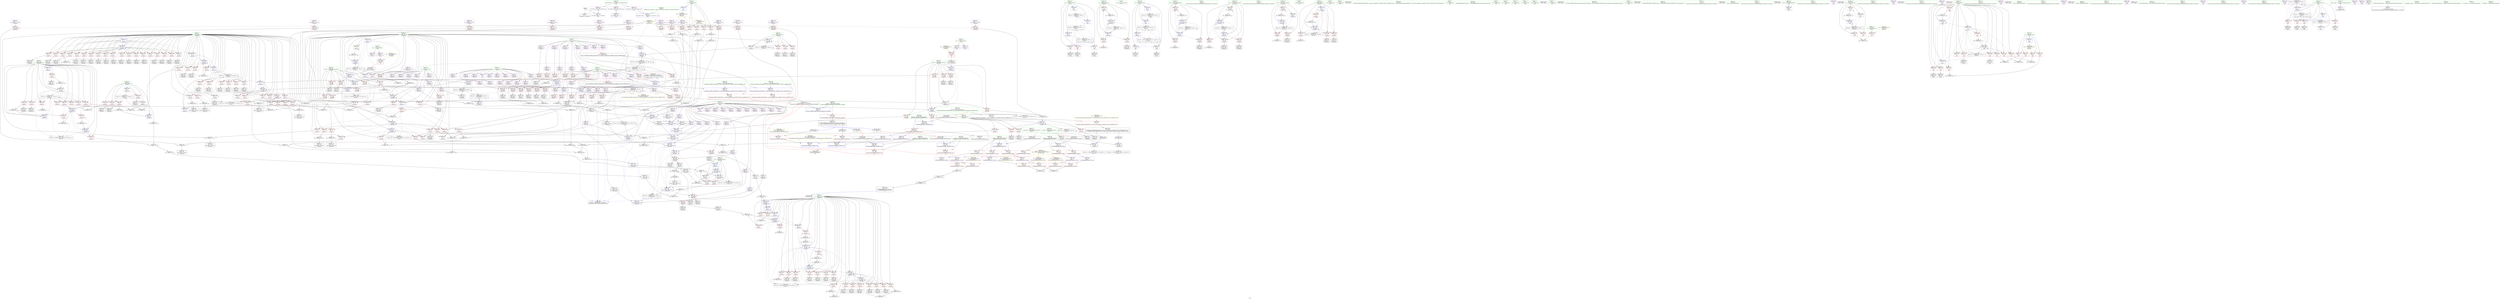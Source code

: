 digraph "SVFG" {
	label="SVFG";

	Node0x55d78bb33ac0 [shape=record,color=grey,label="{NodeID: 0\nNullPtr}"];
	Node0x55d78bb33ac0 -> Node0x55d78bb776b0[style=solid];
	Node0x55d78bb33ac0 -> Node0x55d78bb96a30[style=solid];
	Node0x55d78bb8a6c0 [shape=record,color=grey,label="{NodeID: 775\n699 = Binary(692, 698, )\n}"];
	Node0x55d78bb8a6c0 -> Node0x55d78bb8a3c0[style=solid];
	Node0x55d78bb993d0 [shape=record,color=blue,label="{NodeID: 609\n92\<--25\ni\<--\n_Z6insertii\n}"];
	Node0x55d78bb993d0 -> Node0x55d78bbdba60[style=dashed];
	Node0x55d78bb80ee0 [shape=record,color=red,label="{NodeID: 443\n733\<--100\n\<--t\n_Z6insertii\n}"];
	Node0x55d78bb80ee0 -> Node0x55d78bba28c0[style=solid];
	Node0x55d78bb84430 [shape=record,color=purple,label="{NodeID: 277\n395\<--21\narrayidx133\<--f\n_Z6insertii\n}"];
	Node0x55d78bb84430 -> Node0x55d78bb93030[style=solid];
	Node0x55d78bb84430 -> Node0x55d78bb98a10[style=solid];
	Node0x55d78bb753d0 [shape=record,color=black,label="{NodeID: 111\n250\<--249\nidxprom47\<--\n_Z6insertii\n}"];
	Node0x55d78bb96630 [shape=record,color=blue,label="{NodeID: 554\n32\<--30\nb2\<--\nGlob }"];
	Node0x55d78bb96630 -> Node0x55d78bbd8d60[style=dashed];
	Node0x55d78bb7e230 [shape=record,color=red,label="{NodeID: 388\n413\<--94\n\<--j\n_Z6insertii\n}"];
	Node0x55d78bb7e230 -> Node0x55d78bb8d240[style=solid];
	Node0x55d78bb79930 [shape=record,color=purple,label="{NodeID: 222\n151\<--11\narrayidx8\<--b\n_Z6insertii\n}"];
	Node0x55d78bb75e40 [shape=record,color=green,label="{NodeID: 56\n110\<--111\ni0\<--i0_field_insensitive\n_Z6insertii\n}"];
	Node0x55d78bb75e40 -> Node0x55d78bb81be0[style=solid];
	Node0x55d78bb75e40 -> Node0x55d78bb81cb0[style=solid];
	Node0x55d78bb75e40 -> Node0x55d78bb81d80[style=solid];
	Node0x55d78bb75e40 -> Node0x55d78bb98390[style=solid];
	Node0x55d78bb75e40 -> Node0x55d78bb98530[style=solid];
	Node0x55d78bbae250 [shape=record,color=grey,label="{NodeID: 831\n767 = cmp(763, 766, )\n}"];
	Node0x55d78bb93920 [shape=record,color=red,label="{NodeID: 499\n575\<--574\n\<--arrayidx225\n_Z6insertii\n}"];
	Node0x55d78bb93920 -> Node0x55d78bba3c40[style=solid];
	Node0x55d78bb87210 [shape=record,color=red,label="{NodeID: 333\n126\<--88\n\<--xx.addr\n_Z6insertii\n}"];
	Node0x55d78bb87210 -> Node0x55d78bb77b20[style=solid];
	Node0x55d78bb7caa0 [shape=record,color=black,label="{NodeID: 167\n599\<--598\nidxprom238\<--\n_Z6insertii\n}"];
	Node0x55d78bb29a20 [shape=record,color=green,label="{NodeID: 1\n7\<--1\n__dso_handle\<--dummyObj\nGlob }"];
	Node0x55d78bb8a840 [shape=record,color=grey,label="{NodeID: 776\n273 = Binary(271, 144, )\n}"];
	Node0x55d78bb8a840 -> Node0x55d78bbadc50[style=solid];
	Node0x55d78bb994a0 [shape=record,color=blue,label="{NodeID: 610\n94\<--144\nj\<--\n_Z6insertii\n}"];
	Node0x55d78bb994a0 -> Node0x55d78bb7e300[style=dashed];
	Node0x55d78bb994a0 -> Node0x55d78bb7e3d0[style=dashed];
	Node0x55d78bb994a0 -> Node0x55d78bb7e4a0[style=dashed];
	Node0x55d78bb994a0 -> Node0x55d78bb7e570[style=dashed];
	Node0x55d78bb994a0 -> Node0x55d78bb7e640[style=dashed];
	Node0x55d78bb994a0 -> Node0x55d78bb997e0[style=dashed];
	Node0x55d78bb994a0 -> Node0x55d78bb99b20[style=dashed];
	Node0x55d78bb80fb0 [shape=record,color=red,label="{NodeID: 444\n588\<--102\n\<--area\n_Z6insertii\n}"];
	Node0x55d78bb80fb0 -> Node0x55d78bb8c640[style=solid];
	Node0x55d78bb84500 [shape=record,color=purple,label="{NodeID: 278\n426\<--21\n\<--f\n_Z6insertii\n}"];
	Node0x55d78bb754a0 [shape=record,color=black,label="{NodeID: 112\n256\<--255\nidxprom50\<--\n_Z6insertii\n}"];
	Node0x55d78bbf4d10 [shape=record,color=yellow,style=double,label="{NodeID: 1053\n78V_2 = CSCHI(MR_78V_1)\npts\{7860000 7860001 \}\nCS[]}"];
	Node0x55d78bb96730 [shape=record,color=blue,label="{NodeID: 555\n34\<--30\nb3\<--\nGlob }"];
	Node0x55d78bb96730 -> Node0x55d78bbd9260[style=dashed];
	Node0x55d78bb7e300 [shape=record,color=red,label="{NodeID: 389\n476\<--94\n\<--j\n_Z6insertii\n}"];
	Node0x55d78bb7e300 -> Node0x55d78bbae550[style=solid];
	Node0x55d78bb79a00 [shape=record,color=purple,label="{NodeID: 223\n154\<--11\narrayidx10\<--b\n_Z6insertii\n}"];
	Node0x55d78bb79a00 -> Node0x55d78bb97280[style=solid];
	Node0x55d78bb75f10 [shape=record,color=green,label="{NodeID: 57\n112\<--113\ni0110\<--i0110_field_insensitive\n_Z6insertii\n}"];
	Node0x55d78bb75f10 -> Node0x55d78bb81e50[style=solid];
	Node0x55d78bb75f10 -> Node0x55d78bb91be0[style=solid];
	Node0x55d78bb75f10 -> Node0x55d78bb91cb0[style=solid];
	Node0x55d78bb75f10 -> Node0x55d78bb986d0[style=solid];
	Node0x55d78bb75f10 -> Node0x55d78bb98870[style=solid];
	Node0x55d78bbae3d0 [shape=record,color=grey,label="{NodeID: 832\n470 = cmp(469, 272, )\n}"];
	Node0x55d78bb939f0 [shape=record,color=red,label="{NodeID: 500\n583\<--582\n\<--arrayidx229\n_Z6insertii\n}"];
	Node0x55d78bb939f0 -> Node0x55d78bb8c7c0[style=solid];
	Node0x55d78bb872e0 [shape=record,color=red,label="{NodeID: 334\n136\<--88\n\<--xx.addr\n_Z6insertii\n}"];
	Node0x55d78bb872e0 -> Node0x55d78bb97010[style=solid];
	Node0x55d78bb7cb70 [shape=record,color=black,label="{NodeID: 168\n618\<--617\nidxprom244\<--add243\n_Z6insertii\n}"];
	Node0x55d78bb4e3d0 [shape=record,color=green,label="{NodeID: 2\n25\<--1\n\<--dummyObj\nCan only get source location for instruction, argument, global var or function.}"];
	Node0x55d78bb8a9c0 [shape=record,color=grey,label="{NodeID: 777\n271 = Binary(270, 272, )\n}"];
	Node0x55d78bb8a9c0 -> Node0x55d78bb8a840[style=solid];
	Node0x55d78bb99570 [shape=record,color=blue,label="{NodeID: 611\n489\<--486\n\<--call\n_Z6insertii\n}"];
	Node0x55d78bb99570 -> Node0x55d78bb99570[style=dashed];
	Node0x55d78bb99570 -> Node0x55d78bbe7420[style=dashed];
	Node0x55d78bb81080 [shape=record,color=red,label="{NodeID: 445\n702\<--102\n\<--area\n_Z6insertii\n}"];
	Node0x55d78bb81080 -> Node0x55d78bb8a240[style=solid];
	Node0x55d78bb845d0 [shape=record,color=purple,label="{NodeID: 279\n427\<--21\narrayidx152\<--f\n_Z6insertii\n}"];
	Node0x55d78bb845d0 -> Node0x55d78bb93100[style=solid];
	Node0x55d78bb75570 [shape=record,color=black,label="{NodeID: 113\n264\<--259\nfrombool56\<--cmp52\n_Z6insertii\n}"];
	Node0x55d78bb75570 -> Node0x55d78bb97eb0[style=solid];
	Node0x55d78bb96830 [shape=record,color=blue,label="{NodeID: 556\n993\<--57\nllvm.global_ctors_0\<--\nGlob }"];
	Node0x55d78bb7e3d0 [shape=record,color=red,label="{NodeID: 390\n480\<--94\n\<--j\n_Z6insertii\n}"];
	Node0x55d78bb7e3d0 -> Node0x55d78bb7bcd0[style=solid];
	Node0x55d78bb79ad0 [shape=record,color=purple,label="{NodeID: 224\n204\<--11\narrayidx27\<--b\n_Z6insertii\n}"];
	Node0x55d78bb75fe0 [shape=record,color=green,label="{NodeID: 58\n114\<--115\ni0122\<--i0122_field_insensitive\n_Z6insertii\n}"];
	Node0x55d78bb75fe0 -> Node0x55d78bb91d80[style=solid];
	Node0x55d78bb75fe0 -> Node0x55d78bb91e50[style=solid];
	Node0x55d78bb75fe0 -> Node0x55d78bb91f20[style=solid];
	Node0x55d78bb75fe0 -> Node0x55d78bb91ff0[style=solid];
	Node0x55d78bb75fe0 -> Node0x55d78bb98940[style=solid];
	Node0x55d78bb75fe0 -> Node0x55d78bb98ae0[style=solid];
	Node0x55d78bbae550 [shape=record,color=grey,label="{NodeID: 833\n478 = cmp(476, 477, )\n}"];
	Node0x55d78bb93ac0 [shape=record,color=red,label="{NodeID: 501\n594\<--593\n\<--arrayidx236\n_Z6insertii\n}"];
	Node0x55d78bb93ac0 -> Node0x55d78bb8c340[style=solid];
	Node0x55d78bb873b0 [shape=record,color=red,label="{NodeID: 335\n149\<--88\n\<--xx.addr\n_Z6insertii\n}"];
	Node0x55d78bb873b0 -> Node0x55d78bb77e60[style=solid];
	Node0x55d78bb7cc40 [shape=record,color=black,label="{NodeID: 169\n621\<--620\nidxprom246\<--\n_Z6insertii\n}"];
	Node0x55d78bb514d0 [shape=record,color=green,label="{NodeID: 3\n30\<--1\n\<--dummyObj\nCan only get source location for instruction, argument, global var or function.}"];
	Node0x55d78bb8ab40 [shape=record,color=grey,label="{NodeID: 778\n287 = Binary(286, 144, )\n}"];
	Node0x55d78bb8ab40 -> Node0x55d78bbae0d0[style=solid];
	Node0x55d78bb99640 [shape=record,color=blue,label="{NodeID: 612\n498\<--497\n\<--call191\n_Z6insertii\n}"];
	Node0x55d78bb99640 -> Node0x55d78bb99640[style=dashed];
	Node0x55d78bb99640 -> Node0x55d78bbe7920[style=dashed];
	Node0x55d78bb81150 [shape=record,color=red,label="{NodeID: 446\n737\<--102\n\<--area\n_Z6insertii\n}"];
	Node0x55d78bb81150 -> Node0x55d78bba2bc0[style=solid];
	Node0x55d78bb846a0 [shape=record,color=purple,label="{NodeID: 280\n182\<--36\narrayidx18\<--_ZL2dx\n_Z6insertii\n}"];
	Node0x55d78bb846a0 -> Node0x55d78bb924d0[style=solid];
	Node0x55d78bb75640 [shape=record,color=black,label="{NodeID: 114\n261\<--260\nidxprom53\<--\n_Z6insertii\n}"];
	Node0x55d78bb96930 [shape=record,color=blue,label="{NodeID: 557\n994\<--58\nllvm.global_ctors_1\<--_GLOBAL__sub_I_squark_1_1.cpp\nGlob }"];
	Node0x55d78bb7e4a0 [shape=record,color=red,label="{NodeID: 391\n483\<--94\n\<--j\n_Z6insertii\n}"];
	Node0x55d78bb7e4a0 -> Node0x55d78bb7bda0[style=solid];
	Node0x55d78bb79ba0 [shape=record,color=purple,label="{NodeID: 225\n207\<--11\narrayidx29\<--b\n_Z6insertii\n}"];
	Node0x55d78bb79ba0 -> Node0x55d78bb92740[style=solid];
	Node0x55d78bb760b0 [shape=record,color=green,label="{NodeID: 59\n116\<--117\ni0147\<--i0147_field_insensitive\n_Z6insertii\n}"];
	Node0x55d78bb760b0 -> Node0x55d78bb920c0[style=solid];
	Node0x55d78bb760b0 -> Node0x55d78bb92190[style=solid];
	Node0x55d78bb760b0 -> Node0x55d78bb92260[style=solid];
	Node0x55d78bb760b0 -> Node0x55d78bb98e20[style=solid];
	Node0x55d78bb760b0 -> Node0x55d78bb98fc0[style=solid];
	Node0x55d78bb93b90 [shape=record,color=red,label="{NodeID: 502\n601\<--600\n\<--arrayidx239\n_Z6insertii\n}"];
	Node0x55d78bb93b90 -> Node0x55d78bb89c40[style=solid];
	Node0x55d78bb87480 [shape=record,color=red,label="{NodeID: 336\n179\<--88\n\<--xx.addr\n_Z6insertii\n}"];
	Node0x55d78bb87480 -> Node0x55d78bba37c0[style=solid];
	Node0x55d78bb7cd10 [shape=record,color=black,label="{NodeID: 170\n624\<--623\ntobool248\<--\n_Z6insertii\n}"];
	Node0x55d78bb2a3c0 [shape=record,color=green,label="{NodeID: 4\n36\<--1\n_ZL2dx\<--dummyObj\nGlob }"];
	Node0x55d78bb8acc0 [shape=record,color=grey,label="{NodeID: 779\n286 = Binary(285, 272, )\n}"];
	Node0x55d78bb8acc0 -> Node0x55d78bb8ab40[style=solid];
	Node0x55d78bb99710 [shape=record,color=blue,label="{NodeID: 613\n92\<--504\ni\<--\n_Z6insertii\n}"];
	Node0x55d78bb99710 -> Node0x55d78bbdba60[style=dashed];
	Node0x55d78bb81220 [shape=record,color=red,label="{NodeID: 447\n175\<--104\n\<--d\n_Z6insertii\n}"];
	Node0x55d78bb81220 -> Node0x55d78bbad1d0[style=solid];
	Node0x55d78bb84770 [shape=record,color=purple,label="{NodeID: 281\n546\<--36\narrayidx210\<--_ZL2dx\n_Z6insertii\n}"];
	Node0x55d78bb84770 -> Node0x55d78bb936b0[style=solid];
	Node0x55d78bb75710 [shape=record,color=black,label="{NodeID: 115\n267\<--266\nidxprom57\<--\n_Z6insertii\n}"];
	Node0x55d78bb96a30 [shape=record,color=blue, style = dotted,label="{NodeID: 558\n995\<--3\nllvm.global_ctors_2\<--dummyVal\nGlob }"];
	Node0x55d78bb7e570 [shape=record,color=red,label="{NodeID: 392\n504\<--94\n\<--j\n_Z6insertii\n}"];
	Node0x55d78bb7e570 -> Node0x55d78bb99710[style=solid];
	Node0x55d78bb79c70 [shape=record,color=purple,label="{NodeID: 226\n213\<--11\narrayidx32\<--b\n_Z6insertii\n}"];
	Node0x55d78bb76180 [shape=record,color=green,label="{NodeID: 60\n118\<--119\nref.tmp\<--ref.tmp_field_insensitive\n_Z6insertii\n|{|<s1>5}}"];
	Node0x55d78bb76180 -> Node0x55d78bb77980[style=solid];
	Node0x55d78bb76180:s1 -> Node0x55d78bc24610[style=solid,color=red];
	Node0x55d78bb93c60 [shape=record,color=red,label="{NodeID: 503\n623\<--622\n\<--arrayidx247\n_Z6insertii\n}"];
	Node0x55d78bb93c60 -> Node0x55d78bb7cd10[style=solid];
	Node0x55d78bb87550 [shape=record,color=red,label="{NodeID: 337\n607\<--88\n\<--xx.addr\n_Z6insertii\n}"];
	Node0x55d78bb87550 -> Node0x55d78bb8cc40[style=solid];
	Node0x55d78bb7cde0 [shape=record,color=black,label="{NodeID: 171\n627\<--626\nidxprom250\<--\n_Z6insertii\n}"];
	Node0x55d78bb2a450 [shape=record,color=green,label="{NodeID: 5\n37\<--1\n_ZL2dy\<--dummyObj\nGlob }"];
	Node0x55d78bb8ae40 [shape=record,color=grey,label="{NodeID: 780\n690 = Binary(685, 689, )\n}"];
	Node0x55d78bb8ae40 -> Node0x55d78bb8afc0[style=solid];
	Node0x55d78bb997e0 [shape=record,color=blue,label="{NodeID: 614\n94\<--509\nj\<--inc196\n_Z6insertii\n}"];
	Node0x55d78bb997e0 -> Node0x55d78bb7e300[style=dashed];
	Node0x55d78bb997e0 -> Node0x55d78bb7e3d0[style=dashed];
	Node0x55d78bb997e0 -> Node0x55d78bb7e4a0[style=dashed];
	Node0x55d78bb997e0 -> Node0x55d78bb7e570[style=dashed];
	Node0x55d78bb997e0 -> Node0x55d78bb7e640[style=dashed];
	Node0x55d78bb997e0 -> Node0x55d78bb997e0[style=dashed];
	Node0x55d78bb997e0 -> Node0x55d78bb99b20[style=dashed];
	Node0x55d78bb812f0 [shape=record,color=red,label="{NodeID: 448\n180\<--104\n\<--d\n_Z6insertii\n}"];
	Node0x55d78bb812f0 -> Node0x55d78bb74870[style=solid];
	Node0x55d78bb84840 [shape=record,color=purple,label="{NodeID: 282\n582\<--36\narrayidx229\<--_ZL2dx\n_Z6insertii\n}"];
	Node0x55d78bb84840 -> Node0x55d78bb939f0[style=solid];
	Node0x55d78bb7a130 [shape=record,color=black,label="{NodeID: 116\n279\<--274\nfrombool63\<--cmp59\n_Z6insertii\n}"];
	Node0x55d78bb7a130 -> Node0x55d78bb97f80[style=solid];
	Node0x55d78bb96b30 [shape=record,color=blue,label="{NodeID: 559\n88\<--86\nxx.addr\<--xx\n_Z6insertii\n}"];
	Node0x55d78bb96b30 -> Node0x55d78bb87210[style=dashed];
	Node0x55d78bb96b30 -> Node0x55d78bb872e0[style=dashed];
	Node0x55d78bb96b30 -> Node0x55d78bb873b0[style=dashed];
	Node0x55d78bb96b30 -> Node0x55d78bb97350[style=dashed];
	Node0x55d78bb96b30 -> Node0x55d78bb99980[style=dashed];
	Node0x55d78bb96b30 -> Node0x55d78bbe5120[style=dashed];
	Node0x55d78bb7e640 [shape=record,color=red,label="{NodeID: 393\n508\<--94\n\<--j\n_Z6insertii\n}"];
	Node0x55d78bb7e640 -> Node0x55d78bba3f40[style=solid];
	Node0x55d78bb79d40 [shape=record,color=purple,label="{NodeID: 227\n216\<--11\narrayidx34\<--b\n_Z6insertii\n}"];
	Node0x55d78bb79d40 -> Node0x55d78bb97830[style=solid];
	Node0x55d78bb76250 [shape=record,color=green,label="{NodeID: 61\n120\<--121\nref.tmp186\<--ref.tmp186_field_insensitive\n_Z6insertii\n|{|<s1>5}}"];
	Node0x55d78bb76250 -> Node0x55d78bb77a50[style=solid];
	Node0x55d78bb76250:s1 -> Node0x55d78bc24720[style=solid,color=red];
	Node0x55d78bb93d30 [shape=record,color=red,label="{NodeID: 504\n633\<--632\n\<--arrayidx254\n_Z6insertii\n}"];
	Node0x55d78bb93d30 -> Node0x55d78bb7cf80[style=solid];
	Node0x55d78bb87620 [shape=record,color=red,label="{NodeID: 338\n721\<--88\n\<--xx.addr\n_Z6insertii\n}"];
	Node0x55d78bb87620 -> Node0x55d78bbac5d0[style=solid];
	Node0x55d78bb7ceb0 [shape=record,color=black,label="{NodeID: 172\n631\<--630\nidxprom253\<--add252\n_Z6insertii\n}"];
	Node0x55d78bb2ab00 [shape=record,color=green,label="{NodeID: 6\n38\<--1\n.str\<--dummyObj\nGlob }"];
	Node0x55d78bb8afc0 [shape=record,color=grey,label="{NodeID: 781\n691 = Binary(684, 690, )\n}"];
	Node0x55d78bb8afc0 -> Node0x55d78bb8a3c0[style=solid];
	Node0x55d78bb998b0 [shape=record,color=blue,label="{NodeID: 615\n96\<--441\nk\<--\n_Z6insertii\n}"];
	Node0x55d78bb998b0 -> Node0x55d78bb7f4e0[style=dashed];
	Node0x55d78bb998b0 -> Node0x55d78bb99e60[style=dashed];
	Node0x55d78bb813c0 [shape=record,color=red,label="{NodeID: 449\n187\<--104\n\<--d\n_Z6insertii\n}"];
	Node0x55d78bb813c0 -> Node0x55d78bb74940[style=solid];
	Node0x55d78bb84910 [shape=record,color=purple,label="{NodeID: 283\n593\<--36\narrayidx236\<--_ZL2dx\n_Z6insertii\n}"];
	Node0x55d78bb84910 -> Node0x55d78bb93ac0[style=solid];
	Node0x55d78bb7a200 [shape=record,color=black,label="{NodeID: 117\n276\<--275\nidxprom60\<--\n_Z6insertii\n}"];
	Node0x55d78bc1fe40 [shape=record,color=black,label="{NodeID: 1058\n68 = PHI()\n}"];
	Node0x55d78bb96c00 [shape=record,color=blue,label="{NodeID: 560\n90\<--87\nyy.addr\<--yy\n_Z6insertii\n}"];
	Node0x55d78bb96c00 -> Node0x55d78bb876f0[style=dashed];
	Node0x55d78bb96c00 -> Node0x55d78bb877c0[style=dashed];
	Node0x55d78bb96c00 -> Node0x55d78bb87890[style=dashed];
	Node0x55d78bb96c00 -> Node0x55d78bb974f0[style=dashed];
	Node0x55d78bb96c00 -> Node0x55d78bb99a50[style=dashed];
	Node0x55d78bb96c00 -> Node0x55d78bbe4c20[style=dashed];
	Node0x55d78bb7e710 [shape=record,color=red,label="{NodeID: 394\n551\<--94\n\<--j\n_Z6insertii\n}"];
	Node0x55d78bb7e710 -> Node0x55d78bba3940[style=solid];
	Node0x55d78bb79e10 [shape=record,color=purple,label="{NodeID: 228\n456\<--11\narrayidx168\<--b\n_Z6insertii\n}"];
	Node0x55d78bb76320 [shape=record,color=green,label="{NodeID: 62\n487\<--488\n_ZSt9make_pairIRiS0_ESt4pairINSt17__decay_and_stripIT_E6__typeENS2_IT0_E6__typeEEOS3_OS6_\<--_ZSt9make_pairIRiS0_ESt4pairINSt17__decay_and_stripIT_E6__typeENS2_IT0_E6__typeEEOS3_OS6__field_insensitive\n}"];
	Node0x55d78bb49e80 [shape=record,color=black,label="{NodeID: 837\nMR_22V_3 = PHI(MR_22V_4, MR_22V_2, )\npts\{99 \}\n}"];
	Node0x55d78bb49e80 -> Node0x55d78bb80380[style=dashed];
	Node0x55d78bb49e80 -> Node0x55d78bb80450[style=dashed];
	Node0x55d78bb49e80 -> Node0x55d78bb80520[style=dashed];
	Node0x55d78bb49e80 -> Node0x55d78bb805f0[style=dashed];
	Node0x55d78bb49e80 -> Node0x55d78bb97420[style=dashed];
	Node0x55d78bb93e00 [shape=record,color=red,label="{NodeID: 505\n644\<--643\n\<--arrayidx262\n_Z6insertii\n}"];
	Node0x55d78bb93e00 -> Node0x55d78bb7d1f0[style=solid];
	Node0x55d78bb876f0 [shape=record,color=red,label="{NodeID: 339\n129\<--90\n\<--yy.addr\n_Z6insertii\n}"];
	Node0x55d78bb876f0 -> Node0x55d78bb77bf0[style=solid];
	Node0x55d78bb7cf80 [shape=record,color=black,label="{NodeID: 173\n634\<--633\ntobool255\<--\n_Z6insertii\n}"];
	Node0x55d78bb2ab90 [shape=record,color=green,label="{NodeID: 7\n40\<--1\n.str.1\<--dummyObj\nGlob }"];
	Node0x55d78bb8b140 [shape=record,color=grey,label="{NodeID: 782\n717 = Binary(716, 715, )\n}"];
	Node0x55d78bb8b140 -> Node0x55d78bb9a680[style=solid];
	Node0x55d78bb99980 [shape=record,color=blue,label="{NodeID: 616\n88\<--516\nxx.addr\<--\n_Z6insertii\n}"];
	Node0x55d78bb99980 -> Node0x55d78bb87550[style=dashed];
	Node0x55d78bb99980 -> Node0x55d78bb87620[style=dashed];
	Node0x55d78bb99980 -> Node0x55d78bbe5120[style=dashed];
	Node0x55d78bb81490 [shape=record,color=red,label="{NodeID: 450\n232\<--104\n\<--d\n_Z6insertii\n}"];
	Node0x55d78bb81490 -> Node0x55d78bba1840[style=solid];
	Node0x55d78bb849e0 [shape=record,color=purple,label="{NodeID: 284\n662\<--36\narrayidx273\<--_ZL2dx\n_Z6insertii\n}"];
	Node0x55d78bb849e0 -> Node0x55d78bb93ed0[style=solid];
	Node0x55d78bb7a2d0 [shape=record,color=black,label="{NodeID: 118\n282\<--281\nidxprom64\<--\n_Z6insertii\n}"];
	Node0x55d78bc22910 [shape=record,color=black,label="{NodeID: 1059\n486 = PHI(782, )\n}"];
	Node0x55d78bc22910 -> Node0x55d78bb99570[style=solid];
	Node0x55d78bb96cd0 [shape=record,color=blue,label="{NodeID: 561\n102\<--125\narea\<--\n_Z6insertii\n}"];
	Node0x55d78bb96cd0 -> Node0x55d78bb80fb0[style=dashed];
	Node0x55d78bb96cd0 -> Node0x55d78bb9a000[style=dashed];
	Node0x55d78bb96cd0 -> Node0x55d78bbe6f20[style=dashed];
	Node0x55d78bb7e7e0 [shape=record,color=red,label="{NodeID: 395\n571\<--94\n\<--j\n_Z6insertii\n}"];
	Node0x55d78bb7e7e0 -> Node0x55d78bba3c40[style=solid];
	Node0x55d78bb79ee0 [shape=record,color=purple,label="{NodeID: 229\n462\<--11\narrayidx172\<--b\n_Z6insertii\n}"];
	Node0x55d78bb79ee0 -> Node0x55d78bb99230[style=solid];
	Node0x55d78bb76420 [shape=record,color=green,label="{NodeID: 63\n501\<--502\n_ZStltIiiEbRKSt4pairIT_T0_ES5_\<--_ZStltIiiEbRKSt4pairIT_T0_ES5__field_insensitive\n}"];
	Node0x55d78bb93ed0 [shape=record,color=red,label="{NodeID: 506\n663\<--662\n\<--arrayidx273\n_Z6insertii\n}"];
	Node0x55d78bb93ed0 -> Node0x55d78bba13c0[style=solid];
	Node0x55d78bb877c0 [shape=record,color=red,label="{NodeID: 340\n141\<--90\n\<--yy.addr\n_Z6insertii\n}"];
	Node0x55d78bb877c0 -> Node0x55d78bb971b0[style=solid];
	Node0x55d78bb7d050 [shape=record,color=black,label="{NodeID: 174\n638\<--637\nidxprom258\<--add257\n_Z6insertii\n}"];
	Node0x55d78bb2ac20 [shape=record,color=green,label="{NodeID: 8\n42\<--1\n.str.2\<--dummyObj\nGlob }"];
	Node0x55d78bb8b2c0 [shape=record,color=grey,label="{NodeID: 783\n710 = Binary(709, 708, )\n}"];
	Node0x55d78bb8b2c0 -> Node0x55d78bb9a5b0[style=solid];
	Node0x55d78bb99a50 [shape=record,color=blue,label="{NodeID: 617\n90\<--521\nyy.addr\<--\n_Z6insertii\n}"];
	Node0x55d78bb99a50 -> Node0x55d78bb87a30[style=dashed];
	Node0x55d78bb99a50 -> Node0x55d78bb87b00[style=dashed];
	Node0x55d78bb99a50 -> Node0x55d78bbe4c20[style=dashed];
	Node0x55d78bb81560 [shape=record,color=red,label="{NodeID: 451\n193\<--106\n\<--x1\n_Z6insertii\n}"];
	Node0x55d78bb81560 -> Node0x55d78bb74a10[style=solid];
	Node0x55d78bb84ab0 [shape=record,color=purple,label="{NodeID: 285\n696\<--36\narrayidx293\<--_ZL2dx\n_Z6insertii\n}"];
	Node0x55d78bb84ab0 -> Node0x55d78bb94210[style=solid];
	Node0x55d78bb7a3a0 [shape=record,color=black,label="{NodeID: 119\n293\<--288\nfrombool72\<--cmp68\n_Z6insertii\n}"];
	Node0x55d78bb7a3a0 -> Node0x55d78bb98050[style=solid];
	Node0x55d78bc22b00 [shape=record,color=black,label="{NodeID: 1060\n497 = PHI(782, )\n}"];
	Node0x55d78bc22b00 -> Node0x55d78bb99640[style=solid];
	Node0x55d78bb9f740 [shape=record,color=black,label="{NodeID: 728\n728 = PHI(562, 726, )\n}"];
	Node0x55d78bb96da0 [shape=record,color=blue,label="{NodeID: 562\n131\<--133\narrayidx2\<--\n_Z6insertii\n|{|<s6>14|<s7>14}}"];
	Node0x55d78bb96da0 -> Node0x55d78bb92670[style=dashed];
	Node0x55d78bb96da0 -> Node0x55d78bb93850[style=dashed];
	Node0x55d78bb96da0 -> Node0x55d78bb93c60[style=dashed];
	Node0x55d78bb96da0 -> Node0x55d78bb93d30[style=dashed];
	Node0x55d78bb96da0 -> Node0x55d78bb93e00[style=dashed];
	Node0x55d78bb96da0 -> Node0x55d78bb94070[style=dashed];
	Node0x55d78bb96da0:s6 -> Node0x55d78bbd4fe0[style=dashed,color=blue];
	Node0x55d78bb96da0:s7 -> Node0x55d78bbd82a0[style=dashed,color=blue];
	Node0x55d78bb7e8b0 [shape=record,color=red,label="{NodeID: 396\n578\<--94\n\<--j\n_Z6insertii\n}"];
	Node0x55d78bb7e8b0 -> Node0x55d78bb8cac0[style=solid];
	Node0x55d78bb79fb0 [shape=record,color=purple,label="{NodeID: 230\n847\<--13\narrayidx\<--xx\nmain\n}"];
	Node0x55d78bb76520 [shape=record,color=green,label="{NodeID: 64\n747\<--748\n__x.addr\<--__x.addr_field_insensitive\n_ZStltIiiEbRKSt4pairIT_T0_ES5_\n}"];
	Node0x55d78bb76520 -> Node0x55d78bb94480[style=solid];
	Node0x55d78bb76520 -> Node0x55d78bb94550[style=solid];
	Node0x55d78bb76520 -> Node0x55d78bb94620[style=solid];
	Node0x55d78bb76520 -> Node0x55d78bb9a820[style=solid];
	Node0x55d78bb4adc0 [shape=record,color=black,label="{NodeID: 839\nMR_28V_2 = PHI(MR_28V_4, MR_28V_1, )\npts\{105 \}\n}"];
	Node0x55d78bb4adc0 -> Node0x55d78bb975c0[style=dashed];
	Node0x55d78bb93fa0 [shape=record,color=red,label="{NodeID: 507\n671\<--670\n\<--arrayidx278\n_Z6insertii\n}"];
	Node0x55d78bb93fa0 -> Node0x55d78bba1e40[style=solid];
	Node0x55d78bb87890 [shape=record,color=red,label="{NodeID: 341\n152\<--90\n\<--yy.addr\n_Z6insertii\n}"];
	Node0x55d78bb87890 -> Node0x55d78bb77f30[style=solid];
	Node0x55d78bb7d120 [shape=record,color=black,label="{NodeID: 175\n642\<--641\nidxprom261\<--add260\n_Z6insertii\n}"];
	Node0x55d78bb2acb0 [shape=record,color=green,label="{NodeID: 9\n44\<--1\n.str.3\<--dummyObj\nGlob }"];
	Node0x55d78bb8b440 [shape=record,color=grey,label="{NodeID: 784\n539 = Binary(538, 272, )\n}"];
	Node0x55d78bb8b440 -> Node0x55d78bb8b5c0[style=solid];
	Node0x55d78bb99b20 [shape=record,color=blue,label="{NodeID: 618\n94\<--526\nj\<--\n_Z6insertii\n}"];
	Node0x55d78bb99b20 -> Node0x55d78bb7e710[style=dashed];
	Node0x55d78bb99b20 -> Node0x55d78bb7e7e0[style=dashed];
	Node0x55d78bb99b20 -> Node0x55d78bb7e8b0[style=dashed];
	Node0x55d78bb99b20 -> Node0x55d78bb7e980[style=dashed];
	Node0x55d78bb99b20 -> Node0x55d78bb9a1a0[style=dashed];
	Node0x55d78bb81630 [shape=record,color=red,label="{NodeID: 452\n202\<--106\n\<--x1\n_Z6insertii\n}"];
	Node0x55d78bb81630 -> Node0x55d78bb74c80[style=solid];
	Node0x55d78bb84b80 [shape=record,color=purple,label="{NodeID: 286\n707\<--36\narrayidx300\<--_ZL2dx\n_Z6insertii\n}"];
	Node0x55d78bb84b80 -> Node0x55d78bb942e0[style=solid];
	Node0x55d78bb7a470 [shape=record,color=black,label="{NodeID: 120\n290\<--289\nidxprom69\<--\n_Z6insertii\n}"];
	Node0x55d78bc22c00 [shape=record,color=black,label="{NodeID: 1061\n500 = PHI(744, )\n}"];
	Node0x55d78bb9fce0 [shape=record,color=black,label="{NodeID: 729\n780 = PHI(562, 777, )\n}"];
	Node0x55d78bb9fce0 -> Node0x55d78bb7dbb0[style=solid];
	Node0x55d78bb96e70 [shape=record,color=blue,label="{NodeID: 563\n100\<--25\nt\<--\n_Z6insertii\n}"];
	Node0x55d78bb96e70 -> Node0x55d78bb806c0[style=dashed];
	Node0x55d78bb96e70 -> Node0x55d78bb970e0[style=dashed];
	Node0x55d78bb7e980 [shape=record,color=red,label="{NodeID: 397\n602\<--94\n\<--j\n_Z6insertii\n}"];
	Node0x55d78bb7e980 -> Node0x55d78bb89c40[style=solid];
	Node0x55d78bb81f10 [shape=record,color=purple,label="{NodeID: 231\n869\<--13\narrayidx13\<--xx\nmain\n}"];
	Node0x55d78bb81f10 -> Node0x55d78bb95ce0[style=solid];
	Node0x55d78bb765f0 [shape=record,color=green,label="{NodeID: 65\n749\<--750\n__y.addr\<--__y.addr_field_insensitive\n_ZStltIiiEbRKSt4pairIT_T0_ES5_\n}"];
	Node0x55d78bb765f0 -> Node0x55d78bb946f0[style=solid];
	Node0x55d78bb765f0 -> Node0x55d78bb947c0[style=solid];
	Node0x55d78bb765f0 -> Node0x55d78bb94890[style=solid];
	Node0x55d78bb765f0 -> Node0x55d78bb9a8f0[style=solid];
	Node0x55d78bb4aeb0 [shape=record,color=black,label="{NodeID: 840\nMR_30V_2 = PHI(MR_30V_3, MR_30V_1, )\npts\{107 \}\n}"];
	Node0x55d78bb4aeb0 -> Node0x55d78bb97690[style=dashed];
	Node0x55d78bb4aeb0 -> Node0x55d78bb4aeb0[style=dashed];
	Node0x55d78bb94070 [shape=record,color=red,label="{NodeID: 508\n675\<--674\n\<--arrayidx281\n_Z6insertii\n}"];
	Node0x55d78bb94070 -> Node0x55d78bb7d600[style=solid];
	Node0x55d78bb87960 [shape=record,color=red,label="{NodeID: 342\n186\<--90\n\<--yy.addr\n_Z6insertii\n}"];
	Node0x55d78bb87960 -> Node0x55d78bb8bbc0[style=solid];
	Node0x55d78bb7d1f0 [shape=record,color=black,label="{NodeID: 176\n645\<--644\ntobool263\<--\n_Z6insertii\n}"];
	Node0x55d78bb34830 [shape=record,color=green,label="{NodeID: 10\n46\<--1\n.str.4\<--dummyObj\nGlob }"];
	Node0x55d78bb8b5c0 [shape=record,color=grey,label="{NodeID: 785\n540 = Binary(539, 177, )\n}"];
	Node0x55d78bb8b5c0 -> Node0x55d78bb99e60[style=solid];
	Node0x55d78bb99bf0 [shape=record,color=blue,label="{NodeID: 619\n92\<--531\ni\<--\n_Z6insertii\n}"];
	Node0x55d78bb99bf0 -> Node0x55d78bb89360[style=dashed];
	Node0x55d78bb99bf0 -> Node0x55d78bb89430[style=dashed];
	Node0x55d78bb99bf0 -> Node0x55d78bb89500[style=dashed];
	Node0x55d78bb99bf0 -> Node0x55d78bb895d0[style=dashed];
	Node0x55d78bb99bf0 -> Node0x55d78bb9a0d0[style=dashed];
	Node0x55d78bb81700 [shape=record,color=red,label="{NodeID: 453\n211\<--106\n\<--x1\n_Z6insertii\n}"];
	Node0x55d78bb81700 -> Node0x55d78bb74ef0[style=solid];
	Node0x55d78bb84c50 [shape=record,color=purple,label="{NodeID: 287\n189\<--37\narrayidx20\<--_ZL2dy\n_Z6insertii\n}"];
	Node0x55d78bb84c50 -> Node0x55d78bb925a0[style=solid];
	Node0x55d78bb7a540 [shape=record,color=black,label="{NodeID: 121\n296\<--295\nidxprom73\<--\n_Z6insertii\n}"];
	Node0x55d78bc22d10 [shape=record,color=black,label="{NodeID: 1062\n794 = PHI(956, )\n|{<s0>8}}"];
	Node0x55d78bc22d10:s0 -> Node0x55d78bc24940[style=solid,color=red];
	Node0x55d78bba0280 [shape=record,color=black,label="{NodeID: 730\n614 = PHI(562, 612, )\n}"];
	Node0x55d78bb96f40 [shape=record,color=blue,label="{NodeID: 564\n98\<--25\nh\<--\n_Z6insertii\n}"];
	Node0x55d78bb96f40 -> Node0x55d78bb802b0[style=dashed];
	Node0x55d78bb96f40 -> Node0x55d78bb49e80[style=dashed];
	Node0x55d78bb7ea50 [shape=record,color=red,label="{NodeID: 398\n610\<--94\n\<--j\n_Z6insertii\n}"];
	Node0x55d78bb7ea50 -> Node0x55d78bb8cdc0[style=solid];
	Node0x55d78bb81fa0 [shape=record,color=purple,label="{NodeID: 232\n850\<--15\narrayidx7\<--yy\nmain\n}"];
	Node0x55d78bb766c0 [shape=record,color=green,label="{NodeID: 66\n785\<--786\nretval\<--retval_field_insensitive\n_ZSt9make_pairIRiS0_ESt4pairINSt17__decay_and_stripIT_E6__typeENS2_IT0_E6__typeEEOS3_OS6_\n|{|<s1>8}}"];
	Node0x55d78bb766c0 -> Node0x55d78bb7dc80[style=solid];
	Node0x55d78bb766c0:s1 -> Node0x55d78bc24830[style=solid,color=red];
	Node0x55d78bb4afa0 [shape=record,color=black,label="{NodeID: 841\nMR_32V_2 = PHI(MR_32V_3, MR_32V_1, )\npts\{109 \}\n}"];
	Node0x55d78bb4afa0 -> Node0x55d78bb97760[style=dashed];
	Node0x55d78bb4afa0 -> Node0x55d78bb4afa0[style=dashed];
	Node0x55d78bb94140 [shape=record,color=red,label="{NodeID: 509\n689\<--688\n\<--arrayidx289\n_Z6insertii\n}"];
	Node0x55d78bb94140 -> Node0x55d78bb8ae40[style=solid];
	Node0x55d78bb87a30 [shape=record,color=red,label="{NodeID: 343\n611\<--90\n\<--yy.addr\n_Z6insertii\n}"];
	Node0x55d78bb87a30 -> Node0x55d78bb8cdc0[style=solid];
	Node0x55d78bb7d2c0 [shape=record,color=black,label="{NodeID: 177\n661\<--660\nidxprom272\<--\n_Z6insertii\n}"];
	Node0x55d78bb348c0 [shape=record,color=green,label="{NodeID: 11\n48\<--1\n.str.5\<--dummyObj\nGlob }"];
	Node0x55d78bbee220 [shape=record,color=yellow,style=double,label="{NodeID: 952\n56V_1 = ENCHI(MR_56V_0)\npts\{1190000 1190001 1210000 1210001 \}\nFun[_Z6insertii]|{<s0>5|<s1>5|<s2>5|<s3>5}}"];
	Node0x55d78bbee220:s0 -> Node0x55d78bbeea10[style=dashed,color=red];
	Node0x55d78bbee220:s1 -> Node0x55d78bbeeaf0[style=dashed,color=red];
	Node0x55d78bbee220:s2 -> Node0x55d78bbeebd0[style=dashed,color=red];
	Node0x55d78bbee220:s3 -> Node0x55d78bbeed90[style=dashed,color=red];
	Node0x55d78bb8b740 [shape=record,color=grey,label="{NodeID: 786\n536 = Binary(535, 144, )\n}"];
	Node0x55d78bb8b740 -> Node0x55d78bb99d90[style=solid];
	Node0x55d78bb99cc0 [shape=record,color=blue,label="{NodeID: 620\n100\<--25\nt\<--\n_Z6insertii\n}"];
	Node0x55d78bb99cc0 -> Node0x55d78bb80d40[style=dashed];
	Node0x55d78bb99cc0 -> Node0x55d78bb99d90[style=dashed];
	Node0x55d78bb817d0 [shape=record,color=red,label="{NodeID: 454\n218\<--106\n\<--x1\n_Z6insertii\n}"];
	Node0x55d78bb817d0 -> Node0x55d78bb97900[style=solid];
	Node0x55d78bb84d20 [shape=record,color=purple,label="{NodeID: 288\n554\<--37\narrayidx215\<--_ZL2dy\n_Z6insertii\n}"];
	Node0x55d78bb84d20 -> Node0x55d78bb93780[style=solid];
	Node0x55d78bb7a610 [shape=record,color=black,label="{NodeID: 122\n300\<--299\nidxprom75\<--\n_Z6insertii\n}"];
	Node0x55d78bc22e80 [shape=record,color=black,label="{NodeID: 1063\n798 = PHI(956, )\n|{<s0>8}}"];
	Node0x55d78bc22e80:s0 -> Node0x55d78bc24a50[style=solid,color=red];
	Node0x55d78bba0820 [shape=record,color=black,label="{NodeID: 731\n777 = PHI(778, 775, )\n}"];
	Node0x55d78bba0820 -> Node0x55d78bb9fce0[style=solid];
	Node0x55d78bb97010 [shape=record,color=blue,label="{NodeID: 565\n139\<--136\narrayidx4\<--\n_Z6insertii\n}"];
	Node0x55d78bb97010 -> Node0x55d78bbd13e0[style=dashed];
	Node0x55d78bb7eb20 [shape=record,color=red,label="{NodeID: 399\n620\<--94\n\<--j\n_Z6insertii\n}"];
	Node0x55d78bb7eb20 -> Node0x55d78bb7cc40[style=solid];
	Node0x55d78bb82070 [shape=record,color=purple,label="{NodeID: 233\n873\<--15\narrayidx15\<--yy\nmain\n}"];
	Node0x55d78bb82070 -> Node0x55d78bb95db0[style=solid];
	Node0x55d78bb76790 [shape=record,color=green,label="{NodeID: 67\n787\<--788\n__x.addr\<--__x.addr_field_insensitive\n_ZSt9make_pairIRiS0_ESt4pairINSt17__decay_and_stripIT_E6__typeENS2_IT0_E6__typeEEOS3_OS6_\n}"];
	Node0x55d78bb76790 -> Node0x55d78bb94e40[style=solid];
	Node0x55d78bb76790 -> Node0x55d78bb9a9c0[style=solid];
	Node0x55d78bb94210 [shape=record,color=red,label="{NodeID: 510\n697\<--696\n\<--arrayidx293\n_Z6insertii\n}"];
	Node0x55d78bb94210 -> Node0x55d78bb8a540[style=solid];
	Node0x55d78bb87b00 [shape=record,color=red,label="{NodeID: 344\n725\<--90\n\<--yy.addr\n_Z6insertii\n}"];
	Node0x55d78bb87b00 -> Node0x55d78bbac8d0[style=solid];
	Node0x55d78bb7d390 [shape=record,color=black,label="{NodeID: 178\n665\<--664\nidxprom275\<--add274\n_Z6insertii\n}"];
	Node0x55d78bb34990 [shape=record,color=green,label="{NodeID: 12\n50\<--1\n.str.6\<--dummyObj\nGlob }"];
	Node0x55d78bb8b8c0 [shape=record,color=grey,label="{NodeID: 787\n466 = Binary(465, 144, )\n}"];
	Node0x55d78bb8b8c0 -> Node0x55d78bb99300[style=solid];
	Node0x55d78bb99d90 [shape=record,color=blue,label="{NodeID: 621\n100\<--536\nt\<--inc206\n_Z6insertii\n}"];
	Node0x55d78bb99d90 -> Node0x55d78bb80d40[style=dashed];
	Node0x55d78bb99d90 -> Node0x55d78bb80e10[style=dashed];
	Node0x55d78bb99d90 -> Node0x55d78bb80ee0[style=dashed];
	Node0x55d78bb99d90 -> Node0x55d78bb99d90[style=dashed];
	Node0x55d78bb99d90 -> Node0x55d78bb9a270[style=dashed];
	Node0x55d78bb99d90 -> Node0x55d78bbe6a20[style=dashed];
	Node0x55d78bb818a0 [shape=record,color=red,label="{NodeID: 455\n196\<--108\n\<--y1\n_Z6insertii\n}"];
	Node0x55d78bb818a0 -> Node0x55d78bb74ae0[style=solid];
	Node0x55d78bb84df0 [shape=record,color=purple,label="{NodeID: 289\n574\<--37\narrayidx225\<--_ZL2dy\n_Z6insertii\n}"];
	Node0x55d78bb84df0 -> Node0x55d78bb93920[style=solid];
	Node0x55d78bb7a6e0 [shape=record,color=black,label="{NodeID: 123\n311\<--306\nfrombool83\<--cmp79\n_Z6insertii\n}"];
	Node0x55d78bb7a6e0 -> Node0x55d78bb98120[style=solid];
	Node0x55d78bc22fc0 [shape=record,color=black,label="{NodeID: 1064\n818 = PHI()\n}"];
	Node0x55d78bba0dc0 [shape=record,color=grey,label="{NodeID: 732\n655 = Binary(654, 272, )\n}"];
	Node0x55d78bba0dc0 -> Node0x55d78bba0f40[style=solid];
	Node0x55d78bb970e0 [shape=record,color=blue,label="{NodeID: 566\n100\<--143\nt\<--inc\n_Z6insertii\n}"];
	Node0x55d78bb970e0 -> Node0x55d78bb80790[style=dashed];
	Node0x55d78bb970e0 -> Node0x55d78bb80a00[style=dashed];
	Node0x55d78bb970e0 -> Node0x55d78bb80ad0[style=dashed];
	Node0x55d78bb970e0 -> Node0x55d78bb80ba0[style=dashed];
	Node0x55d78bb970e0 -> Node0x55d78bb80c70[style=dashed];
	Node0x55d78bb970e0 -> Node0x55d78bb99cc0[style=dashed];
	Node0x55d78bb970e0 -> Node0x55d78bbe6a20[style=dashed];
	Node0x55d78bb970e0 -> Node0x55d78bbe7e20[style=dashed];
	Node0x55d78bb7ebf0 [shape=record,color=red,label="{NodeID: 400\n629\<--94\n\<--j\n_Z6insertii\n}"];
	Node0x55d78bb7ebf0 -> Node0x55d78bba19c0[style=solid];
	Node0x55d78bb82140 [shape=record,color=purple,label="{NodeID: 234\n139\<--17\narrayidx4\<--x\n_Z6insertii\n}"];
	Node0x55d78bb82140 -> Node0x55d78bb97010[style=solid];
	Node0x55d78bb76860 [shape=record,color=green,label="{NodeID: 68\n789\<--790\n__y.addr\<--__y.addr_field_insensitive\n_ZSt9make_pairIRiS0_ESt4pairINSt17__decay_and_stripIT_E6__typeENS2_IT0_E6__typeEEOS3_OS6_\n}"];
	Node0x55d78bb76860 -> Node0x55d78bb94f10[style=solid];
	Node0x55d78bb76860 -> Node0x55d78bb9aa90[style=solid];
	Node0x55d78bbd13e0 [shape=record,color=black,label="{NodeID: 843\nMR_50V_3 = PHI(MR_50V_4, MR_50V_2, )\npts\{180000 \}\n|{|<s11>3|<s12>4|<s13>14|<s14>14}}"];
	Node0x55d78bbd13e0 -> Node0x55d78bb92330[style=dashed];
	Node0x55d78bbd13e0 -> Node0x55d78bb92810[style=dashed];
	Node0x55d78bbd13e0 -> Node0x55d78bb929b0[style=dashed];
	Node0x55d78bbd13e0 -> Node0x55d78bb92b50[style=dashed];
	Node0x55d78bbd13e0 -> Node0x55d78bb92dc0[style=dashed];
	Node0x55d78bbd13e0 -> Node0x55d78bb931d0[style=dashed];
	Node0x55d78bbd13e0 -> Node0x55d78bb93370[style=dashed];
	Node0x55d78bbd13e0 -> Node0x55d78bb935e0[style=dashed];
	Node0x55d78bbd13e0 -> Node0x55d78bb97900[style=dashed];
	Node0x55d78bbd13e0 -> Node0x55d78bbd13e0[style=dashed];
	Node0x55d78bbd13e0 -> Node0x55d78bbda660[style=dashed];
	Node0x55d78bbd13e0:s11 -> Node0x55d78bbee710[style=dashed,color=red];
	Node0x55d78bbd13e0:s12 -> Node0x55d78bbee710[style=dashed,color=red];
	Node0x55d78bbd13e0:s13 -> Node0x55d78bbd4fe0[style=dashed,color=blue];
	Node0x55d78bbd13e0:s14 -> Node0x55d78bbd82a0[style=dashed,color=blue];
	Node0x55d78bb942e0 [shape=record,color=red,label="{NodeID: 511\n708\<--707\n\<--arrayidx300\n_Z6insertii\n}"];
	Node0x55d78bb942e0 -> Node0x55d78bb8b2c0[style=solid];
	Node0x55d78bb87bd0 [shape=record,color=red,label="{NodeID: 345\n240\<--92\n\<--i\n_Z6insertii\n}"];
	Node0x55d78bb87bd0 -> Node0x55d78bb8d0c0[style=solid];
	Node0x55d78bb7d460 [shape=record,color=black,label="{NodeID: 179\n669\<--668\nidxprom277\<--\n_Z6insertii\n}"];
	Node0x55d78bb34a60 [shape=record,color=green,label="{NodeID: 13\n52\<--1\n.str.7\<--dummyObj\nGlob }"];
	Node0x55d78bbee440 [shape=record,color=yellow,style=double,label="{NodeID: 954\n70V_1 = ENCHI(MR_70V_0)\npts\{786 \}\nFun[_ZSt9make_pairIRiS0_ESt4pairINSt17__decay_and_stripIT_E6__typeENS2_IT0_E6__typeEEOS3_OS6_]}"];
	Node0x55d78bbee440 -> Node0x55d78bb94fe0[style=dashed];
	Node0x55d78bb8ba40 [shape=record,color=grey,label="{NodeID: 788\n561 = Binary(560, 562, )\n}"];
	Node0x55d78bb99e60 [shape=record,color=blue,label="{NodeID: 622\n96\<--540\nk\<--rem\n_Z6insertii\n}"];
	Node0x55d78bb99e60 -> Node0x55d78bb7f4e0[style=dashed];
	Node0x55d78bb99e60 -> Node0x55d78bb7f5b0[style=dashed];
	Node0x55d78bb99e60 -> Node0x55d78bb7f680[style=dashed];
	Node0x55d78bb99e60 -> Node0x55d78bb7f750[style=dashed];
	Node0x55d78bb99e60 -> Node0x55d78bb7f820[style=dashed];
	Node0x55d78bb99e60 -> Node0x55d78bb7f8f0[style=dashed];
	Node0x55d78bb99e60 -> Node0x55d78bb7f9c0[style=dashed];
	Node0x55d78bb99e60 -> Node0x55d78bb7fa90[style=dashed];
	Node0x55d78bb99e60 -> Node0x55d78bb7fb60[style=dashed];
	Node0x55d78bb99e60 -> Node0x55d78bb7fc30[style=dashed];
	Node0x55d78bb99e60 -> Node0x55d78bb99e60[style=dashed];
	Node0x55d78bb99e60 -> Node0x55d78bb99f30[style=dashed];
	Node0x55d78bb99e60 -> Node0x55d78bb9a340[style=dashed];
	Node0x55d78bb99e60 -> Node0x55d78bbe6520[style=dashed];
	Node0x55d78bb81970 [shape=record,color=red,label="{NodeID: 456\n205\<--108\n\<--y1\n_Z6insertii\n}"];
	Node0x55d78bb81970 -> Node0x55d78bb74d50[style=solid];
	Node0x55d78bb84ec0 [shape=record,color=purple,label="{NodeID: 290\n600\<--37\narrayidx239\<--_ZL2dy\n_Z6insertii\n}"];
	Node0x55d78bb84ec0 -> Node0x55d78bb93b90[style=solid];
	Node0x55d78bb7a7b0 [shape=record,color=black,label="{NodeID: 124\n308\<--307\nidxprom80\<--\n_Z6insertii\n}"];
	Node0x55d78bc23090 [shape=record,color=black,label="{NodeID: 1065\n829 = PHI()\n}"];
	Node0x55d78bba0f40 [shape=record,color=grey,label="{NodeID: 733\n656 = Binary(655, 177, )\n}"];
	Node0x55d78bba0f40 -> Node0x55d78bb9a340[style=solid];
	Node0x55d78bb971b0 [shape=record,color=blue,label="{NodeID: 567\n147\<--141\narrayidx6\<--\n_Z6insertii\n}"];
	Node0x55d78bb971b0 -> Node0x55d78bbd18e0[style=dashed];
	Node0x55d78bb7ecc0 [shape=record,color=red,label="{NodeID: 401\n640\<--94\n\<--j\n_Z6insertii\n}"];
	Node0x55d78bb7ecc0 -> Node0x55d78bba16c0[style=solid];
	Node0x55d78bb82210 [shape=record,color=purple,label="{NodeID: 235\n163\<--17\narrayidx12\<--x\n_Z6insertii\n}"];
	Node0x55d78bb82210 -> Node0x55d78bb92330[style=solid];
	Node0x55d78bb76930 [shape=record,color=green,label="{NodeID: 69\n795\<--796\n_ZSt7forwardIRiEOT_RNSt16remove_referenceIS1_E4typeE\<--_ZSt7forwardIRiEOT_RNSt16remove_referenceIS1_E4typeE_field_insensitive\n}"];
	Node0x55d78bbd18e0 [shape=record,color=black,label="{NodeID: 844\nMR_52V_3 = PHI(MR_52V_4, MR_52V_2, )\npts\{200000 \}\n|{|<s11>3|<s12>4|<s13>14|<s14>14}}"];
	Node0x55d78bbd18e0 -> Node0x55d78bb92400[style=dashed];
	Node0x55d78bbd18e0 -> Node0x55d78bb928e0[style=dashed];
	Node0x55d78bbd18e0 -> Node0x55d78bb92a80[style=dashed];
	Node0x55d78bbd18e0 -> Node0x55d78bb92c20[style=dashed];
	Node0x55d78bbd18e0 -> Node0x55d78bb92cf0[style=dashed];
	Node0x55d78bbd18e0 -> Node0x55d78bb932a0[style=dashed];
	Node0x55d78bbd18e0 -> Node0x55d78bb93440[style=dashed];
	Node0x55d78bbd18e0 -> Node0x55d78bb93510[style=dashed];
	Node0x55d78bbd18e0 -> Node0x55d78bb97aa0[style=dashed];
	Node0x55d78bbd18e0 -> Node0x55d78bbd18e0[style=dashed];
	Node0x55d78bbd18e0 -> Node0x55d78bbdab60[style=dashed];
	Node0x55d78bbd18e0:s11 -> Node0x55d78bbee710[style=dashed,color=red];
	Node0x55d78bbd18e0:s12 -> Node0x55d78bbee710[style=dashed,color=red];
	Node0x55d78bbd18e0:s13 -> Node0x55d78bbd4fe0[style=dashed,color=blue];
	Node0x55d78bbd18e0:s14 -> Node0x55d78bbd82a0[style=dashed,color=blue];
	Node0x55d78bb943b0 [shape=record,color=red,label="{NodeID: 512\n715\<--714\n\<--arrayidx303\n_Z6insertii\n}"];
	Node0x55d78bb943b0 -> Node0x55d78bb8b140[style=solid];
	Node0x55d78bb87ca0 [shape=record,color=red,label="{NodeID: 346\n244\<--92\n\<--i\n_Z6insertii\n}"];
	Node0x55d78bb87ca0 -> Node0x55d78bb75230[style=solid];
	Node0x55d78bb7d530 [shape=record,color=black,label="{NodeID: 180\n673\<--672\nidxprom280\<--add279\n_Z6insertii\n}"];
	Node0x55d78bb34b60 [shape=record,color=green,label="{NodeID: 14\n54\<--1\n.str.8\<--dummyObj\nGlob }"];
	Node0x55d78bb8bbc0 [shape=record,color=grey,label="{NodeID: 789\n191 = Binary(186, 190, )\n}"];
	Node0x55d78bb8bbc0 -> Node0x55d78bb97760[style=solid];
	Node0x55d78bb99f30 [shape=record,color=blue,label="{NodeID: 623\n96\<--567\nk\<--rem222\n_Z6insertii\n}"];
	Node0x55d78bb99f30 -> Node0x55d78bb7f4e0[style=dashed];
	Node0x55d78bb99f30 -> Node0x55d78bb7f5b0[style=dashed];
	Node0x55d78bb99f30 -> Node0x55d78bb7f680[style=dashed];
	Node0x55d78bb99f30 -> Node0x55d78bb7f750[style=dashed];
	Node0x55d78bb99f30 -> Node0x55d78bb7f820[style=dashed];
	Node0x55d78bb99f30 -> Node0x55d78bb7f8f0[style=dashed];
	Node0x55d78bb99f30 -> Node0x55d78bb7f9c0[style=dashed];
	Node0x55d78bb99f30 -> Node0x55d78bb7fa90[style=dashed];
	Node0x55d78bb99f30 -> Node0x55d78bb7fb60[style=dashed];
	Node0x55d78bb99f30 -> Node0x55d78bb7fc30[style=dashed];
	Node0x55d78bb99f30 -> Node0x55d78bb99e60[style=dashed];
	Node0x55d78bb99f30 -> Node0x55d78bb99f30[style=dashed];
	Node0x55d78bb99f30 -> Node0x55d78bb9a340[style=dashed];
	Node0x55d78bb99f30 -> Node0x55d78bbe6520[style=dashed];
	Node0x55d78bb81a40 [shape=record,color=red,label="{NodeID: 457\n214\<--108\n\<--y1\n_Z6insertii\n}"];
	Node0x55d78bb81a40 -> Node0x55d78bb74fc0[style=solid];
	Node0x55d78bb84f90 [shape=record,color=purple,label="{NodeID: 291\n670\<--37\narrayidx278\<--_ZL2dy\n_Z6insertii\n}"];
	Node0x55d78bb84f90 -> Node0x55d78bb93fa0[style=solid];
	Node0x55d78bb7a880 [shape=record,color=black,label="{NodeID: 125\n314\<--313\nidxprom84\<--\n_Z6insertii\n}"];
	Node0x55d78bc23160 [shape=record,color=black,label="{NodeID: 1066\n833 = PHI()\n}"];
	Node0x55d78bbe3260 [shape=record,color=black,label="{NodeID: 900\nMR_8V_3 = PHI(MR_8V_2, MR_8V_1, )\npts\{33 \}\n|{<s0>14|<s1>14|<s2>14|<s3>14|<s4>14}}"];
	Node0x55d78bbe3260:s0 -> Node0x55d78bb86e00[style=dashed,color=blue];
	Node0x55d78bbe3260:s1 -> Node0x55d78bb86ed0[style=dashed,color=blue];
	Node0x55d78bbe3260:s2 -> Node0x55d78bb86fa0[style=dashed,color=blue];
	Node0x55d78bbe3260:s3 -> Node0x55d78bbd5aa0[style=dashed,color=blue];
	Node0x55d78bbe3260:s4 -> Node0x55d78bbd8d60[style=dashed,color=blue];
	Node0x55d78bba10c0 [shape=record,color=grey,label="{NodeID: 734\n652 = Binary(651, 144, )\n}"];
	Node0x55d78bba10c0 -> Node0x55d78bb9a270[style=solid];
	Node0x55d78bb97280 [shape=record,color=blue,label="{NodeID: 568\n154\<--133\narrayidx10\<--\n_Z6insertii\n}"];
	Node0x55d78bb97280 -> Node0x55d78bbd45e0[style=dashed];
	Node0x55d78bb97280 -> Node0x55d78bbe9220[style=dashed];
	Node0x55d78bb7ed90 [shape=record,color=red,label="{NodeID: 402\n667\<--94\n\<--j\n_Z6insertii\n}"];
	Node0x55d78bb7ed90 -> Node0x55d78bba1e40[style=solid];
	Node0x55d78bb822e0 [shape=record,color=purple,label="{NodeID: 236\n221\<--17\narrayidx36\<--x\n_Z6insertii\n}"];
	Node0x55d78bb822e0 -> Node0x55d78bb97900[style=solid];
	Node0x55d78bb76a30 [shape=record,color=green,label="{NodeID: 70\n800\<--801\n_ZNSt4pairIiiEC2IRiS2_Lb1EEEOT_OT0_\<--_ZNSt4pairIiiEC2IRiS2_Lb1EEEOT_OT0__field_insensitive\n}"];
	Node0x55d78bb94480 [shape=record,color=red,label="{NodeID: 513\n753\<--747\n\<--__x.addr\n_ZStltIiiEbRKSt4pairIT_T0_ES5_\n}"];
	Node0x55d78bb94480 -> Node0x55d78bb85dc0[style=solid];
	Node0x55d78bb87d70 [shape=record,color=red,label="{NodeID: 347\n249\<--92\n\<--i\n_Z6insertii\n}"];
	Node0x55d78bb87d70 -> Node0x55d78bb753d0[style=solid];
	Node0x55d78bb7d600 [shape=record,color=black,label="{NodeID: 181\n676\<--675\ntobool282\<--\n_Z6insertii\n}"];
	Node0x55d78bb7d600 -> Node0x55d78bb8c4c0[style=solid];
	Node0x55d78bb72760 [shape=record,color=green,label="{NodeID: 15\n57\<--1\n\<--dummyObj\nCan only get source location for instruction, argument, global var or function.}"];
	Node0x55d78bb8bd40 [shape=record,color=grey,label="{NodeID: 790\n567 = Binary(565, 177, )\n}"];
	Node0x55d78bb8bd40 -> Node0x55d78bb99f30[style=solid];
	Node0x55d78bb9a000 [shape=record,color=blue,label="{NodeID: 624\n102\<--589\narea\<--add234\n_Z6insertii\n}"];
	Node0x55d78bb9a000 -> Node0x55d78bb80fb0[style=dashed];
	Node0x55d78bb9a000 -> Node0x55d78bb81080[style=dashed];
	Node0x55d78bb9a000 -> Node0x55d78bb81150[style=dashed];
	Node0x55d78bb9a000 -> Node0x55d78bb9a000[style=dashed];
	Node0x55d78bb9a000 -> Node0x55d78bb9a4e0[style=dashed];
	Node0x55d78bb9a000 -> Node0x55d78bbe6f20[style=dashed];
	Node0x55d78bb81b10 [shape=record,color=red,label="{NodeID: 458\n223\<--108\n\<--y1\n_Z6insertii\n}"];
	Node0x55d78bb81b10 -> Node0x55d78bb97aa0[style=solid];
	Node0x55d78bb85060 [shape=record,color=purple,label="{NodeID: 292\n688\<--37\narrayidx289\<--_ZL2dy\n_Z6insertii\n}"];
	Node0x55d78bb85060 -> Node0x55d78bb94140[style=solid];
	Node0x55d78bb7a950 [shape=record,color=black,label="{NodeID: 126\n318\<--317\nidxprom86\<--\n_Z6insertii\n}"];
	Node0x55d78bc23230 [shape=record,color=black,label="{NodeID: 1067\n852 = PHI()\n}"];
	Node0x55d78bba1240 [shape=record,color=grey,label="{NodeID: 735\n617 = Binary(616, 144, )\n}"];
	Node0x55d78bba1240 -> Node0x55d78bb7cb70[style=solid];
	Node0x55d78bb97350 [shape=record,color=blue,label="{NodeID: 569\n88\<--164\nxx.addr\<--\n_Z6insertii\n}"];
	Node0x55d78bb97350 -> Node0x55d78bb87480[style=dashed];
	Node0x55d78bb97350 -> Node0x55d78bb97350[style=dashed];
	Node0x55d78bb97350 -> Node0x55d78bb99980[style=dashed];
	Node0x55d78bb97350 -> Node0x55d78bbe5120[style=dashed];
	Node0x55d78bb7ee60 [shape=record,color=red,label="{NodeID: 403\n685\<--94\n\<--j\n_Z6insertii\n}"];
	Node0x55d78bb7ee60 -> Node0x55d78bb8ae40[style=solid];
	Node0x55d78bb823b0 [shape=record,color=purple,label="{NodeID: 237\n246\<--17\narrayidx45\<--x\n_Z6insertii\n}"];
	Node0x55d78bb823b0 -> Node0x55d78bb92810[style=solid];
	Node0x55d78bb76b30 [shape=record,color=green,label="{NodeID: 71\n805\<--806\nmain\<--main_field_insensitive\n}"];
	Node0x55d78bb94550 [shape=record,color=red,label="{NodeID: 514\n764\<--747\n\<--__x.addr\n_ZStltIiiEbRKSt4pairIT_T0_ES5_\n}"];
	Node0x55d78bb94550 -> Node0x55d78bb86030[style=solid];
	Node0x55d78bb87e40 [shape=record,color=red,label="{NodeID: 348\n255\<--92\n\<--i\n_Z6insertii\n}"];
	Node0x55d78bb87e40 -> Node0x55d78bb754a0[style=solid];
	Node0x55d78bb7d6d0 [shape=record,color=black,label="{NodeID: 182\n687\<--686\nidxprom288\<--\n_Z6insertii\n}"];
	Node0x55d78bb72830 [shape=record,color=green,label="{NodeID: 16\n125\<--1\n\<--dummyObj\nCan only get source location for instruction, argument, global var or function.}"];
	Node0x55d78bbee710 [shape=record,color=yellow,style=double,label="{NodeID: 957\n76V_1 = ENCHI(MR_76V_0)\npts\{180000 200000 \}\nFun[_ZSt9make_pairIRiS0_ESt4pairINSt17__decay_and_stripIT_E6__typeENS2_IT0_E6__typeEEOS3_OS6_]|{<s0>8}}"];
	Node0x55d78bbee710:s0 -> Node0x55d78bbefd90[style=dashed,color=red];
	Node0x55d78bb8bec0 [shape=record,color=grey,label="{NodeID: 791\n681 = Binary(680, 177, )\n}"];
	Node0x55d78bb8bec0 -> Node0x55d78bb9a410[style=solid];
	Node0x55d78bb9a0d0 [shape=record,color=blue,label="{NodeID: 625\n92\<--596\ni\<--add237\n_Z6insertii\n}"];
	Node0x55d78bb9a0d0 -> Node0x55d78bb89360[style=dashed];
	Node0x55d78bb9a0d0 -> Node0x55d78bb89430[style=dashed];
	Node0x55d78bb9a0d0 -> Node0x55d78bb89500[style=dashed];
	Node0x55d78bb9a0d0 -> Node0x55d78bb895d0[style=dashed];
	Node0x55d78bb9a0d0 -> Node0x55d78bb896a0[style=dashed];
	Node0x55d78bb9a0d0 -> Node0x55d78bb89770[style=dashed];
	Node0x55d78bb9a0d0 -> Node0x55d78bb89840[style=dashed];
	Node0x55d78bb9a0d0 -> Node0x55d78bb89910[style=dashed];
	Node0x55d78bb9a0d0 -> Node0x55d78bb899e0[style=dashed];
	Node0x55d78bb9a0d0 -> Node0x55d78bb89ab0[style=dashed];
	Node0x55d78bb9a0d0 -> Node0x55d78bb7def0[style=dashed];
	Node0x55d78bb9a0d0 -> Node0x55d78bb7dfc0[style=dashed];
	Node0x55d78bb9a0d0 -> Node0x55d78bb9a0d0[style=dashed];
	Node0x55d78bb9a0d0 -> Node0x55d78bb9a5b0[style=dashed];
	Node0x55d78bb9a0d0 -> Node0x55d78bbe5b20[style=dashed];
	Node0x55d78bb81be0 [shape=record,color=red,label="{NodeID: 459\n334\<--110\n\<--i0\n_Z6insertii\n}"];
	Node0x55d78bb81be0 -> Node0x55d78bbac750[style=solid];
	Node0x55d78bb85130 [shape=record,color=purple,label="{NodeID: 293\n714\<--37\narrayidx303\<--_ZL2dy\n_Z6insertii\n}"];
	Node0x55d78bb85130 -> Node0x55d78bb943b0[style=solid];
	Node0x55d78bb7aa20 [shape=record,color=black,label="{NodeID: 127\n329\<--324\nfrombool94\<--cmp90\n_Z6insertii\n}"];
	Node0x55d78bb7aa20 -> Node0x55d78bb981f0[style=solid];
	Node0x55d78bc23300 [shape=record,color=black,label="{NodeID: 1068\n896 = PHI()\n}"];
	Node0x55d78bba13c0 [shape=record,color=grey,label="{NodeID: 736\n664 = Binary(659, 663, )\n}"];
	Node0x55d78bba13c0 -> Node0x55d78bb7d390[style=solid];
	Node0x55d78bb97420 [shape=record,color=blue,label="{NodeID: 570\n98\<--167\nh\<--inc13\n_Z6insertii\n}"];
	Node0x55d78bb97420 -> Node0x55d78bb49e80[style=dashed];
	Node0x55d78bb7ef30 [shape=record,color=red,label="{NodeID: 404\n692\<--94\n\<--j\n_Z6insertii\n}"];
	Node0x55d78bb7ef30 -> Node0x55d78bb8a6c0[style=solid];
	Node0x55d78bb82480 [shape=record,color=purple,label="{NodeID: 238\n268\<--17\narrayidx58\<--x\n_Z6insertii\n}"];
	Node0x55d78bb82480 -> Node0x55d78bb929b0[style=solid];
	Node0x55d78bb76c30 [shape=record,color=green,label="{NodeID: 72\n808\<--809\nretval\<--retval_field_insensitive\nmain\n}"];
	Node0x55d78bb76c30 -> Node0x55d78bb9ab60[style=solid];
	Node0x55d78bb94620 [shape=record,color=red,label="{NodeID: 515\n769\<--747\n\<--__x.addr\n_ZStltIiiEbRKSt4pairIT_T0_ES5_\n}"];
	Node0x55d78bb94620 -> Node0x55d78bb86100[style=solid];
	Node0x55d78bb87f10 [shape=record,color=red,label="{NodeID: 349\n260\<--92\n\<--i\n_Z6insertii\n}"];
	Node0x55d78bb87f10 -> Node0x55d78bb75640[style=solid];
	Node0x55d78bb7d7a0 [shape=record,color=black,label="{NodeID: 183\n695\<--694\nidxprom292\<--\n_Z6insertii\n}"];
	Node0x55d78bb72930 [shape=record,color=green,label="{NodeID: 17\n133\<--1\n\<--dummyObj\nCan only get source location for instruction, argument, global var or function.}"];
	Node0x55d78bbee820 [shape=record,color=yellow,style=double,label="{NodeID: 958\n78V_1 = ENCHI(MR_78V_0)\npts\{7860000 7860001 \}\nFun[_ZSt9make_pairIRiS0_ESt4pairINSt17__decay_and_stripIT_E6__typeENS2_IT0_E6__typeEEOS3_OS6_]|{<s0>8|<s1>8}}"];
	Node0x55d78bbee820:s0 -> Node0x55d78bb9b6c0[style=dashed,color=red];
	Node0x55d78bbee820:s1 -> Node0x55d78bb9b790[style=dashed,color=red];
	Node0x55d78bb8c040 [shape=record,color=grey,label="{NodeID: 792\n680 = Binary(679, 566, )\n}"];
	Node0x55d78bb8c040 -> Node0x55d78bb8bec0[style=solid];
	Node0x55d78bb9a1a0 [shape=record,color=blue,label="{NodeID: 626\n94\<--603\nj\<--add240\n_Z6insertii\n}"];
	Node0x55d78bb9a1a0 -> Node0x55d78bb7e710[style=dashed];
	Node0x55d78bb9a1a0 -> Node0x55d78bb7e7e0[style=dashed];
	Node0x55d78bb9a1a0 -> Node0x55d78bb7e8b0[style=dashed];
	Node0x55d78bb9a1a0 -> Node0x55d78bb7e980[style=dashed];
	Node0x55d78bb9a1a0 -> Node0x55d78bb7ea50[style=dashed];
	Node0x55d78bb9a1a0 -> Node0x55d78bb7eb20[style=dashed];
	Node0x55d78bb9a1a0 -> Node0x55d78bb7ebf0[style=dashed];
	Node0x55d78bb9a1a0 -> Node0x55d78bb7ecc0[style=dashed];
	Node0x55d78bb9a1a0 -> Node0x55d78bb7ed90[style=dashed];
	Node0x55d78bb9a1a0 -> Node0x55d78bb7ee60[style=dashed];
	Node0x55d78bb9a1a0 -> Node0x55d78bb7ef30[style=dashed];
	Node0x55d78bb9a1a0 -> Node0x55d78bb7f000[style=dashed];
	Node0x55d78bb9a1a0 -> Node0x55d78bb9a1a0[style=dashed];
	Node0x55d78bb9a1a0 -> Node0x55d78bb9a680[style=dashed];
	Node0x55d78bb9a1a0 -> Node0x55d78bbe6020[style=dashed];
	Node0x55d78bb81cb0 [shape=record,color=red,label="{NodeID: 460\n340\<--110\n\<--i0\n_Z6insertii\n}"];
	Node0x55d78bb81cb0 -> Node0x55d78bb7ac90[style=solid];
	Node0x55d78bb85200 [shape=record,color=purple,label="{NodeID: 294\n817\<--38\n\<--.str\nmain\n}"];
	Node0x55d78bb7aaf0 [shape=record,color=black,label="{NodeID: 128\n326\<--325\nidxprom91\<--\n_Z6insertii\n}"];
	Node0x55d78bc233d0 [shape=record,color=black,label="{NodeID: 1069\n902 = PHI()\n}"];
	Node0x55d78bba1540 [shape=record,color=grey,label="{NodeID: 737\n225 = Binary(224, 144, )\n}"];
	Node0x55d78bba1540 -> Node0x55d78bb979d0[style=solid];
	Node0x55d78bb974f0 [shape=record,color=blue,label="{NodeID: 571\n90\<--171\nyy.addr\<--\n_Z6insertii\n}"];
	Node0x55d78bb974f0 -> Node0x55d78bb87960[style=dashed];
	Node0x55d78bb974f0 -> Node0x55d78bb974f0[style=dashed];
	Node0x55d78bb974f0 -> Node0x55d78bb99a50[style=dashed];
	Node0x55d78bb974f0 -> Node0x55d78bbe4c20[style=dashed];
	Node0x55d78bb7f000 [shape=record,color=red,label="{NodeID: 405\n716\<--94\n\<--j\n_Z6insertii\n}"];
	Node0x55d78bb7f000 -> Node0x55d78bb8b140[style=solid];
	Node0x55d78bb82550 [shape=record,color=purple,label="{NodeID: 239\n297\<--17\narrayidx74\<--x\n_Z6insertii\n}"];
	Node0x55d78bb82550 -> Node0x55d78bb92b50[style=solid];
	Node0x55d78bb76d00 [shape=record,color=green,label="{NodeID: 73\n810\<--811\nT\<--T_field_insensitive\nmain\n}"];
	Node0x55d78bb76d00 -> Node0x55d78bb950b0[style=solid];
	Node0x55d78bbd2ce0 [shape=record,color=black,label="{NodeID: 848\nMR_34V_2 = PHI(MR_34V_4, MR_34V_1, )\npts\{111 \}\n}"];
	Node0x55d78bbd2ce0 -> Node0x55d78bb98390[style=dashed];
	Node0x55d78bb946f0 [shape=record,color=red,label="{NodeID: 516\n756\<--749\n\<--__y.addr\n_ZStltIiiEbRKSt4pairIT_T0_ES5_\n}"];
	Node0x55d78bb946f0 -> Node0x55d78bb85e90[style=solid];
	Node0x55d78bb87fe0 [shape=record,color=red,label="{NodeID: 350\n266\<--92\n\<--i\n_Z6insertii\n}"];
	Node0x55d78bb87fe0 -> Node0x55d78bb75710[style=solid];
	Node0x55d78bb7d870 [shape=record,color=black,label="{NodeID: 184\n701\<--700\nconv297\<--sub296\n_Z6insertii\n}"];
	Node0x55d78bb7d870 -> Node0x55d78bb8a240[style=solid];
	Node0x55d78bb72a30 [shape=record,color=green,label="{NodeID: 18\n144\<--1\n\<--dummyObj\nCan only get source location for instruction, argument, global var or function.}"];
	Node0x55d78bb8c1c0 [shape=record,color=grey,label="{NodeID: 793\n565 = Binary(564, 566, )\n}"];
	Node0x55d78bb8c1c0 -> Node0x55d78bb8bd40[style=solid];
	Node0x55d78bb9a270 [shape=record,color=blue,label="{NodeID: 627\n100\<--652\nt\<--inc268\n_Z6insertii\n}"];
	Node0x55d78bb9a270 -> Node0x55d78bb80e10[style=dashed];
	Node0x55d78bb9a270 -> Node0x55d78bb80ee0[style=dashed];
	Node0x55d78bb9a270 -> Node0x55d78bb9a270[style=dashed];
	Node0x55d78bb9a270 -> Node0x55d78bbe6a20[style=dashed];
	Node0x55d78bb81d80 [shape=record,color=red,label="{NodeID: 461\n350\<--110\n\<--i0\n_Z6insertii\n}"];
	Node0x55d78bb81d80 -> Node0x55d78bba2ec0[style=solid];
	Node0x55d78bb852d0 [shape=record,color=purple,label="{NodeID: 295\n828\<--40\n\<--.str.1\nmain\n}"];
	Node0x55d78bb7abc0 [shape=record,color=black,label="{NodeID: 129\n338\<--337\nidxprom98\<--\n_Z6insertii\n}"];
	Node0x55d78bc234d0 [shape=record,color=black,label="{NodeID: 1070\n911 = PHI()\n}"];
	Node0x55d78bba16c0 [shape=record,color=grey,label="{NodeID: 738\n641 = Binary(640, 144, )\n}"];
	Node0x55d78bba16c0 -> Node0x55d78bb7d120[style=solid];
	Node0x55d78bb975c0 [shape=record,color=blue,label="{NodeID: 572\n104\<--25\nd\<--\n_Z6insertii\n}"];
	Node0x55d78bb975c0 -> Node0x55d78bb81220[style=dashed];
	Node0x55d78bb975c0 -> Node0x55d78bb812f0[style=dashed];
	Node0x55d78bb975c0 -> Node0x55d78bb813c0[style=dashed];
	Node0x55d78bb975c0 -> Node0x55d78bb81490[style=dashed];
	Node0x55d78bb975c0 -> Node0x55d78bb97b70[style=dashed];
	Node0x55d78bb975c0 -> Node0x55d78bb4adc0[style=dashed];
	Node0x55d78bb7f0d0 [shape=record,color=red,label="{NodeID: 406\n724\<--94\n\<--j\n_Z6insertii\n}"];
	Node0x55d78bb7f0d0 -> Node0x55d78bbac8d0[style=solid];
	Node0x55d78bb82620 [shape=record,color=purple,label="{NodeID: 240\n319\<--17\narrayidx87\<--x\n_Z6insertii\n}"];
	Node0x55d78bb82620 -> Node0x55d78bb92dc0[style=solid];
	Node0x55d78bb76dd0 [shape=record,color=green,label="{NodeID: 74\n812\<--813\ni0\<--i0_field_insensitive\nmain\n}"];
	Node0x55d78bb76dd0 -> Node0x55d78bb95180[style=solid];
	Node0x55d78bb76dd0 -> Node0x55d78bb95250[style=solid];
	Node0x55d78bb76dd0 -> Node0x55d78bb95320[style=solid];
	Node0x55d78bb76dd0 -> Node0x55d78bb9ac30[style=solid];
	Node0x55d78bb76dd0 -> Node0x55d78bb9b2b0[style=solid];
	Node0x55d78bbd31e0 [shape=record,color=black,label="{NodeID: 849\nMR_36V_2 = PHI(MR_36V_6, MR_36V_1, )\npts\{113 \}\n}"];
	Node0x55d78bbd31e0 -> Node0x55d78bb986d0[style=dashed];
	Node0x55d78bbd31e0 -> Node0x55d78bbd31e0[style=dashed];
	Node0x55d78bb947c0 [shape=record,color=red,label="{NodeID: 517\n761\<--749\n\<--__y.addr\n_ZStltIiiEbRKSt4pairIT_T0_ES5_\n}"];
	Node0x55d78bb947c0 -> Node0x55d78bb85f60[style=solid];
	Node0x55d78bb880b0 [shape=record,color=red,label="{NodeID: 351\n275\<--92\n\<--i\n_Z6insertii\n}"];
	Node0x55d78bb880b0 -> Node0x55d78bb7a200[style=solid];
	Node0x55d78bb7d940 [shape=record,color=black,label="{NodeID: 185\n706\<--705\nidxprom299\<--\n_Z6insertii\n}"];
	Node0x55d78bb72b30 [shape=record,color=green,label="{NodeID: 19\n177\<--1\n\<--dummyObj\nCan only get source location for instruction, argument, global var or function.}"];
	Node0x55d78bbeea10 [shape=record,color=yellow,style=double,label="{NodeID: 960\n64V_1 = ENCHI(MR_64V_0)\npts\{1190001 \}\nFun[_ZStltIiiEbRKSt4pairIT_T0_ES5_]}"];
	Node0x55d78bbeea10 -> Node0x55d78bb94ca0[style=dashed];
	Node0x55d78bb8c340 [shape=record,color=grey,label="{NodeID: 794\n596 = Binary(595, 594, )\n}"];
	Node0x55d78bb8c340 -> Node0x55d78bb9a0d0[style=solid];
	Node0x55d78bb9a340 [shape=record,color=blue,label="{NodeID: 628\n96\<--656\nk\<--rem270\n_Z6insertii\n}"];
	Node0x55d78bb9a340 -> Node0x55d78bb7fc30[style=dashed];
	Node0x55d78bb9a340 -> Node0x55d78bb7fd00[style=dashed];
	Node0x55d78bb9a340 -> Node0x55d78bb7fdd0[style=dashed];
	Node0x55d78bb9a340 -> Node0x55d78bb7fea0[style=dashed];
	Node0x55d78bb9a340 -> Node0x55d78bb7ff70[style=dashed];
	Node0x55d78bb9a340 -> Node0x55d78bb80040[style=dashed];
	Node0x55d78bb9a340 -> Node0x55d78bb80110[style=dashed];
	Node0x55d78bb9a340 -> Node0x55d78bb801e0[style=dashed];
	Node0x55d78bb9a340 -> Node0x55d78bb9a340[style=dashed];
	Node0x55d78bb9a340 -> Node0x55d78bb9a410[style=dashed];
	Node0x55d78bb9a340 -> Node0x55d78bbe6520[style=dashed];
	Node0x55d78bb81e50 [shape=record,color=red,label="{NodeID: 462\n362\<--112\n\<--i0110\n_Z6insertii\n}"];
	Node0x55d78bb81e50 -> Node0x55d78bbaced0[style=solid];
	Node0x55d78bb853a0 [shape=record,color=purple,label="{NodeID: 296\n832\<--42\n\<--.str.2\nmain\n}"];
	Node0x55d78bb7ac90 [shape=record,color=black,label="{NodeID: 130\n341\<--340\nidxprom100\<--\n_Z6insertii\n}"];
	Node0x55d78bc235d0 [shape=record,color=black,label="{NodeID: 1071\n914 = PHI()\n}"];
	Node0x55d78bbe4c20 [shape=record,color=black,label="{NodeID: 905\nMR_14V_5 = PHI(MR_14V_3, MR_14V_6, MR_14V_6, )\npts\{91 \}\n}"];
	Node0x55d78bba1840 [shape=record,color=grey,label="{NodeID: 739\n233 = Binary(232, 144, )\n}"];
	Node0x55d78bba1840 -> Node0x55d78bb97b70[style=solid];
	Node0x55d78bb97690 [shape=record,color=blue,label="{NodeID: 573\n106\<--184\nx1\<--add\n_Z6insertii\n}"];
	Node0x55d78bb97690 -> Node0x55d78bb81560[style=dashed];
	Node0x55d78bb97690 -> Node0x55d78bb81630[style=dashed];
	Node0x55d78bb97690 -> Node0x55d78bb81700[style=dashed];
	Node0x55d78bb97690 -> Node0x55d78bb817d0[style=dashed];
	Node0x55d78bb97690 -> Node0x55d78bb97690[style=dashed];
	Node0x55d78bb97690 -> Node0x55d78bb4aeb0[style=dashed];
	Node0x55d78bb7f1a0 [shape=record,color=red,label="{NodeID: 407\n346\<--96\n\<--k\n_Z6insertii\n}"];
	Node0x55d78bb7f1a0 -> Node0x55d78bba31c0[style=solid];
	Node0x55d78bb826f0 [shape=record,color=purple,label="{NodeID: 241\n453\<--17\narrayidx166\<--x\n_Z6insertii\n}"];
	Node0x55d78bb826f0 -> Node0x55d78bb931d0[style=solid];
	Node0x55d78bb76ea0 [shape=record,color=green,label="{NodeID: 75\n814\<--815\ni\<--i_field_insensitive\nmain\n}"];
	Node0x55d78bb76ea0 -> Node0x55d78bb953f0[style=solid];
	Node0x55d78bb76ea0 -> Node0x55d78bb954c0[style=solid];
	Node0x55d78bb76ea0 -> Node0x55d78bb95590[style=solid];
	Node0x55d78bb76ea0 -> Node0x55d78bb95660[style=solid];
	Node0x55d78bb76ea0 -> Node0x55d78bb95730[style=solid];
	Node0x55d78bb76ea0 -> Node0x55d78bb95800[style=solid];
	Node0x55d78bb76ea0 -> Node0x55d78bb958d0[style=solid];
	Node0x55d78bb76ea0 -> Node0x55d78bb959a0[style=solid];
	Node0x55d78bb76ea0 -> Node0x55d78bb95a70[style=solid];
	Node0x55d78bb76ea0 -> Node0x55d78bb95b40[style=solid];
	Node0x55d78bb76ea0 -> Node0x55d78bb95c10[style=solid];
	Node0x55d78bb76ea0 -> Node0x55d78bb9ad00[style=solid];
	Node0x55d78bb76ea0 -> Node0x55d78bb9add0[style=solid];
	Node0x55d78bb76ea0 -> Node0x55d78bb9b110[style=solid];
	Node0x55d78bb76ea0 -> Node0x55d78bb9b1e0[style=solid];
	Node0x55d78bbd36e0 [shape=record,color=black,label="{NodeID: 850\nMR_38V_2 = PHI(MR_38V_4, MR_38V_1, )\npts\{115 \}\n}"];
	Node0x55d78bbd36e0 -> Node0x55d78bb98940[style=dashed];
	Node0x55d78bb94890 [shape=record,color=red,label="{NodeID: 518\n772\<--749\n\<--__y.addr\n_ZStltIiiEbRKSt4pairIT_T0_ES5_\n}"];
	Node0x55d78bb94890 -> Node0x55d78bb861d0[style=solid];
	Node0x55d78bb88180 [shape=record,color=red,label="{NodeID: 352\n281\<--92\n\<--i\n_Z6insertii\n}"];
	Node0x55d78bb88180 -> Node0x55d78bb7a2d0[style=solid];
	Node0x55d78bb7da10 [shape=record,color=black,label="{NodeID: 186\n713\<--712\nidxprom302\<--\n_Z6insertii\n}"];
	Node0x55d78bb72c30 [shape=record,color=green,label="{NodeID: 20\n272\<--1\n\<--dummyObj\nCan only get source location for instruction, argument, global var or function.}"];
	Node0x55d78bbeeaf0 [shape=record,color=yellow,style=double,label="{NodeID: 961\n66V_1 = ENCHI(MR_66V_0)\npts\{1210000 \}\nFun[_ZStltIiiEbRKSt4pairIT_T0_ES5_]}"];
	Node0x55d78bbeeaf0 -> Node0x55d78bb94a30[style=dashed];
	Node0x55d78bbeeaf0 -> Node0x55d78bb94b00[style=dashed];
	Node0x55d78bb8c4c0 [shape=record,color=grey,label="{NodeID: 795\n677 = Binary(676, 562, )\n}"];
	Node0x55d78bb9a410 [shape=record,color=blue,label="{NodeID: 629\n96\<--681\nk\<--rem286\n_Z6insertii\n}"];
	Node0x55d78bb9a410 -> Node0x55d78bb7fc30[style=dashed];
	Node0x55d78bb9a410 -> Node0x55d78bb7fd00[style=dashed];
	Node0x55d78bb9a410 -> Node0x55d78bb7fdd0[style=dashed];
	Node0x55d78bb9a410 -> Node0x55d78bb7fea0[style=dashed];
	Node0x55d78bb9a410 -> Node0x55d78bb7ff70[style=dashed];
	Node0x55d78bb9a410 -> Node0x55d78bb80040[style=dashed];
	Node0x55d78bb9a410 -> Node0x55d78bb80110[style=dashed];
	Node0x55d78bb9a410 -> Node0x55d78bb801e0[style=dashed];
	Node0x55d78bb9a410 -> Node0x55d78bb9a340[style=dashed];
	Node0x55d78bb9a410 -> Node0x55d78bb9a410[style=dashed];
	Node0x55d78bb9a410 -> Node0x55d78bbe6520[style=dashed];
	Node0x55d78bb91be0 [shape=record,color=red,label="{NodeID: 463\n368\<--112\n\<--i0110\n_Z6insertii\n}"];
	Node0x55d78bb91be0 -> Node0x55d78bb7afd0[style=solid];
	Node0x55d78bb85470 [shape=record,color=purple,label="{NodeID: 297\n851\<--42\n\<--.str.2\nmain\n}"];
	Node0x55d78bb7ad60 [shape=record,color=black,label="{NodeID: 131\n344\<--343\ntobool102\<--\n_Z6insertii\n}"];
	Node0x55d78bc236d0 [shape=record,color=black,label="{NodeID: 1072\n926 = PHI()\n}"];
	Node0x55d78bbe5120 [shape=record,color=black,label="{NodeID: 906\nMR_12V_5 = PHI(MR_12V_3, MR_12V_6, MR_12V_6, )\npts\{89 \}\n}"];
	Node0x55d78bba19c0 [shape=record,color=grey,label="{NodeID: 740\n630 = Binary(629, 144, )\n}"];
	Node0x55d78bba19c0 -> Node0x55d78bb7ceb0[style=solid];
	Node0x55d78bb97760 [shape=record,color=blue,label="{NodeID: 574\n108\<--191\ny1\<--add21\n_Z6insertii\n}"];
	Node0x55d78bb97760 -> Node0x55d78bb818a0[style=dashed];
	Node0x55d78bb97760 -> Node0x55d78bb81970[style=dashed];
	Node0x55d78bb97760 -> Node0x55d78bb81a40[style=dashed];
	Node0x55d78bb97760 -> Node0x55d78bb81b10[style=dashed];
	Node0x55d78bb97760 -> Node0x55d78bb97760[style=dashed];
	Node0x55d78bb97760 -> Node0x55d78bb4afa0[style=dashed];
	Node0x55d78bb7f270 [shape=record,color=red,label="{NodeID: 408\n354\<--96\n\<--k\n_Z6insertii\n}"];
	Node0x55d78bb7f270 -> Node0x55d78bbacbd0[style=solid];
	Node0x55d78bb827c0 [shape=record,color=purple,label="{NodeID: 242\n482\<--17\narrayidx183\<--x\n_Z6insertii\n|{<s0>3}}"];
	Node0x55d78bb827c0:s0 -> Node0x55d78bc24370[style=solid,color=red];
	Node0x55d78bb76f70 [shape=record,color=green,label="{NodeID: 76\n819\<--820\nscanf\<--scanf_field_insensitive\n}"];
	Node0x55d78bbd3be0 [shape=record,color=black,label="{NodeID: 851\nMR_54V_2 = PHI(MR_54V_12, MR_54V_1, )\npts\{230000 \}\n|{|<s2>14|<s3>14}}"];
	Node0x55d78bbd3be0 -> Node0x55d78bb93100[style=dashed];
	Node0x55d78bbd3be0 -> Node0x55d78bb97de0[style=dashed];
	Node0x55d78bbd3be0:s2 -> Node0x55d78bbd4fe0[style=dashed,color=blue];
	Node0x55d78bbd3be0:s3 -> Node0x55d78bbd82a0[style=dashed,color=blue];
	Node0x55d78bb94960 [shape=record,color=red,label="{NodeID: 519\n755\<--754\n\<--first\n_ZStltIiiEbRKSt4pairIT_T0_ES5_\n}"];
	Node0x55d78bb94960 -> Node0x55d78bbadf50[style=solid];
	Node0x55d78bb88250 [shape=record,color=red,label="{NodeID: 353\n289\<--92\n\<--i\n_Z6insertii\n}"];
	Node0x55d78bb88250 -> Node0x55d78bb7a470[style=solid];
	Node0x55d78bb7dae0 [shape=record,color=black,label="{NodeID: 187\n736\<--735\nconv315\<--sub314\n_Z6insertii\n}"];
	Node0x55d78bb7dae0 -> Node0x55d78bbaca50[style=solid];
	Node0x55d78bb72d30 [shape=record,color=green,label="{NodeID: 21\n441\<--1\n\<--dummyObj\nCan only get source location for instruction, argument, global var or function.}"];
	Node0x55d78bbeebd0 [shape=record,color=yellow,style=double,label="{NodeID: 962\n68V_1 = ENCHI(MR_68V_0)\npts\{1210001 \}\nFun[_ZStltIiiEbRKSt4pairIT_T0_ES5_]}"];
	Node0x55d78bbeebd0 -> Node0x55d78bb94d70[style=dashed];
	Node0x55d78bb8c640 [shape=record,color=grey,label="{NodeID: 796\n589 = Binary(588, 587, )\n}"];
	Node0x55d78bb8c640 -> Node0x55d78bb9a000[style=solid];
	Node0x55d78bb9a4e0 [shape=record,color=blue,label="{NodeID: 630\n102\<--703\narea\<--add298\n_Z6insertii\n}"];
	Node0x55d78bb9a4e0 -> Node0x55d78bb81080[style=dashed];
	Node0x55d78bb9a4e0 -> Node0x55d78bb81150[style=dashed];
	Node0x55d78bb9a4e0 -> Node0x55d78bb9a4e0[style=dashed];
	Node0x55d78bb9a4e0 -> Node0x55d78bbe6f20[style=dashed];
	Node0x55d78bb91cb0 [shape=record,color=red,label="{NodeID: 464\n373\<--112\n\<--i0110\n_Z6insertii\n}"];
	Node0x55d78bb91cb0 -> Node0x55d78bba3340[style=solid];
	Node0x55d78bb85540 [shape=record,color=purple,label="{NodeID: 298\n895\<--44\n\<--.str.3\nmain\n}"];
	Node0x55d78bb7ae30 [shape=record,color=black,label="{NodeID: 132\n345\<--343\nconv\<--\n_Z6insertii\n}"];
	Node0x55d78bb7ae30 -> Node0x55d78bba31c0[style=solid];
	Node0x55d78bc237d0 [shape=record,color=black,label="{NodeID: 1073\n929 = PHI()\n}"];
	Node0x55d78bbe5620 [shape=record,color=black,label="{NodeID: 907\nMR_10V_2 = PHI(MR_10V_1, MR_10V_1, MR_10V_3, )\npts\{35 \}\n|{<s0>14|<s1>14|<s2>14|<s3>14}}"];
	Node0x55d78bbe5620:s0 -> Node0x55d78bb87070[style=dashed,color=blue];
	Node0x55d78bbe5620:s1 -> Node0x55d78bb87140[style=dashed,color=blue];
	Node0x55d78bbe5620:s2 -> Node0x55d78bbd5fa0[style=dashed,color=blue];
	Node0x55d78bbe5620:s3 -> Node0x55d78bbd9260[style=dashed,color=blue];
	Node0x55d78bba1b40 [shape=record,color=grey,label="{NodeID: 741\n432 = Binary(431, 430, )\n}"];
	Node0x55d78bba1b40 -> Node0x55d78bb98ef0[style=solid];
	Node0x55d78bb97830 [shape=record,color=blue,label="{NodeID: 575\n216\<--133\narrayidx34\<--\n_Z6insertii\n}"];
	Node0x55d78bb97830 -> Node0x55d78bbe9220[style=dashed];
	Node0x55d78bb7f340 [shape=record,color=red,label="{NodeID: 409\n431\<--96\n\<--k\n_Z6insertii\n}"];
	Node0x55d78bb7f340 -> Node0x55d78bba1b40[style=solid];
	Node0x55d78bb82890 [shape=record,color=purple,label="{NodeID: 243\n493\<--17\narrayidx188\<--x\n_Z6insertii\n|{<s0>4}}"];
	Node0x55d78bb82890:s0 -> Node0x55d78bc24370[style=solid,color=red];
	Node0x55d78bb77070 [shape=record,color=green,label="{NodeID: 77\n830\<--831\nprintf\<--printf_field_insensitive\n}"];
	Node0x55d78bb94a30 [shape=record,color=red,label="{NodeID: 520\n758\<--757\n\<--first1\n_ZStltIiiEbRKSt4pairIT_T0_ES5_\n}"];
	Node0x55d78bb94a30 -> Node0x55d78bbadf50[style=solid];
	Node0x55d78bb88320 [shape=record,color=red,label="{NodeID: 354\n295\<--92\n\<--i\n_Z6insertii\n}"];
	Node0x55d78bb88320 -> Node0x55d78bb7a540[style=solid];
	Node0x55d78bb7dbb0 [shape=record,color=black,label="{NodeID: 188\n744\<--780\n_ZStltIiiEbRKSt4pairIT_T0_ES5__ret\<--\n_ZStltIiiEbRKSt4pairIT_T0_ES5_\n|{<s0>5}}"];
	Node0x55d78bb7dbb0:s0 -> Node0x55d78bc22c00[style=solid,color=blue];
	Node0x55d78bb72e30 [shape=record,color=green,label="{NodeID: 22\n562\<--1\n\<--dummyObj\nCan only get source location for instruction, argument, global var or function.}"];
	Node0x55d78bb8c7c0 [shape=record,color=grey,label="{NodeID: 797\n584 = Binary(579, 583, )\n}"];
	Node0x55d78bb8c7c0 -> Node0x55d78bb8cac0[style=solid];
	Node0x55d78bb9a5b0 [shape=record,color=blue,label="{NodeID: 631\n92\<--710\ni\<--add301\n_Z6insertii\n}"];
	Node0x55d78bb9a5b0 -> Node0x55d78bb899e0[style=dashed];
	Node0x55d78bb9a5b0 -> Node0x55d78bb89ab0[style=dashed];
	Node0x55d78bb9a5b0 -> Node0x55d78bb7def0[style=dashed];
	Node0x55d78bb9a5b0 -> Node0x55d78bb7dfc0[style=dashed];
	Node0x55d78bb9a5b0 -> Node0x55d78bb7e090[style=dashed];
	Node0x55d78bb9a5b0 -> Node0x55d78bb9a5b0[style=dashed];
	Node0x55d78bb9a5b0 -> Node0x55d78bbe5b20[style=dashed];
	Node0x55d78bb91d80 [shape=record,color=red,label="{NodeID: 465\n380\<--114\n\<--i0122\n_Z6insertii\n}"];
	Node0x55d78bb91d80 -> Node0x55d78bb8cf40[style=solid];
	Node0x55d78bb85610 [shape=record,color=purple,label="{NodeID: 299\n901\<--46\n\<--.str.4\nmain\n}"];
	Node0x55d78bb7af00 [shape=record,color=black,label="{NodeID: 133\n366\<--365\nidxprom114\<--\n_Z6insertii\n}"];
	Node0x55d78bc238d0 [shape=record,color=black,label="{NodeID: 1074\n937 = PHI()\n}"];
	Node0x55d78bbe5b20 [shape=record,color=black,label="{NodeID: 908\nMR_16V_8 = PHI(MR_16V_6, MR_16V_18, MR_16V_18, )\npts\{93 \}\n}"];
	Node0x55d78bba1cc0 [shape=record,color=grey,label="{NodeID: 742\n637 = Binary(636, 144, )\n}"];
	Node0x55d78bba1cc0 -> Node0x55d78bb7d050[style=solid];
	Node0x55d78bb97900 [shape=record,color=blue,label="{NodeID: 576\n221\<--218\narrayidx36\<--\n_Z6insertii\n}"];
	Node0x55d78bb97900 -> Node0x55d78bbda660[style=dashed];
	Node0x55d78bb7f410 [shape=record,color=red,label="{NodeID: 410\n439\<--96\n\<--k\n_Z6insertii\n}"];
	Node0x55d78bb7f410 -> Node0x55d78bbad350[style=solid];
	Node0x55d78bb82960 [shape=record,color=purple,label="{NodeID: 244\n515\<--17\narrayidx199\<--x\n_Z6insertii\n}"];
	Node0x55d78bb82960 -> Node0x55d78bb93370[style=solid];
	Node0x55d78bb77170 [shape=record,color=green,label="{NodeID: 78\n837\<--838\nllvm.memset.p0i8.i64\<--llvm.memset.p0i8.i64_field_insensitive\n}"];
	Node0x55d78bbd45e0 [shape=record,color=black,label="{NodeID: 853\nMR_48V_7 = PHI(MR_48V_8, MR_48V_3, )\npts\{120000 \}\n|{|<s1>14|<s2>14}}"];
	Node0x55d78bbd45e0 -> Node0x55d78bb99230[style=dashed];
	Node0x55d78bbd45e0:s1 -> Node0x55d78bbd4fe0[style=dashed,color=blue];
	Node0x55d78bbd45e0:s2 -> Node0x55d78bbd82a0[style=dashed,color=blue];
	Node0x55d78bb94b00 [shape=record,color=red,label="{NodeID: 521\n763\<--762\n\<--first2\n_ZStltIiiEbRKSt4pairIT_T0_ES5_\n}"];
	Node0x55d78bb94b00 -> Node0x55d78bbae250[style=solid];
	Node0x55d78bb883f0 [shape=record,color=red,label="{NodeID: 355\n299\<--92\n\<--i\n_Z6insertii\n}"];
	Node0x55d78bb883f0 -> Node0x55d78bb7a610[style=solid];
	Node0x55d78bb7dc80 [shape=record,color=black,label="{NodeID: 189\n802\<--785\n\<--retval\n_ZSt9make_pairIRiS0_ESt4pairINSt17__decay_and_stripIT_E6__typeENS2_IT0_E6__typeEEOS3_OS6_\n}"];
	Node0x55d78bb7dc80 -> Node0x55d78bb94fe0[style=solid];
	Node0x55d78bb72f30 [shape=record,color=green,label="{NodeID: 23\n566\<--1\n\<--dummyObj\nCan only get source location for instruction, argument, global var or function.}"];
	Node0x55d78bbeed90 [shape=record,color=yellow,style=double,label="{NodeID: 964\n62V_1 = ENCHI(MR_62V_0)\npts\{1190000 \}\nFun[_ZStltIiiEbRKSt4pairIT_T0_ES5_]}"];
	Node0x55d78bbeed90 -> Node0x55d78bb94960[style=dashed];
	Node0x55d78bbeed90 -> Node0x55d78bb94bd0[style=dashed];
	Node0x55d78bb8c940 [shape=record,color=grey,label="{NodeID: 798\n586 = Binary(577, 585, )\n}"];
	Node0x55d78bb8c940 -> Node0x55d78bb7c900[style=solid];
	Node0x55d78bb9a680 [shape=record,color=blue,label="{NodeID: 632\n94\<--717\nj\<--add304\n_Z6insertii\n}"];
	Node0x55d78bb9a680 -> Node0x55d78bb7ed90[style=dashed];
	Node0x55d78bb9a680 -> Node0x55d78bb7ee60[style=dashed];
	Node0x55d78bb9a680 -> Node0x55d78bb7ef30[style=dashed];
	Node0x55d78bb9a680 -> Node0x55d78bb7f000[style=dashed];
	Node0x55d78bb9a680 -> Node0x55d78bb7f0d0[style=dashed];
	Node0x55d78bb9a680 -> Node0x55d78bb9a680[style=dashed];
	Node0x55d78bb9a680 -> Node0x55d78bbe6020[style=dashed];
	Node0x55d78bb91e50 [shape=record,color=red,label="{NodeID: 466\n386\<--114\n\<--i0122\n_Z6insertii\n}"];
	Node0x55d78bb91e50 -> Node0x55d78bb7b170[style=solid];
	Node0x55d78bb856e0 [shape=record,color=purple,label="{NodeID: 300\n910\<--48\n\<--.str.5\nmain\n}"];
	Node0x55d78bb7afd0 [shape=record,color=black,label="{NodeID: 134\n369\<--368\nidxprom116\<--\n_Z6insertii\n}"];
	Node0x55d78bc239d0 [shape=record,color=black,label="{NodeID: 1075\n980 = PHI(956, )\n}"];
	Node0x55d78bc239d0 -> Node0x55d78bb961c0[style=solid];
	Node0x55d78bbe6020 [shape=record,color=black,label="{NodeID: 909\nMR_18V_6 = PHI(MR_18V_3, MR_18V_15, MR_18V_15, )\npts\{95 \}\n}"];
	Node0x55d78bba1e40 [shape=record,color=grey,label="{NodeID: 743\n672 = Binary(667, 671, )\n}"];
	Node0x55d78bba1e40 -> Node0x55d78bb7d530[style=solid];
	Node0x55d78bb979d0 [shape=record,color=blue,label="{NodeID: 577\n100\<--225\nt\<--inc37\n_Z6insertii\n}"];
	Node0x55d78bb979d0 -> Node0x55d78bbe7e20[style=dashed];
	Node0x55d78bb7f4e0 [shape=record,color=red,label="{NodeID: 411\n538\<--96\n\<--k\n_Z6insertii\n}"];
	Node0x55d78bb7f4e0 -> Node0x55d78bb8b440[style=solid];
	Node0x55d78bb82a30 [shape=record,color=purple,label="{NodeID: 245\n530\<--17\narrayidx205\<--x\n_Z6insertii\n}"];
	Node0x55d78bb82a30 -> Node0x55d78bb935e0[style=solid];
	Node0x55d78bb77270 [shape=record,color=green,label="{NodeID: 79\n958\<--959\n__t.addr\<--__t.addr_field_insensitive\n_ZSt7forwardIRiEOT_RNSt16remove_referenceIS1_E4typeE\n}"];
	Node0x55d78bb77270 -> Node0x55d78bb95e80[style=solid];
	Node0x55d78bb77270 -> Node0x55d78bb9b380[style=solid];
	Node0x55d78bb94bd0 [shape=record,color=red,label="{NodeID: 522\n766\<--765\n\<--first3\n_ZStltIiiEbRKSt4pairIT_T0_ES5_\n}"];
	Node0x55d78bb94bd0 -> Node0x55d78bbae250[style=solid];
	Node0x55d78bb884c0 [shape=record,color=red,label="{NodeID: 356\n307\<--92\n\<--i\n_Z6insertii\n}"];
	Node0x55d78bb884c0 -> Node0x55d78bb7a7b0[style=solid];
	Node0x55d78bb7dd50 [shape=record,color=black,label="{NodeID: 190\n782\<--803\n_ZSt9make_pairIRiS0_ESt4pairINSt17__decay_and_stripIT_E6__typeENS2_IT0_E6__typeEEOS3_OS6__ret\<--\n_ZSt9make_pairIRiS0_ESt4pairINSt17__decay_and_stripIT_E6__typeENS2_IT0_E6__typeEEOS3_OS6_\n|{<s0>3|<s1>4}}"];
	Node0x55d78bb7dd50:s0 -> Node0x55d78bc22910[style=solid,color=blue];
	Node0x55d78bb7dd50:s1 -> Node0x55d78bc22b00[style=solid,color=blue];
	Node0x55d78bb73030 [shape=record,color=green,label="{NodeID: 24\n778\<--1\n\<--dummyObj\nCan only get source location for instruction, argument, global var or function.}"];
	Node0x55d78bbeee70 [shape=record,color=yellow,style=double,label="{NodeID: 965\n80V_1 = ENCHI(MR_80V_0)\npts\{28 \}\nFun[main]}"];
	Node0x55d78bbeee70 -> Node0x55d78bb86780[style=dashed];
	Node0x55d78bbeee70 -> Node0x55d78bb86850[style=dashed];
	Node0x55d78bbeee70 -> Node0x55d78bb86920[style=dashed];
	Node0x55d78bbeee70 -> Node0x55d78bb869f0[style=dashed];
	Node0x55d78bb8cac0 [shape=record,color=grey,label="{NodeID: 799\n585 = Binary(578, 584, )\n}"];
	Node0x55d78bb8cac0 -> Node0x55d78bb8c940[style=solid];
	Node0x55d78bb9a750 [shape=record,color=blue,label="{NodeID: 633\n34\<--133\nb3\<--\n_Z6insertii\n}"];
	Node0x55d78bb9a750 -> Node0x55d78bbe5620[style=dashed];
	Node0x55d78bb91f20 [shape=record,color=red,label="{NodeID: 467\n392\<--114\n\<--i0122\n_Z6insertii\n}"];
	Node0x55d78bb91f20 -> Node0x55d78bb7b3e0[style=solid];
	Node0x55d78bb857b0 [shape=record,color=purple,label="{NodeID: 301\n925\<--48\n\<--.str.5\nmain\n}"];
	Node0x55d78bb7b0a0 [shape=record,color=black,label="{NodeID: 135\n384\<--383\nidxprom126\<--\n_Z6insertii\n}"];
	Node0x55d78bc23c00 [shape=record,color=black,label="{NodeID: 1076\n985 = PHI(956, )\n}"];
	Node0x55d78bc23c00 -> Node0x55d78bb96290[style=solid];
	Node0x55d78bbe6520 [shape=record,color=black,label="{NodeID: 910\nMR_20V_9 = PHI(MR_20V_7, MR_20V_19, MR_20V_19, )\npts\{97 \}\n}"];
	Node0x55d78bba1fc0 [shape=record,color=grey,label="{NodeID: 744\n405 = Binary(404, 144, )\n}"];
	Node0x55d78bba1fc0 -> Node0x55d78bb98ae0[style=solid];
	Node0x55d78bb97aa0 [shape=record,color=blue,label="{NodeID: 578\n228\<--223\narrayidx39\<--\n_Z6insertii\n}"];
	Node0x55d78bb97aa0 -> Node0x55d78bbdab60[style=dashed];
	Node0x55d78bb7f5b0 [shape=record,color=red,label="{NodeID: 412\n544\<--96\n\<--k\n_Z6insertii\n}"];
	Node0x55d78bb7f5b0 -> Node0x55d78bb7c350[style=solid];
	Node0x55d78bb82b00 [shape=record,color=purple,label="{NodeID: 246\n147\<--19\narrayidx6\<--y\n_Z6insertii\n}"];
	Node0x55d78bb82b00 -> Node0x55d78bb971b0[style=solid];
	Node0x55d78bb77340 [shape=record,color=green,label="{NodeID: 80\n967\<--968\nthis.addr\<--this.addr_field_insensitive\n_ZNSt4pairIiiEC2IRiS2_Lb1EEEOT_OT0_\n}"];
	Node0x55d78bb77340 -> Node0x55d78bb95f50[style=solid];
	Node0x55d78bb77340 -> Node0x55d78bb9b450[style=solid];
	Node0x55d78bbd4fe0 [shape=record,color=black,label="{NodeID: 855\nMR_99V_3 = PHI(MR_99V_4, MR_99V_2, )\npts\{100000 120000 180000 200000 230000 \}\n|{|<s1>14|<s2>14|<s3>14|<s4>14|<s5>14}}"];
	Node0x55d78bbd4fe0 -> Node0x55d78bbd82a0[style=dashed];
	Node0x55d78bbd4fe0:s1 -> Node0x55d78bb96da0[style=dashed,color=red];
	Node0x55d78bbd4fe0:s2 -> Node0x55d78bb97010[style=dashed,color=red];
	Node0x55d78bbd4fe0:s3 -> Node0x55d78bb971b0[style=dashed,color=red];
	Node0x55d78bbd4fe0:s4 -> Node0x55d78bb97280[style=dashed,color=red];
	Node0x55d78bbd4fe0:s5 -> Node0x55d78bbd3be0[style=dashed,color=red];
	Node0x55d78bb94ca0 [shape=record,color=red,label="{NodeID: 523\n771\<--770\n\<--second\n_ZStltIiiEbRKSt4pairIT_T0_ES5_\n}"];
	Node0x55d78bb94ca0 -> Node0x55d78bbac310[style=solid];
	Node0x55d78bb88590 [shape=record,color=red,label="{NodeID: 357\n313\<--92\n\<--i\n_Z6insertii\n}"];
	Node0x55d78bb88590 -> Node0x55d78bb7a880[style=solid];
	Node0x55d78bb7de20 [shape=record,color=black,label="{NodeID: 191\n846\<--845\nidxprom\<--\nmain\n}"];
	Node0x55d78bb73130 [shape=record,color=green,label="{NodeID: 25\n836\<--1\n\<--dummyObj\nCan only get source location for instruction, argument, global var or function.}"];
	Node0x55d78bb8cc40 [shape=record,color=grey,label="{NodeID: 800\n608 = cmp(606, 607, )\n}"];
	Node0x55d78bb9a820 [shape=record,color=blue,label="{NodeID: 634\n747\<--745\n__x.addr\<--__x\n_ZStltIiiEbRKSt4pairIT_T0_ES5_\n}"];
	Node0x55d78bb9a820 -> Node0x55d78bb94480[style=dashed];
	Node0x55d78bb9a820 -> Node0x55d78bb94550[style=dashed];
	Node0x55d78bb9a820 -> Node0x55d78bb94620[style=dashed];
	Node0x55d78bb91ff0 [shape=record,color=red,label="{NodeID: 468\n404\<--114\n\<--i0122\n_Z6insertii\n}"];
	Node0x55d78bb91ff0 -> Node0x55d78bba1fc0[style=solid];
	Node0x55d78bb85880 [shape=record,color=purple,label="{NodeID: 302\n913\<--50\n\<--.str.6\nmain\n}"];
	Node0x55d78bb7b170 [shape=record,color=black,label="{NodeID: 136\n387\<--386\nidxprom128\<--\n_Z6insertii\n}"];
	Node0x55d78bc23d40 [shape=record,color=black,label="{NodeID: 1077\n86 = PHI(870, )\n0th arg _Z6insertii }"];
	Node0x55d78bc23d40 -> Node0x55d78bb96b30[style=solid];
	Node0x55d78bbe6a20 [shape=record,color=black,label="{NodeID: 911\nMR_24V_8 = PHI(MR_24V_4, MR_24V_14, MR_24V_14, )\npts\{101 \}\n}"];
	Node0x55d78bba2140 [shape=record,color=grey,label="{NodeID: 745\n410 = Binary(409, 144, )\n}"];
	Node0x55d78bba2140 -> Node0x55d78bb98bb0[style=solid];
	Node0x55d78bb97b70 [shape=record,color=blue,label="{NodeID: 579\n104\<--233\nd\<--inc40\n_Z6insertii\n}"];
	Node0x55d78bb97b70 -> Node0x55d78bb81220[style=dashed];
	Node0x55d78bb97b70 -> Node0x55d78bb812f0[style=dashed];
	Node0x55d78bb97b70 -> Node0x55d78bb813c0[style=dashed];
	Node0x55d78bb97b70 -> Node0x55d78bb81490[style=dashed];
	Node0x55d78bb97b70 -> Node0x55d78bb97b70[style=dashed];
	Node0x55d78bb97b70 -> Node0x55d78bb4adc0[style=dashed];
	Node0x55d78bb7f680 [shape=record,color=red,label="{NodeID: 413\n552\<--96\n\<--k\n_Z6insertii\n}"];
	Node0x55d78bb7f680 -> Node0x55d78bb7c4f0[style=solid];
	Node0x55d78bb82bd0 [shape=record,color=purple,label="{NodeID: 247\n170\<--19\narrayidx15\<--y\n_Z6insertii\n}"];
	Node0x55d78bb82bd0 -> Node0x55d78bb92400[style=solid];
	Node0x55d78bb77410 [shape=record,color=green,label="{NodeID: 81\n969\<--970\n__x.addr\<--__x.addr_field_insensitive\n_ZNSt4pairIiiEC2IRiS2_Lb1EEEOT_OT0_\n}"];
	Node0x55d78bb77410 -> Node0x55d78bb96020[style=solid];
	Node0x55d78bb77410 -> Node0x55d78bb9b520[style=solid];
	Node0x55d78bbd55a0 [shape=record,color=black,label="{NodeID: 856\nMR_6V_4 = PHI(MR_6V_5, MR_6V_3, )\npts\{31 \}\n|{|<s4>14|<s5>14}}"];
	Node0x55d78bbd55a0 -> Node0x55d78bb86b90[style=dashed];
	Node0x55d78bbd55a0 -> Node0x55d78bb86c60[style=dashed];
	Node0x55d78bbd55a0 -> Node0x55d78bb86d30[style=dashed];
	Node0x55d78bbd55a0 -> Node0x55d78bbd8860[style=dashed];
	Node0x55d78bbd55a0:s4 -> Node0x55d78bb98c80[style=dashed,color=red];
	Node0x55d78bbd55a0:s5 -> Node0x55d78bbd73a0[style=dashed,color=red];
	Node0x55d78bb94d70 [shape=record,color=red,label="{NodeID: 524\n774\<--773\n\<--second5\n_ZStltIiiEbRKSt4pairIT_T0_ES5_\n}"];
	Node0x55d78bb94d70 -> Node0x55d78bbac310[style=solid];
	Node0x55d78bb88660 [shape=record,color=red,label="{NodeID: 358\n317\<--92\n\<--i\n_Z6insertii\n}"];
	Node0x55d78bb88660 -> Node0x55d78bb7a950[style=solid];
	Node0x55d78bb780d0 [shape=record,color=black,label="{NodeID: 192\n849\<--848\nidxprom6\<--\nmain\n}"];
	Node0x55d78bb73230 [shape=record,color=green,label="{NodeID: 26\n4\<--6\n_ZStL8__ioinit\<--_ZStL8__ioinit_field_insensitive\nGlob }"];
	Node0x55d78bb73230 -> Node0x55d78bb78c30[style=solid];
	Node0x55d78bb8cdc0 [shape=record,color=grey,label="{NodeID: 801\n612 = cmp(610, 611, )\n}"];
	Node0x55d78bb8cdc0 -> Node0x55d78bba0280[style=solid];
	Node0x55d78bb9a8f0 [shape=record,color=blue,label="{NodeID: 635\n749\<--746\n__y.addr\<--__y\n_ZStltIiiEbRKSt4pairIT_T0_ES5_\n}"];
	Node0x55d78bb9a8f0 -> Node0x55d78bb946f0[style=dashed];
	Node0x55d78bb9a8f0 -> Node0x55d78bb947c0[style=dashed];
	Node0x55d78bb9a8f0 -> Node0x55d78bb94890[style=dashed];
	Node0x55d78bb920c0 [shape=record,color=red,label="{NodeID: 469\n421\<--116\n\<--i0147\n_Z6insertii\n}"];
	Node0x55d78bb920c0 -> Node0x55d78bb8d6c0[style=solid];
	Node0x55d78bb85950 [shape=record,color=purple,label="{NodeID: 303\n928\<--52\n\<--.str.7\nmain\n}"];
	Node0x55d78bb7b240 [shape=record,color=black,label="{NodeID: 137\n390\<--389\ntobool130\<--\n_Z6insertii\n}"];
	Node0x55d78bc23e80 [shape=record,color=black,label="{NodeID: 1078\n87 = PHI(874, )\n1st arg _Z6insertii }"];
	Node0x55d78bc23e80 -> Node0x55d78bb96c00[style=solid];
	Node0x55d78bbe6f20 [shape=record,color=black,label="{NodeID: 912\nMR_26V_3 = PHI(MR_26V_2, MR_26V_8, MR_26V_8, )\npts\{103 \}\n}"];
	Node0x55d78bba22c0 [shape=record,color=grey,label="{NodeID: 746\n399 = Binary(398, 391, )\n}"];
	Node0x55d78bba22c0 -> Node0x55d78bb8d9c0[style=solid];
	Node0x55d78bb97c40 [shape=record,color=blue,label="{NodeID: 580\n94\<--25\nj\<--\n_Z6insertii\n}"];
	Node0x55d78bb97c40 -> Node0x55d78bb7e160[style=dashed];
	Node0x55d78bb97c40 -> Node0x55d78bb7e230[style=dashed];
	Node0x55d78bb97c40 -> Node0x55d78bb98600[style=dashed];
	Node0x55d78bb97c40 -> Node0x55d78bb994a0[style=dashed];
	Node0x55d78bb97c40 -> Node0x55d78bbe6020[style=dashed];
	Node0x55d78bb97c40 -> Node0x55d78bbea120[style=dashed];
	Node0x55d78bb7f750 [shape=record,color=red,label="{NodeID: 414\n564\<--96\n\<--k\n_Z6insertii\n}"];
	Node0x55d78bb7f750 -> Node0x55d78bb8c1c0[style=solid];
	Node0x55d78bb82ca0 [shape=record,color=purple,label="{NodeID: 248\n228\<--19\narrayidx39\<--y\n_Z6insertii\n}"];
	Node0x55d78bb82ca0 -> Node0x55d78bb97aa0[style=solid];
	Node0x55d78bb774e0 [shape=record,color=green,label="{NodeID: 82\n971\<--972\n__y.addr\<--__y.addr_field_insensitive\n_ZNSt4pairIiiEC2IRiS2_Lb1EEEOT_OT0_\n}"];
	Node0x55d78bb774e0 -> Node0x55d78bb960f0[style=solid];
	Node0x55d78bb774e0 -> Node0x55d78bb9b5f0[style=solid];
	Node0x55d78bbd5aa0 [shape=record,color=black,label="{NodeID: 857\nMR_8V_4 = PHI(MR_8V_5, MR_8V_3, )\npts\{33 \}\n|{|<s3>14|<s4>14}}"];
	Node0x55d78bbd5aa0 -> Node0x55d78bb86ed0[style=dashed];
	Node0x55d78bbd5aa0 -> Node0x55d78bb86fa0[style=dashed];
	Node0x55d78bbd5aa0 -> Node0x55d78bbd8d60[style=dashed];
	Node0x55d78bbd5aa0:s3 -> Node0x55d78bb99090[style=dashed,color=red];
	Node0x55d78bbd5aa0:s4 -> Node0x55d78bbe3260[style=dashed,color=red];
	Node0x55d78bb94e40 [shape=record,color=red,label="{NodeID: 525\n793\<--787\n\<--__x.addr\n_ZSt9make_pairIRiS0_ESt4pairINSt17__decay_and_stripIT_E6__typeENS2_IT0_E6__typeEEOS3_OS6_\n|{<s0>6}}"];
	Node0x55d78bb94e40:s0 -> Node0x55d78bc23fc0[style=solid,color=red];
	Node0x55d78bb88730 [shape=record,color=red,label="{NodeID: 359\n325\<--92\n\<--i\n_Z6insertii\n}"];
	Node0x55d78bb88730 -> Node0x55d78bb7aaf0[style=solid];
	Node0x55d78bb781a0 [shape=record,color=black,label="{NodeID: 193\n868\<--867\nidxprom12\<--\nmain\n}"];
	Node0x55d78bb73330 [shape=record,color=green,label="{NodeID: 27\n8\<--10\na\<--a_field_insensitive\nGlob }"];
	Node0x55d78bb73330 -> Node0x55d78bb78d00[style=solid];
	Node0x55d78bb73330 -> Node0x55d78bb78dd0[style=solid];
	Node0x55d78bb73330 -> Node0x55d78bb78ea0[style=solid];
	Node0x55d78bb73330 -> Node0x55d78bb78f70[style=solid];
	Node0x55d78bb73330 -> Node0x55d78bb79040[style=solid];
	Node0x55d78bb73330 -> Node0x55d78bb79110[style=solid];
	Node0x55d78bb73330 -> Node0x55d78bb791e0[style=solid];
	Node0x55d78bb73330 -> Node0x55d78bb792b0[style=solid];
	Node0x55d78bb73330 -> Node0x55d78bb79380[style=solid];
	Node0x55d78bb73330 -> Node0x55d78bb79450[style=solid];
	Node0x55d78bb73330 -> Node0x55d78bb79520[style=solid];
	Node0x55d78bb73330 -> Node0x55d78bb795f0[style=solid];
	Node0x55d78bb73330 -> Node0x55d78bb796c0[style=solid];
	Node0x55d78bb73330 -> Node0x55d78bb79790[style=solid];
	Node0x55d78bb73330 -> Node0x55d78bb79860[style=solid];
	Node0x55d78bb8cf40 [shape=record,color=grey,label="{NodeID: 802\n381 = cmp(380, 177, )\n}"];
	Node0x55d78bb9a9c0 [shape=record,color=blue,label="{NodeID: 636\n787\<--783\n__x.addr\<--__x\n_ZSt9make_pairIRiS0_ESt4pairINSt17__decay_and_stripIT_E6__typeENS2_IT0_E6__typeEEOS3_OS6_\n}"];
	Node0x55d78bb9a9c0 -> Node0x55d78bb94e40[style=dashed];
	Node0x55d78bb92190 [shape=record,color=red,label="{NodeID: 470\n424\<--116\n\<--i0147\n_Z6insertii\n}"];
	Node0x55d78bb92190 -> Node0x55d78bb7b720[style=solid];
	Node0x55d78bb85a20 [shape=record,color=purple,label="{NodeID: 304\n936\<--54\n\<--.str.8\nmain\n}"];
	Node0x55d78bb7b310 [shape=record,color=black,label="{NodeID: 138\n391\<--389\nconv131\<--\n_Z6insertii\n}"];
	Node0x55d78bb7b310 -> Node0x55d78bba22c0[style=solid];
	Node0x55d78bc23fc0 [shape=record,color=black,label="{NodeID: 1079\n957 = PHI(793, 797, 979, 984, )\n0th arg _ZSt7forwardIRiEOT_RNSt16remove_referenceIS1_E4typeE }"];
	Node0x55d78bc23fc0 -> Node0x55d78bb9b380[style=solid];
	Node0x55d78bbe7420 [shape=record,color=black,label="{NodeID: 913\nMR_42V_2 = PHI(MR_42V_1, MR_42V_3, MR_42V_3, )\npts\{119 \}\n}"];
	Node0x55d78bba2440 [shape=record,color=grey,label="{NodeID: 747\n303 = Binary(298, 302, )\n}"];
	Node0x55d78bba2440 -> Node0x55d78bbad050[style=solid];
	Node0x55d78bb97d10 [shape=record,color=blue,label="{NodeID: 581\n92\<--25\ni\<--\n_Z6insertii\n}"];
	Node0x55d78bb97d10 -> Node0x55d78bb87bd0[style=dashed];
	Node0x55d78bb97d10 -> Node0x55d78bb87ca0[style=dashed];
	Node0x55d78bb97d10 -> Node0x55d78bb87d70[style=dashed];
	Node0x55d78bb97d10 -> Node0x55d78bb87e40[style=dashed];
	Node0x55d78bb97d10 -> Node0x55d78bb87f10[style=dashed];
	Node0x55d78bb97d10 -> Node0x55d78bb87fe0[style=dashed];
	Node0x55d78bb97d10 -> Node0x55d78bb880b0[style=dashed];
	Node0x55d78bb97d10 -> Node0x55d78bb88180[style=dashed];
	Node0x55d78bb97d10 -> Node0x55d78bb88250[style=dashed];
	Node0x55d78bb97d10 -> Node0x55d78bb88320[style=dashed];
	Node0x55d78bb97d10 -> Node0x55d78bb883f0[style=dashed];
	Node0x55d78bb97d10 -> Node0x55d78bb884c0[style=dashed];
	Node0x55d78bb97d10 -> Node0x55d78bb88590[style=dashed];
	Node0x55d78bb97d10 -> Node0x55d78bb88660[style=dashed];
	Node0x55d78bb97d10 -> Node0x55d78bb88730[style=dashed];
	Node0x55d78bb97d10 -> Node0x55d78bb88800[style=dashed];
	Node0x55d78bb97d10 -> Node0x55d78bb888d0[style=dashed];
	Node0x55d78bb97d10 -> Node0x55d78bb889a0[style=dashed];
	Node0x55d78bb97d10 -> Node0x55d78bb88a70[style=dashed];
	Node0x55d78bb97d10 -> Node0x55d78bb98bb0[style=dashed];
	Node0x55d78bb97d10 -> Node0x55d78bb99160[style=dashed];
	Node0x55d78bb7f820 [shape=record,color=red,label="{NodeID: 415\n572\<--96\n\<--k\n_Z6insertii\n}"];
	Node0x55d78bb7f820 -> Node0x55d78bb7c760[style=solid];
	Node0x55d78bb82d70 [shape=record,color=purple,label="{NodeID: 249\n257\<--19\narrayidx51\<--y\n_Z6insertii\n}"];
	Node0x55d78bb82d70 -> Node0x55d78bb928e0[style=solid];
	Node0x55d78bb775b0 [shape=record,color=green,label="{NodeID: 83\n58\<--989\n_GLOBAL__sub_I_squark_1_1.cpp\<--_GLOBAL__sub_I_squark_1_1.cpp_field_insensitive\n}"];
	Node0x55d78bb775b0 -> Node0x55d78bb96930[style=solid];
	Node0x55d78bbd5fa0 [shape=record,color=black,label="{NodeID: 858\nMR_10V_4 = PHI(MR_10V_5, MR_10V_3, )\npts\{35 \}\n|{|<s2>14|<s3>14}}"];
	Node0x55d78bbd5fa0 -> Node0x55d78bb87140[style=dashed];
	Node0x55d78bbd5fa0 -> Node0x55d78bbd9260[style=dashed];
	Node0x55d78bbd5fa0:s2 -> Node0x55d78bb9a750[style=dashed,color=red];
	Node0x55d78bbd5fa0:s3 -> Node0x55d78bbe5620[style=dashed,color=red];
	Node0x55d78bb94f10 [shape=record,color=red,label="{NodeID: 526\n797\<--789\n\<--__y.addr\n_ZSt9make_pairIRiS0_ESt4pairINSt17__decay_and_stripIT_E6__typeENS2_IT0_E6__typeEEOS3_OS6_\n|{<s0>7}}"];
	Node0x55d78bb94f10:s0 -> Node0x55d78bc23fc0[style=solid,color=red];
	Node0x55d78bb88800 [shape=record,color=red,label="{NodeID: 360\n337\<--92\n\<--i\n_Z6insertii\n}"];
	Node0x55d78bb88800 -> Node0x55d78bb7abc0[style=solid];
	Node0x55d78bb78270 [shape=record,color=black,label="{NodeID: 194\n872\<--871\nidxprom14\<--\nmain\n}"];
	Node0x55d78bb73430 [shape=record,color=green,label="{NodeID: 28\n11\<--12\nb\<--b_field_insensitive\nGlob }"];
	Node0x55d78bb73430 -> Node0x55d78bb79930[style=solid];
	Node0x55d78bb73430 -> Node0x55d78bb79a00[style=solid];
	Node0x55d78bb73430 -> Node0x55d78bb79ad0[style=solid];
	Node0x55d78bb73430 -> Node0x55d78bb79ba0[style=solid];
	Node0x55d78bb73430 -> Node0x55d78bb79c70[style=solid];
	Node0x55d78bb73430 -> Node0x55d78bb79d40[style=solid];
	Node0x55d78bb73430 -> Node0x55d78bb79e10[style=solid];
	Node0x55d78bb73430 -> Node0x55d78bb79ee0[style=solid];
	Node0x55d78bb8d0c0 [shape=record,color=grey,label="{NodeID: 803\n242 = cmp(240, 241, )\n}"];
	Node0x55d78bb9aa90 [shape=record,color=blue,label="{NodeID: 637\n789\<--784\n__y.addr\<--__y\n_ZSt9make_pairIRiS0_ESt4pairINSt17__decay_and_stripIT_E6__typeENS2_IT0_E6__typeEEOS3_OS6_\n}"];
	Node0x55d78bb9aa90 -> Node0x55d78bb94f10[style=dashed];
	Node0x55d78bb92260 [shape=record,color=red,label="{NodeID: 471\n435\<--116\n\<--i0147\n_Z6insertii\n}"];
	Node0x55d78bb92260 -> Node0x55d78bba3640[style=solid];
	Node0x55d78bb85af0 [shape=record,color=purple,label="{NodeID: 305\n993\<--56\nllvm.global_ctors_0\<--llvm.global_ctors\nGlob }"];
	Node0x55d78bb85af0 -> Node0x55d78bb96830[style=solid];
	Node0x55d78bb7b3e0 [shape=record,color=black,label="{NodeID: 139\n393\<--392\nidxprom132\<--\n_Z6insertii\n}"];
	Node0x55d78bc24370 [shape=record,color=black,label="{NodeID: 1080\n783 = PHI(482, 493, )\n0th arg _ZSt9make_pairIRiS0_ESt4pairINSt17__decay_and_stripIT_E6__typeENS2_IT0_E6__typeEEOS3_OS6_ }"];
	Node0x55d78bc24370 -> Node0x55d78bb9a9c0[style=solid];
	Node0x55d78bbe7920 [shape=record,color=black,label="{NodeID: 914\nMR_44V_2 = PHI(MR_44V_1, MR_44V_3, MR_44V_3, )\npts\{121 \}\n}"];
	Node0x55d78bba25c0 [shape=record,color=grey,label="{NodeID: 748\n941 = Binary(940, 144, )\n}"];
	Node0x55d78bba25c0 -> Node0x55d78bb9b2b0[style=solid];
	Node0x55d78bb97de0 [shape=record,color=blue,label="{NodeID: 582\n252\<--253\narrayidx49\<--frombool\n_Z6insertii\n}"];
	Node0x55d78bb97de0 -> Node0x55d78bb97eb0[style=dashed];
	Node0x55d78bb7f8f0 [shape=record,color=red,label="{NodeID: 416\n580\<--96\n\<--k\n_Z6insertii\n}"];
	Node0x55d78bb7f8f0 -> Node0x55d78bb7c830[style=solid];
	Node0x55d78bb82e40 [shape=record,color=purple,label="{NodeID: 250\n283\<--19\narrayidx65\<--y\n_Z6insertii\n}"];
	Node0x55d78bb82e40 -> Node0x55d78bb92a80[style=solid];
	Node0x55d78bb776b0 [shape=record,color=black,label="{NodeID: 84\n2\<--3\ndummyVal\<--dummyVal\n}"];
	Node0x55d78bb94fe0 [shape=record,color=red,label="{NodeID: 527\n803\<--802\n\<--\n_ZSt9make_pairIRiS0_ESt4pairINSt17__decay_and_stripIT_E6__typeENS2_IT0_E6__typeEEOS3_OS6_\n}"];
	Node0x55d78bb94fe0 -> Node0x55d78bb7dd50[style=solid];
	Node0x55d78bb888d0 [shape=record,color=red,label="{NodeID: 361\n365\<--92\n\<--i\n_Z6insertii\n}"];
	Node0x55d78bb888d0 -> Node0x55d78bb7af00[style=solid];
	Node0x55d78bb78340 [shape=record,color=black,label="{NodeID: 195\n877\<--876\ntobool\<--\nmain\n}"];
	Node0x55d78bb73530 [shape=record,color=green,label="{NodeID: 29\n13\<--14\nxx\<--xx_field_insensitive\nGlob }"];
	Node0x55d78bb73530 -> Node0x55d78bb79fb0[style=solid];
	Node0x55d78bb73530 -> Node0x55d78bb81f10[style=solid];
	Node0x55d78bbef300 [shape=record,color=yellow,style=double,label="{NodeID: 970\n87V_1 = ENCHI(MR_87V_0)\npts\{811 \}\nFun[main]}"];
	Node0x55d78bbef300 -> Node0x55d78bb950b0[style=dashed];
	Node0x55d78bb8d240 [shape=record,color=grey,label="{NodeID: 804\n414 = cmp(413, 272, )\n}"];
	Node0x55d78bb9ab60 [shape=record,color=blue,label="{NodeID: 638\n808\<--25\nretval\<--\nmain\n}"];
	Node0x55d78bb92330 [shape=record,color=red,label="{NodeID: 472\n164\<--163\n\<--arrayidx12\n_Z6insertii\n}"];
	Node0x55d78bb92330 -> Node0x55d78bb97350[style=solid];
	Node0x55d78bb85bc0 [shape=record,color=purple,label="{NodeID: 306\n994\<--56\nllvm.global_ctors_1\<--llvm.global_ctors\nGlob }"];
	Node0x55d78bb85bc0 -> Node0x55d78bb96930[style=solid];
	Node0x55d78bb7b4b0 [shape=record,color=black,label="{NodeID: 140\n397\<--396\ntobool134\<--\n_Z6insertii\n}"];
	Node0x55d78bc244c0 [shape=record,color=black,label="{NodeID: 1081\n784 = PHI(485, 496, )\n1st arg _ZSt9make_pairIRiS0_ESt4pairINSt17__decay_and_stripIT_E6__typeENS2_IT0_E6__typeEEOS3_OS6_ }"];
	Node0x55d78bc244c0 -> Node0x55d78bb9aa90[style=solid];
	Node0x55d78bbe7e20 [shape=record,color=black,label="{NodeID: 915\nMR_24V_5 = PHI(MR_24V_7, MR_24V_4, )\npts\{101 \}\n}"];
	Node0x55d78bbe7e20 -> Node0x55d78bb80790[style=dashed];
	Node0x55d78bbe7e20 -> Node0x55d78bb80860[style=dashed];
	Node0x55d78bbe7e20 -> Node0x55d78bb80930[style=dashed];
	Node0x55d78bbe7e20 -> Node0x55d78bb80a00[style=dashed];
	Node0x55d78bbe7e20 -> Node0x55d78bb80ad0[style=dashed];
	Node0x55d78bbe7e20 -> Node0x55d78bb80ba0[style=dashed];
	Node0x55d78bbe7e20 -> Node0x55d78bb80c70[style=dashed];
	Node0x55d78bbe7e20 -> Node0x55d78bb979d0[style=dashed];
	Node0x55d78bbe7e20 -> Node0x55d78bb99cc0[style=dashed];
	Node0x55d78bbe7e20 -> Node0x55d78bbe6a20[style=dashed];
	Node0x55d78bbe7e20 -> Node0x55d78bbe7e20[style=dashed];
	Node0x55d78bba2740 [shape=record,color=grey,label="{NodeID: 749\n732 = Binary(731, 272, )\n}"];
	Node0x55d78bba2740 -> Node0x55d78bba28c0[style=solid];
	Node0x55d78bb97eb0 [shape=record,color=blue,label="{NodeID: 583\n263\<--264\narrayidx55\<--frombool56\n_Z6insertii\n}"];
	Node0x55d78bb97eb0 -> Node0x55d78bb97f80[style=dashed];
	Node0x55d78bb7f9c0 [shape=record,color=red,label="{NodeID: 417\n591\<--96\n\<--k\n_Z6insertii\n}"];
	Node0x55d78bb7f9c0 -> Node0x55d78bb7c9d0[style=solid];
	Node0x55d78bb82f10 [shape=record,color=purple,label="{NodeID: 251\n301\<--19\narrayidx76\<--y\n_Z6insertii\n}"];
	Node0x55d78bb82f10 -> Node0x55d78bb92c20[style=solid];
	Node0x55d78bb777b0 [shape=record,color=black,label="{NodeID: 85\n807\<--25\nmain_ret\<--\nmain\n}"];
	Node0x55d78bb950b0 [shape=record,color=red,label="{NodeID: 528\n824\<--810\n\<--T\nmain\n}"];
	Node0x55d78bb950b0 -> Node0x55d78bbaddd0[style=solid];
	Node0x55d78bb889a0 [shape=record,color=red,label="{NodeID: 362\n383\<--92\n\<--i\n_Z6insertii\n}"];
	Node0x55d78bb889a0 -> Node0x55d78bb7b0a0[style=solid];
	Node0x55d78bb78410 [shape=record,color=black,label="{NodeID: 196\n880\<--879\ntobool16\<--\nmain\n}"];
	Node0x55d78bb73630 [shape=record,color=green,label="{NodeID: 30\n15\<--16\nyy\<--yy_field_insensitive\nGlob }"];
	Node0x55d78bb73630 -> Node0x55d78bb81fa0[style=solid];
	Node0x55d78bb73630 -> Node0x55d78bb82070[style=solid];
	Node0x55d78bb8d3c0 [shape=record,color=grey,label="{NodeID: 805\n933 = cmp(931, 932, )\n}"];
	Node0x55d78bb9ac30 [shape=record,color=blue,label="{NodeID: 639\n812\<--144\ni0\<--\nmain\n}"];
	Node0x55d78bb9ac30 -> Node0x55d78bbd9760[style=dashed];
	Node0x55d78bb92400 [shape=record,color=red,label="{NodeID: 473\n171\<--170\n\<--arrayidx15\n_Z6insertii\n}"];
	Node0x55d78bb92400 -> Node0x55d78bb974f0[style=solid];
	Node0x55d78bb85cc0 [shape=record,color=purple,label="{NodeID: 307\n995\<--56\nllvm.global_ctors_2\<--llvm.global_ctors\nGlob }"];
	Node0x55d78bb85cc0 -> Node0x55d78bb96a30[style=solid];
	Node0x55d78bb7b580 [shape=record,color=black,label="{NodeID: 141\n398\<--396\nconv135\<--\n_Z6insertii\n}"];
	Node0x55d78bb7b580 -> Node0x55d78bba22c0[style=solid];
	Node0x55d78bc24610 [shape=record,color=black,label="{NodeID: 1082\n745 = PHI(118, )\n0th arg _ZStltIiiEbRKSt4pairIT_T0_ES5_ }"];
	Node0x55d78bc24610 -> Node0x55d78bb9a820[style=solid];
	Node0x55d78bba28c0 [shape=record,color=grey,label="{NodeID: 750\n734 = Binary(732, 733, )\n}"];
	Node0x55d78bba28c0 -> Node0x55d78bba2a40[style=solid];
	Node0x55d78bb97f80 [shape=record,color=blue,label="{NodeID: 584\n278\<--279\narrayidx62\<--frombool63\n_Z6insertii\n}"];
	Node0x55d78bb97f80 -> Node0x55d78bb98050[style=dashed];
	Node0x55d78bb7fa90 [shape=record,color=red,label="{NodeID: 418\n598\<--96\n\<--k\n_Z6insertii\n}"];
	Node0x55d78bb7fa90 -> Node0x55d78bb7caa0[style=solid];
	Node0x55d78bb82fe0 [shape=record,color=purple,label="{NodeID: 252\n315\<--19\narrayidx85\<--y\n_Z6insertii\n}"];
	Node0x55d78bb82fe0 -> Node0x55d78bb92cf0[style=solid];
	Node0x55d78bb77880 [shape=record,color=black,label="{NodeID: 86\n69\<--70\n\<--_ZNSt8ios_base4InitD1Ev\nCan only get source location for instruction, argument, global var or function.}"];
	Node0x55d78bb95180 [shape=record,color=red,label="{NodeID: 529\n823\<--812\n\<--i0\nmain\n}"];
	Node0x55d78bb95180 -> Node0x55d78bbaddd0[style=solid];
	Node0x55d78bb88a70 [shape=record,color=red,label="{NodeID: 363\n409\<--92\n\<--i\n_Z6insertii\n}"];
	Node0x55d78bb88a70 -> Node0x55d78bba2140[style=solid];
	Node0x55d78bb784e0 [shape=record,color=black,label="{NodeID: 197\n883\<--882\ntobool18\<--\nmain\n}"];
	Node0x55d78bb73730 [shape=record,color=green,label="{NodeID: 31\n17\<--18\nx\<--x_field_insensitive\nGlob }"];
	Node0x55d78bb73730 -> Node0x55d78bb82140[style=solid];
	Node0x55d78bb73730 -> Node0x55d78bb82210[style=solid];
	Node0x55d78bb73730 -> Node0x55d78bb822e0[style=solid];
	Node0x55d78bb73730 -> Node0x55d78bb823b0[style=solid];
	Node0x55d78bb73730 -> Node0x55d78bb82480[style=solid];
	Node0x55d78bb73730 -> Node0x55d78bb82550[style=solid];
	Node0x55d78bb73730 -> Node0x55d78bb82620[style=solid];
	Node0x55d78bb73730 -> Node0x55d78bb826f0[style=solid];
	Node0x55d78bb73730 -> Node0x55d78bb827c0[style=solid];
	Node0x55d78bb73730 -> Node0x55d78bb82890[style=solid];
	Node0x55d78bb73730 -> Node0x55d78bb82960[style=solid];
	Node0x55d78bb73730 -> Node0x55d78bb82a30[style=solid];
	Node0x55d78bb8d540 [shape=record,color=grey,label="{NodeID: 806\n648 = cmp(647, 566, )\n}"];
	Node0x55d78bb9ad00 [shape=record,color=blue,label="{NodeID: 640\n814\<--144\ni\<--\nmain\n}"];
	Node0x55d78bb9ad00 -> Node0x55d78bb953f0[style=dashed];
	Node0x55d78bb9ad00 -> Node0x55d78bb954c0[style=dashed];
	Node0x55d78bb9ad00 -> Node0x55d78bb95590[style=dashed];
	Node0x55d78bb9ad00 -> Node0x55d78bb95660[style=dashed];
	Node0x55d78bb9ad00 -> Node0x55d78bb9add0[style=dashed];
	Node0x55d78bb9ad00 -> Node0x55d78bb9b110[style=dashed];
	Node0x55d78bb924d0 [shape=record,color=red,label="{NodeID: 474\n183\<--182\n\<--arrayidx18\n_Z6insertii\n}"];
	Node0x55d78bb924d0 -> Node0x55d78bba37c0[style=solid];
	Node0x55d78bb85dc0 [shape=record,color=purple,label="{NodeID: 308\n754\<--753\nfirst\<--\n_ZStltIiiEbRKSt4pairIT_T0_ES5_\n}"];
	Node0x55d78bb85dc0 -> Node0x55d78bb94960[style=solid];
	Node0x55d78bb7b650 [shape=record,color=black,label="{NodeID: 142\n401\<--400\nfrombool137\<--tobool136\n_Z6insertii\n}"];
	Node0x55d78bb7b650 -> Node0x55d78bb98a10[style=solid];
	Node0x55d78bc24720 [shape=record,color=black,label="{NodeID: 1083\n746 = PHI(120, )\n1st arg _ZStltIiiEbRKSt4pairIT_T0_ES5_ }"];
	Node0x55d78bc24720 -> Node0x55d78bb9a8f0[style=solid];
	Node0x55d78bba2a40 [shape=record,color=grey,label="{NodeID: 751\n735 = Binary(734, 272, )\n}"];
	Node0x55d78bba2a40 -> Node0x55d78bb7dae0[style=solid];
	Node0x55d78bb98050 [shape=record,color=blue,label="{NodeID: 585\n292\<--293\narrayidx71\<--frombool72\n_Z6insertii\n}"];
	Node0x55d78bb98050 -> Node0x55d78bb98120[style=dashed];
	Node0x55d78bb7fb60 [shape=record,color=red,label="{NodeID: 419\n647\<--96\n\<--k\n_Z6insertii\n}"];
	Node0x55d78bb7fb60 -> Node0x55d78bb8d540[style=solid];
	Node0x55d78bb830b0 [shape=record,color=purple,label="{NodeID: 253\n459\<--19\narrayidx170\<--y\n_Z6insertii\n}"];
	Node0x55d78bb830b0 -> Node0x55d78bb932a0[style=solid];
	Node0x55d78bb77980 [shape=record,color=black,label="{NodeID: 87\n489\<--118\n\<--ref.tmp\n_Z6insertii\n}"];
	Node0x55d78bb77980 -> Node0x55d78bb99570[style=solid];
	Node0x55d78bbd73a0 [shape=record,color=black,label="{NodeID: 862\nMR_6V_3 = PHI(MR_6V_2, MR_6V_1, )\npts\{31 \}\n|{<s0>14|<s1>14|<s2>14|<s3>14|<s4>14|<s5>14}}"];
	Node0x55d78bbd73a0:s0 -> Node0x55d78bb86ac0[style=dashed,color=blue];
	Node0x55d78bbd73a0:s1 -> Node0x55d78bb86b90[style=dashed,color=blue];
	Node0x55d78bbd73a0:s2 -> Node0x55d78bb86c60[style=dashed,color=blue];
	Node0x55d78bbd73a0:s3 -> Node0x55d78bb86d30[style=dashed,color=blue];
	Node0x55d78bbd73a0:s4 -> Node0x55d78bbd55a0[style=dashed,color=blue];
	Node0x55d78bbd73a0:s5 -> Node0x55d78bbd8860[style=dashed,color=blue];
	Node0x55d78bb95250 [shape=record,color=red,label="{NodeID: 530\n827\<--812\n\<--i0\nmain\n}"];
	Node0x55d78bb88b40 [shape=record,color=red,label="{NodeID: 364\n447\<--92\n\<--i\n_Z6insertii\n}"];
	Node0x55d78bb88b40 -> Node0x55d78bbad4d0[style=solid];
	Node0x55d78bb785b0 [shape=record,color=black,label="{NodeID: 198\n899\<--898\ntobool26\<--\nmain\n}"];
	Node0x55d78bb73830 [shape=record,color=green,label="{NodeID: 32\n19\<--20\ny\<--y_field_insensitive\nGlob }"];
	Node0x55d78bb73830 -> Node0x55d78bb82b00[style=solid];
	Node0x55d78bb73830 -> Node0x55d78bb82bd0[style=solid];
	Node0x55d78bb73830 -> Node0x55d78bb82ca0[style=solid];
	Node0x55d78bb73830 -> Node0x55d78bb82d70[style=solid];
	Node0x55d78bb73830 -> Node0x55d78bb82e40[style=solid];
	Node0x55d78bb73830 -> Node0x55d78bb82f10[style=solid];
	Node0x55d78bb73830 -> Node0x55d78bb82fe0[style=solid];
	Node0x55d78bb73830 -> Node0x55d78bb830b0[style=solid];
	Node0x55d78bb73830 -> Node0x55d78bb83180[style=solid];
	Node0x55d78bb73830 -> Node0x55d78bb83250[style=solid];
	Node0x55d78bb73830 -> Node0x55d78bb83320[style=solid];
	Node0x55d78bb73830 -> Node0x55d78bb833f0[style=solid];
	Node0x55d78bbef5a0 [shape=record,color=yellow,style=double,label="{NodeID: 973\n93V_1 = ENCHI(MR_93V_0)\npts\{140000 \}\nFun[main]}"];
	Node0x55d78bbef5a0 -> Node0x55d78bb95ce0[style=dashed];
	Node0x55d78bb8d6c0 [shape=record,color=grey,label="{NodeID: 807\n422 = cmp(421, 177, )\n}"];
	Node0x55d78bb9add0 [shape=record,color=blue,label="{NodeID: 641\n814\<--855\ni\<--inc\nmain\n}"];
	Node0x55d78bb9add0 -> Node0x55d78bb953f0[style=dashed];
	Node0x55d78bb9add0 -> Node0x55d78bb954c0[style=dashed];
	Node0x55d78bb9add0 -> Node0x55d78bb95590[style=dashed];
	Node0x55d78bb9add0 -> Node0x55d78bb95660[style=dashed];
	Node0x55d78bb9add0 -> Node0x55d78bb9add0[style=dashed];
	Node0x55d78bb9add0 -> Node0x55d78bb9b110[style=dashed];
	Node0x55d78bb925a0 [shape=record,color=red,label="{NodeID: 475\n190\<--189\n\<--arrayidx20\n_Z6insertii\n}"];
	Node0x55d78bb925a0 -> Node0x55d78bb8bbc0[style=solid];
	Node0x55d78bb85e90 [shape=record,color=purple,label="{NodeID: 309\n757\<--756\nfirst1\<--\n_ZStltIiiEbRKSt4pairIT_T0_ES5_\n}"];
	Node0x55d78bb85e90 -> Node0x55d78bb94a30[style=solid];
	Node0x55d78bb7b720 [shape=record,color=black,label="{NodeID: 143\n425\<--424\nidxprom151\<--\n_Z6insertii\n}"];
	Node0x55d78bc24830 [shape=record,color=black,label="{NodeID: 1084\n964 = PHI(785, )\n0th arg _ZNSt4pairIiiEC2IRiS2_Lb1EEEOT_OT0_ }"];
	Node0x55d78bc24830 -> Node0x55d78bb9b450[style=solid];
	Node0x55d78bba2bc0 [shape=record,color=grey,label="{NodeID: 752\n738 = Binary(125, 737, )\n}"];
	Node0x55d78bba2bc0 -> Node0x55d78bbaca50[style=solid];
	Node0x55d78bb98120 [shape=record,color=blue,label="{NodeID: 586\n310\<--311\narrayidx82\<--frombool83\n_Z6insertii\n}"];
	Node0x55d78bb98120 -> Node0x55d78bb981f0[style=dashed];
	Node0x55d78bb7fc30 [shape=record,color=red,label="{NodeID: 420\n654\<--96\n\<--k\n_Z6insertii\n}"];
	Node0x55d78bb7fc30 -> Node0x55d78bba0dc0[style=solid];
	Node0x55d78bb83180 [shape=record,color=purple,label="{NodeID: 254\n485\<--19\narrayidx185\<--y\n_Z6insertii\n|{<s0>3}}"];
	Node0x55d78bb83180:s0 -> Node0x55d78bc244c0[style=solid,color=red];
	Node0x55d78bb77a50 [shape=record,color=black,label="{NodeID: 88\n498\<--120\n\<--ref.tmp186\n_Z6insertii\n}"];
	Node0x55d78bb77a50 -> Node0x55d78bb99640[style=solid];
	Node0x55d78bb95320 [shape=record,color=red,label="{NodeID: 531\n940\<--812\n\<--i0\nmain\n}"];
	Node0x55d78bb95320 -> Node0x55d78bba25c0[style=solid];
	Node0x55d78bb88c10 [shape=record,color=red,label="{NodeID: 365\n451\<--92\n\<--i\n_Z6insertii\n}"];
	Node0x55d78bb88c10 -> Node0x55d78bb7b990[style=solid];
	Node0x55d78bb78680 [shape=record,color=black,label="{NodeID: 199\n905\<--904\ntobool30\<--\nmain\n}"];
	Node0x55d78bb73930 [shape=record,color=green,label="{NodeID: 33\n21\<--23\nf\<--f_field_insensitive\nGlob }"];
	Node0x55d78bb73930 -> Node0x55d78bb834c0[style=solid];
	Node0x55d78bb73930 -> Node0x55d78bb83590[style=solid];
	Node0x55d78bb73930 -> Node0x55d78bb83660[style=solid];
	Node0x55d78bb73930 -> Node0x55d78bb83730[style=solid];
	Node0x55d78bb73930 -> Node0x55d78bb83800[style=solid];
	Node0x55d78bb73930 -> Node0x55d78bb838d0[style=solid];
	Node0x55d78bb73930 -> Node0x55d78bb839a0[style=solid];
	Node0x55d78bb73930 -> Node0x55d78bb83a70[style=solid];
	Node0x55d78bb73930 -> Node0x55d78bb83b40[style=solid];
	Node0x55d78bb73930 -> Node0x55d78bb83c10[style=solid];
	Node0x55d78bb73930 -> Node0x55d78bb83ce0[style=solid];
	Node0x55d78bb73930 -> Node0x55d78bb83db0[style=solid];
	Node0x55d78bb73930 -> Node0x55d78bb83e80[style=solid];
	Node0x55d78bb73930 -> Node0x55d78bb83f50[style=solid];
	Node0x55d78bb73930 -> Node0x55d78bb84020[style=solid];
	Node0x55d78bb73930 -> Node0x55d78bb840f0[style=solid];
	Node0x55d78bb73930 -> Node0x55d78bb841c0[style=solid];
	Node0x55d78bb73930 -> Node0x55d78bb84290[style=solid];
	Node0x55d78bb73930 -> Node0x55d78bb84360[style=solid];
	Node0x55d78bb73930 -> Node0x55d78bb84430[style=solid];
	Node0x55d78bb73930 -> Node0x55d78bb84500[style=solid];
	Node0x55d78bb73930 -> Node0x55d78bb845d0[style=solid];
	Node0x55d78bbef680 [shape=record,color=yellow,style=double,label="{NodeID: 974\n95V_1 = ENCHI(MR_95V_0)\npts\{160000 \}\nFun[main]}"];
	Node0x55d78bbef680 -> Node0x55d78bb95db0[style=dashed];
	Node0x55d78bb8d840 [shape=record,color=grey,label="{NodeID: 808\n248 = cmp(247, 144, )\n}"];
	Node0x55d78bb8d840 -> Node0x55d78bb75300[style=solid];
	Node0x55d78bb9aea0 [shape=record,color=blue,label="{NodeID: 642\n34\<--30\nb3\<--\nmain\n}"];
	Node0x55d78bb9aea0 -> Node0x55d78bbd5fa0[style=dashed];
	Node0x55d78bb92670 [shape=record,color=red,label="{NodeID: 476\n199\<--198\n\<--arrayidx25\n_Z6insertii\n}"];
	Node0x55d78bb92670 -> Node0x55d78bb74bb0[style=solid];
	Node0x55d78bb85f60 [shape=record,color=purple,label="{NodeID: 310\n762\<--761\nfirst2\<--\n_ZStltIiiEbRKSt4pairIT_T0_ES5_\n}"];
	Node0x55d78bb85f60 -> Node0x55d78bb94b00[style=solid];
	Node0x55d78bb7b7f0 [shape=record,color=black,label="{NodeID: 144\n429\<--428\ntobool153\<--\n_Z6insertii\n}"];
	Node0x55d78bc24940 [shape=record,color=black,label="{NodeID: 1085\n965 = PHI(794, )\n1st arg _ZNSt4pairIiiEC2IRiS2_Lb1EEEOT_OT0_ }"];
	Node0x55d78bc24940 -> Node0x55d78bb9b520[style=solid];
	Node0x55d78bbe9220 [shape=record,color=black,label="{NodeID: 919\nMR_48V_4 = PHI(MR_48V_6, MR_48V_3, )\npts\{120000 \}\n}"];
	Node0x55d78bbe9220 -> Node0x55d78bb92740[style=dashed];
	Node0x55d78bbe9220 -> Node0x55d78bb97830[style=dashed];
	Node0x55d78bbe9220 -> Node0x55d78bbd45e0[style=dashed];
	Node0x55d78bbe9220 -> Node0x55d78bbe9220[style=dashed];
	Node0x55d78bba2d40 [shape=record,color=grey,label="{NodeID: 753\n888 = Binary(887, 144, )\n}"];
	Node0x55d78bba2d40 -> Node0x55d78bb9b1e0[style=solid];
	Node0x55d78bb981f0 [shape=record,color=blue,label="{NodeID: 587\n328\<--329\narrayidx93\<--frombool94\n_Z6insertii\n}"];
	Node0x55d78bb981f0 -> Node0x55d78bb92e90[style=dashed];
	Node0x55d78bb981f0 -> Node0x55d78bb92f60[style=dashed];
	Node0x55d78bb981f0 -> Node0x55d78bb93030[style=dashed];
	Node0x55d78bb981f0 -> Node0x55d78bb987a0[style=dashed];
	Node0x55d78bb981f0 -> Node0x55d78bb98a10[style=dashed];
	Node0x55d78bb981f0 -> Node0x55d78bbd3be0[style=dashed];
	Node0x55d78bb7fd00 [shape=record,color=red,label="{NodeID: 421\n660\<--96\n\<--k\n_Z6insertii\n}"];
	Node0x55d78bb7fd00 -> Node0x55d78bb7d2c0[style=solid];
	Node0x55d78bb83250 [shape=record,color=purple,label="{NodeID: 255\n496\<--19\narrayidx190\<--y\n_Z6insertii\n|{<s0>4}}"];
	Node0x55d78bb83250:s0 -> Node0x55d78bc244c0[style=solid,color=red];
	Node0x55d78bb77b20 [shape=record,color=black,label="{NodeID: 89\n127\<--126\nidxprom\<--\n_Z6insertii\n}"];
	Node0x55d78bbd7da0 [shape=record,color=black,label="{NodeID: 864\nMR_91V_2 = PHI(MR_91V_7, MR_91V_1, )\npts\{815 \}\n}"];
	Node0x55d78bbd7da0 -> Node0x55d78bb9ad00[style=dashed];
	Node0x55d78bb953f0 [shape=record,color=red,label="{NodeID: 532\n841\<--814\n\<--i\nmain\n}"];
	Node0x55d78bb953f0 -> Node0x55d78bbac450[style=solid];
	Node0x55d78bb88ce0 [shape=record,color=red,label="{NodeID: 366\n457\<--92\n\<--i\n_Z6insertii\n}"];
	Node0x55d78bb88ce0 -> Node0x55d78bb7bb30[style=solid];
	Node0x55d78bb78750 [shape=record,color=black,label="{NodeID: 200\n908\<--907\ntobool32\<--\nmain\n}"];
	Node0x55d78bb73a30 [shape=record,color=green,label="{NodeID: 34\n24\<--26\ns\<--s_field_insensitive\nGlob }"];
	Node0x55d78bb73a30 -> Node0x55d78bb86440[style=solid];
	Node0x55d78bb73a30 -> Node0x55d78bb86510[style=solid];
	Node0x55d78bb73a30 -> Node0x55d78bb865e0[style=solid];
	Node0x55d78bb73a30 -> Node0x55d78bb866b0[style=solid];
	Node0x55d78bb73a30 -> Node0x55d78bb96360[style=solid];
	Node0x55d78bbef760 [shape=record,color=yellow,style=double,label="{NodeID: 975\n97V_1 = ENCHI(MR_97V_0)\npts\{1 26 \}\nFun[main]|{<s0>14|<s1>14}}"];
	Node0x55d78bbef760:s0 -> Node0x55d78bbeb020[style=dashed,color=red];
	Node0x55d78bbef760:s1 -> Node0x55d78bbebb40[style=dashed,color=red];
	Node0x55d78bb8d9c0 [shape=record,color=grey,label="{NodeID: 809\n400 = cmp(399, 25, )\n}"];
	Node0x55d78bb8d9c0 -> Node0x55d78bb7b650[style=solid];
	Node0x55d78bb9af70 [shape=record,color=blue,label="{NodeID: 643\n32\<--30\nb2\<--\nmain\n}"];
	Node0x55d78bb9af70 -> Node0x55d78bbd5aa0[style=dashed];
	Node0x55d78bb92740 [shape=record,color=red,label="{NodeID: 477\n208\<--207\n\<--arrayidx29\n_Z6insertii\n}"];
	Node0x55d78bb92740 -> Node0x55d78bb74e20[style=solid];
	Node0x55d78bb86030 [shape=record,color=purple,label="{NodeID: 311\n765\<--764\nfirst3\<--\n_ZStltIiiEbRKSt4pairIT_T0_ES5_\n}"];
	Node0x55d78bb86030 -> Node0x55d78bb94bd0[style=solid];
	Node0x55d78bb7b8c0 [shape=record,color=black,label="{NodeID: 145\n430\<--428\nconv154\<--\n_Z6insertii\n}"];
	Node0x55d78bb7b8c0 -> Node0x55d78bba1b40[style=solid];
	Node0x55d78bc24a50 [shape=record,color=black,label="{NodeID: 1086\n966 = PHI(798, )\n2nd arg _ZNSt4pairIiiEC2IRiS2_Lb1EEEOT_OT0_ }"];
	Node0x55d78bc24a50 -> Node0x55d78bb9b5f0[style=solid];
	Node0x55d78bba2ec0 [shape=record,color=grey,label="{NodeID: 754\n351 = Binary(350, 144, )\n}"];
	Node0x55d78bba2ec0 -> Node0x55d78bb98530[style=solid];
	Node0x55d78bb982c0 [shape=record,color=blue,label="{NodeID: 588\n96\<--25\nk\<--\n_Z6insertii\n}"];
	Node0x55d78bb982c0 -> Node0x55d78bb7f1a0[style=dashed];
	Node0x55d78bb982c0 -> Node0x55d78bb7f270[style=dashed];
	Node0x55d78bb982c0 -> Node0x55d78bb982c0[style=dashed];
	Node0x55d78bb982c0 -> Node0x55d78bb98460[style=dashed];
	Node0x55d78bb982c0 -> Node0x55d78bb98d50[style=dashed];
	Node0x55d78bb7fdd0 [shape=record,color=red,label="{NodeID: 422\n668\<--96\n\<--k\n_Z6insertii\n}"];
	Node0x55d78bb7fdd0 -> Node0x55d78bb7d460[style=solid];
	Node0x55d78bb83320 [shape=record,color=purple,label="{NodeID: 256\n520\<--19\narrayidx201\<--y\n_Z6insertii\n}"];
	Node0x55d78bb83320 -> Node0x55d78bb93440[style=solid];
	Node0x55d78bb77bf0 [shape=record,color=black,label="{NodeID: 90\n130\<--129\nidxprom1\<--\n_Z6insertii\n}"];
	Node0x55d78bbd82a0 [shape=record,color=black,label="{NodeID: 865\nMR_99V_2 = PHI(MR_99V_5, MR_99V_1, )\npts\{100000 120000 180000 200000 230000 \}\n}"];
	Node0x55d78bbd82a0 -> Node0x55d78bbd4fe0[style=dashed];
	Node0x55d78bb954c0 [shape=record,color=red,label="{NodeID: 533\n845\<--814\n\<--i\nmain\n}"];
	Node0x55d78bb954c0 -> Node0x55d78bb7de20[style=solid];
	Node0x55d78bb88db0 [shape=record,color=red,label="{NodeID: 367\n465\<--92\n\<--i\n_Z6insertii\n}"];
	Node0x55d78bb88db0 -> Node0x55d78bb8b8c0[style=solid];
	Node0x55d78bb78820 [shape=record,color=black,label="{NodeID: 201\n917\<--916\ntobool38\<--\nmain\n}"];
	Node0x55d78bb73b30 [shape=record,color=green,label="{NodeID: 35\n27\<--28\nm\<--m_field_insensitive\nGlob }"];
	Node0x55d78bb73b30 -> Node0x55d78bb86780[style=solid];
	Node0x55d78bb73b30 -> Node0x55d78bb86850[style=solid];
	Node0x55d78bb73b30 -> Node0x55d78bb86920[style=solid];
	Node0x55d78bb73b30 -> Node0x55d78bb869f0[style=solid];
	Node0x55d78bb73b30 -> Node0x55d78bb96430[style=solid];
	Node0x55d78bbac310 [shape=record,color=grey,label="{NodeID: 810\n775 = cmp(771, 774, )\n}"];
	Node0x55d78bbac310 -> Node0x55d78bba0820[style=solid];
	Node0x55d78bb9b040 [shape=record,color=blue,label="{NodeID: 644\n29\<--30\nb1\<--\nmain\n}"];
	Node0x55d78bb9b040 -> Node0x55d78bbd55a0[style=dashed];
	Node0x55d78bb92810 [shape=record,color=red,label="{NodeID: 478\n247\<--246\n\<--arrayidx45\n_Z6insertii\n}"];
	Node0x55d78bb92810 -> Node0x55d78bb8d840[style=solid];
	Node0x55d78bb86100 [shape=record,color=purple,label="{NodeID: 312\n770\<--769\nsecond\<--\n_ZStltIiiEbRKSt4pairIT_T0_ES5_\n}"];
	Node0x55d78bb86100 -> Node0x55d78bb94ca0[style=solid];
	Node0x55d78bb7b990 [shape=record,color=black,label="{NodeID: 146\n452\<--451\nidxprom165\<--\n_Z6insertii\n}"];
	Node0x55d78bba3040 [shape=record,color=grey,label="{NodeID: 755\n358 = Binary(357, 144, )\n}"];
	Node0x55d78bba3040 -> Node0x55d78bb98600[style=solid];
	Node0x55d78bb98390 [shape=record,color=blue,label="{NodeID: 589\n110\<--25\ni0\<--\n_Z6insertii\n}"];
	Node0x55d78bb98390 -> Node0x55d78bb81be0[style=dashed];
	Node0x55d78bb98390 -> Node0x55d78bb81cb0[style=dashed];
	Node0x55d78bb98390 -> Node0x55d78bb81d80[style=dashed];
	Node0x55d78bb98390 -> Node0x55d78bb98530[style=dashed];
	Node0x55d78bb98390 -> Node0x55d78bbd2ce0[style=dashed];
	Node0x55d78bb7fea0 [shape=record,color=red,label="{NodeID: 423\n679\<--96\n\<--k\n_Z6insertii\n}"];
	Node0x55d78bb7fea0 -> Node0x55d78bb8c040[style=solid];
	Node0x55d78bb833f0 [shape=record,color=purple,label="{NodeID: 257\n525\<--19\narrayidx203\<--y\n_Z6insertii\n}"];
	Node0x55d78bb833f0 -> Node0x55d78bb93510[style=solid];
	Node0x55d78bb77cc0 [shape=record,color=black,label="{NodeID: 91\n138\<--137\nidxprom3\<--\n_Z6insertii\n}"];
	Node0x55d78bbd8860 [shape=record,color=black,label="{NodeID: 866\nMR_6V_2 = PHI(MR_6V_6, MR_6V_1, )\npts\{31 \}\n}"];
	Node0x55d78bbd8860 -> Node0x55d78bb9b040[style=dashed];
	Node0x55d78bb95590 [shape=record,color=red,label="{NodeID: 534\n848\<--814\n\<--i\nmain\n}"];
	Node0x55d78bb95590 -> Node0x55d78bb780d0[style=solid];
	Node0x55d78bb88e80 [shape=record,color=red,label="{NodeID: 368\n491\<--92\n\<--i\n_Z6insertii\n}"];
	Node0x55d78bb88e80 -> Node0x55d78bb7be70[style=solid];
	Node0x55d78bb788f0 [shape=record,color=black,label="{NodeID: 202\n920\<--919\ntobool40\<--\nmain\n}"];
	Node0x55d78bb73c30 [shape=record,color=green,label="{NodeID: 36\n29\<--31\nb1\<--b1_field_insensitive\nGlob }"];
	Node0x55d78bb73c30 -> Node0x55d78bb86ac0[style=solid];
	Node0x55d78bb73c30 -> Node0x55d78bb86b90[style=solid];
	Node0x55d78bb73c30 -> Node0x55d78bb86c60[style=solid];
	Node0x55d78bb73c30 -> Node0x55d78bb86d30[style=solid];
	Node0x55d78bb73c30 -> Node0x55d78bb96530[style=solid];
	Node0x55d78bb73c30 -> Node0x55d78bb98c80[style=solid];
	Node0x55d78bb73c30 -> Node0x55d78bb9b040[style=solid];
	Node0x55d78bbac450 [shape=record,color=grey,label="{NodeID: 811\n843 = cmp(841, 842, )\n}"];
	Node0x55d78bb9b110 [shape=record,color=blue,label="{NodeID: 645\n814\<--144\ni\<--\nmain\n}"];
	Node0x55d78bb9b110 -> Node0x55d78bb95730[style=dashed];
	Node0x55d78bb9b110 -> Node0x55d78bb95800[style=dashed];
	Node0x55d78bb9b110 -> Node0x55d78bb958d0[style=dashed];
	Node0x55d78bb9b110 -> Node0x55d78bb959a0[style=dashed];
	Node0x55d78bb9b110 -> Node0x55d78bb95a70[style=dashed];
	Node0x55d78bb9b110 -> Node0x55d78bb95b40[style=dashed];
	Node0x55d78bb9b110 -> Node0x55d78bb95c10[style=dashed];
	Node0x55d78bb9b110 -> Node0x55d78bb9b1e0[style=dashed];
	Node0x55d78bb9b110 -> Node0x55d78bbd7da0[style=dashed];
	Node0x55d78bb928e0 [shape=record,color=red,label="{NodeID: 479\n258\<--257\n\<--arrayidx51\n_Z6insertii\n}"];
	Node0x55d78bb928e0 -> Node0x55d78bbad7d0[style=solid];
	Node0x55d78bb861d0 [shape=record,color=purple,label="{NodeID: 313\n773\<--772\nsecond5\<--\n_ZStltIiiEbRKSt4pairIT_T0_ES5_\n}"];
	Node0x55d78bb861d0 -> Node0x55d78bb94d70[style=solid];
	Node0x55d78bb7ba60 [shape=record,color=black,label="{NodeID: 147\n455\<--454\nidxprom167\<--\n_Z6insertii\n}"];
	Node0x55d78bbea120 [shape=record,color=black,label="{NodeID: 922\nMR_18V_5 = PHI(MR_18V_4, MR_18V_3, )\npts\{95 \}\n}"];
	Node0x55d78bbea120 -> Node0x55d78bb7e160[style=dashed];
	Node0x55d78bbea120 -> Node0x55d78bb7e230[style=dashed];
	Node0x55d78bbea120 -> Node0x55d78bb98600[style=dashed];
	Node0x55d78bbea120 -> Node0x55d78bb994a0[style=dashed];
	Node0x55d78bbea120 -> Node0x55d78bbe6020[style=dashed];
	Node0x55d78bbea120 -> Node0x55d78bbea120[style=dashed];
	Node0x55d78bba31c0 [shape=record,color=grey,label="{NodeID: 756\n347 = Binary(346, 345, )\n}"];
	Node0x55d78bba31c0 -> Node0x55d78bb98460[style=solid];
	Node0x55d78bb98460 [shape=record,color=blue,label="{NodeID: 590\n96\<--347\nk\<--add103\n_Z6insertii\n}"];
	Node0x55d78bb98460 -> Node0x55d78bb7f1a0[style=dashed];
	Node0x55d78bb98460 -> Node0x55d78bb7f270[style=dashed];
	Node0x55d78bb98460 -> Node0x55d78bb982c0[style=dashed];
	Node0x55d78bb98460 -> Node0x55d78bb98460[style=dashed];
	Node0x55d78bb98460 -> Node0x55d78bb98d50[style=dashed];
	Node0x55d78bb7ff70 [shape=record,color=red,label="{NodeID: 424\n686\<--96\n\<--k\n_Z6insertii\n}"];
	Node0x55d78bb7ff70 -> Node0x55d78bb7d6d0[style=solid];
	Node0x55d78bb834c0 [shape=record,color=purple,label="{NodeID: 258\n251\<--21\narrayidx48\<--f\n_Z6insertii\n}"];
	Node0x55d78bb77d90 [shape=record,color=black,label="{NodeID: 92\n146\<--142\nidxprom5\<--\n_Z6insertii\n}"];
	Node0x55d78bbd8d60 [shape=record,color=black,label="{NodeID: 867\nMR_8V_2 = PHI(MR_8V_6, MR_8V_1, )\npts\{33 \}\n}"];
	Node0x55d78bbd8d60 -> Node0x55d78bb9af70[style=dashed];
	Node0x55d78bb95660 [shape=record,color=red,label="{NodeID: 535\n854\<--814\n\<--i\nmain\n}"];
	Node0x55d78bb95660 -> Node0x55d78bb8a0c0[style=solid];
	Node0x55d78bb88f50 [shape=record,color=red,label="{NodeID: 369\n494\<--92\n\<--i\n_Z6insertii\n}"];
	Node0x55d78bb88f50 -> Node0x55d78bb7bf40[style=solid];
	Node0x55d78bb789c0 [shape=record,color=black,label="{NodeID: 203\n923\<--922\ntobool42\<--\nmain\n}"];
	Node0x55d78bb73d30 [shape=record,color=green,label="{NodeID: 37\n32\<--33\nb2\<--b2_field_insensitive\nGlob }"];
	Node0x55d78bb73d30 -> Node0x55d78bb86e00[style=solid];
	Node0x55d78bb73d30 -> Node0x55d78bb86ed0[style=solid];
	Node0x55d78bb73d30 -> Node0x55d78bb86fa0[style=solid];
	Node0x55d78bb73d30 -> Node0x55d78bb96630[style=solid];
	Node0x55d78bb73d30 -> Node0x55d78bb99090[style=solid];
	Node0x55d78bb73d30 -> Node0x55d78bb9af70[style=solid];
	Node0x55d78bbac5d0 [shape=record,color=grey,label="{NodeID: 812\n722 = cmp(720, 721, )\n}"];
	Node0x55d78bb9b1e0 [shape=record,color=blue,label="{NodeID: 646\n814\<--888\ni\<--inc20\nmain\n}"];
	Node0x55d78bb9b1e0 -> Node0x55d78bb95730[style=dashed];
	Node0x55d78bb9b1e0 -> Node0x55d78bb95800[style=dashed];
	Node0x55d78bb9b1e0 -> Node0x55d78bb958d0[style=dashed];
	Node0x55d78bb9b1e0 -> Node0x55d78bb959a0[style=dashed];
	Node0x55d78bb9b1e0 -> Node0x55d78bb95a70[style=dashed];
	Node0x55d78bb9b1e0 -> Node0x55d78bb95b40[style=dashed];
	Node0x55d78bb9b1e0 -> Node0x55d78bb95c10[style=dashed];
	Node0x55d78bb9b1e0 -> Node0x55d78bb9b1e0[style=dashed];
	Node0x55d78bb9b1e0 -> Node0x55d78bbd7da0[style=dashed];
	Node0x55d78bb929b0 [shape=record,color=red,label="{NodeID: 480\n269\<--268\n\<--arrayidx58\n_Z6insertii\n}"];
	Node0x55d78bb929b0 -> Node0x55d78bbadc50[style=solid];
	Node0x55d78bb862a0 [shape=record,color=purple,label="{NodeID: 314\n978\<--976\nfirst\<--this1\n_ZNSt4pairIiiEC2IRiS2_Lb1EEEOT_OT0_\n}"];
	Node0x55d78bb862a0 -> Node0x55d78bb9b6c0[style=solid];
	Node0x55d78bb7bb30 [shape=record,color=black,label="{NodeID: 148\n458\<--457\nidxprom169\<--\n_Z6insertii\n}"];
	Node0x55d78bba3340 [shape=record,color=grey,label="{NodeID: 757\n374 = Binary(373, 144, )\n}"];
	Node0x55d78bba3340 -> Node0x55d78bb98870[style=solid];
	Node0x55d78bb98530 [shape=record,color=blue,label="{NodeID: 591\n110\<--351\ni0\<--inc105\n_Z6insertii\n}"];
	Node0x55d78bb98530 -> Node0x55d78bb81be0[style=dashed];
	Node0x55d78bb98530 -> Node0x55d78bb81cb0[style=dashed];
	Node0x55d78bb98530 -> Node0x55d78bb81d80[style=dashed];
	Node0x55d78bb98530 -> Node0x55d78bb98530[style=dashed];
	Node0x55d78bb98530 -> Node0x55d78bbd2ce0[style=dashed];
	Node0x55d78bb80040 [shape=record,color=red,label="{NodeID: 425\n694\<--96\n\<--k\n_Z6insertii\n}"];
	Node0x55d78bb80040 -> Node0x55d78bb7d7a0[style=solid];
	Node0x55d78bb83590 [shape=record,color=purple,label="{NodeID: 259\n252\<--21\narrayidx49\<--f\n_Z6insertii\n}"];
	Node0x55d78bb83590 -> Node0x55d78bb97de0[style=solid];
	Node0x55d78bb77e60 [shape=record,color=black,label="{NodeID: 93\n150\<--149\nidxprom7\<--\n_Z6insertii\n}"];
	Node0x55d78bbd9260 [shape=record,color=black,label="{NodeID: 868\nMR_10V_2 = PHI(MR_10V_6, MR_10V_1, )\npts\{35 \}\n}"];
	Node0x55d78bbd9260 -> Node0x55d78bb9aea0[style=dashed];
	Node0x55d78bb95730 [shape=record,color=red,label="{NodeID: 536\n863\<--814\n\<--i\nmain\n}"];
	Node0x55d78bb95730 -> Node0x55d78bbadad0[style=solid];
	Node0x55d78bb89020 [shape=record,color=red,label="{NodeID: 370\n513\<--92\n\<--i\n_Z6insertii\n}"];
	Node0x55d78bb89020 -> Node0x55d78bb7c010[style=solid];
	Node0x55d78bb78a90 [shape=record,color=black,label="{NodeID: 204\n956\<--961\n_ZSt7forwardIRiEOT_RNSt16remove_referenceIS1_E4typeE_ret\<--\n_ZSt7forwardIRiEOT_RNSt16remove_referenceIS1_E4typeE\n|{<s0>6|<s1>7|<s2>22|<s3>23}}"];
	Node0x55d78bb78a90:s0 -> Node0x55d78bc22d10[style=solid,color=blue];
	Node0x55d78bb78a90:s1 -> Node0x55d78bc22e80[style=solid,color=blue];
	Node0x55d78bb78a90:s2 -> Node0x55d78bc239d0[style=solid,color=blue];
	Node0x55d78bb78a90:s3 -> Node0x55d78bc23c00[style=solid,color=blue];
	Node0x55d78bb73e30 [shape=record,color=green,label="{NodeID: 38\n34\<--35\nb3\<--b3_field_insensitive\nGlob }"];
	Node0x55d78bb73e30 -> Node0x55d78bb87070[style=solid];
	Node0x55d78bb73e30 -> Node0x55d78bb87140[style=solid];
	Node0x55d78bb73e30 -> Node0x55d78bb96730[style=solid];
	Node0x55d78bb73e30 -> Node0x55d78bb9a750[style=solid];
	Node0x55d78bb73e30 -> Node0x55d78bb9aea0[style=solid];
	Node0x55d78bbac750 [shape=record,color=grey,label="{NodeID: 813\n335 = cmp(334, 177, )\n}"];
	Node0x55d78bb9b2b0 [shape=record,color=blue,label="{NodeID: 647\n812\<--941\ni0\<--inc53\nmain\n}"];
	Node0x55d78bb9b2b0 -> Node0x55d78bbd9760[style=dashed];
	Node0x55d78bb92a80 [shape=record,color=red,label="{NodeID: 481\n284\<--283\n\<--arrayidx65\n_Z6insertii\n}"];
	Node0x55d78bb92a80 -> Node0x55d78bbae0d0[style=solid];
	Node0x55d78bb86370 [shape=record,color=purple,label="{NodeID: 315\n983\<--976\nsecond\<--this1\n_ZNSt4pairIiiEC2IRiS2_Lb1EEEOT_OT0_\n}"];
	Node0x55d78bb86370 -> Node0x55d78bb9b790[style=solid];
	Node0x55d78bb7bc00 [shape=record,color=black,label="{NodeID: 149\n461\<--460\nidxprom171\<--\n_Z6insertii\n}"];
	Node0x55d78bba34c0 [shape=record,color=grey,label="{NodeID: 758\n305 = Binary(304, 144, )\n}"];
	Node0x55d78bba34c0 -> Node0x55d78bbad050[style=solid];
	Node0x55d78bb98600 [shape=record,color=blue,label="{NodeID: 592\n94\<--358\nj\<--inc109\n_Z6insertii\n}"];
	Node0x55d78bb98600 -> Node0x55d78bbea120[style=dashed];
	Node0x55d78bb80110 [shape=record,color=red,label="{NodeID: 426\n705\<--96\n\<--k\n_Z6insertii\n}"];
	Node0x55d78bb80110 -> Node0x55d78bb7d940[style=solid];
	Node0x55d78bb83660 [shape=record,color=purple,label="{NodeID: 260\n262\<--21\narrayidx54\<--f\n_Z6insertii\n}"];
	Node0x55d78bb77f30 [shape=record,color=black,label="{NodeID: 94\n153\<--152\nidxprom9\<--\n_Z6insertii\n}"];
	Node0x55d78bbd9760 [shape=record,color=black,label="{NodeID: 869\nMR_89V_3 = PHI(MR_89V_4, MR_89V_2, )\npts\{813 \}\n}"];
	Node0x55d78bbd9760 -> Node0x55d78bb95180[style=dashed];
	Node0x55d78bbd9760 -> Node0x55d78bb95250[style=dashed];
	Node0x55d78bbd9760 -> Node0x55d78bb95320[style=dashed];
	Node0x55d78bbd9760 -> Node0x55d78bb9b2b0[style=dashed];
	Node0x55d78bb95800 [shape=record,color=red,label="{NodeID: 537\n867\<--814\n\<--i\nmain\n}"];
	Node0x55d78bb95800 -> Node0x55d78bb781a0[style=solid];
	Node0x55d78bb890f0 [shape=record,color=red,label="{NodeID: 371\n518\<--92\n\<--i\n_Z6insertii\n}"];
	Node0x55d78bb890f0 -> Node0x55d78bb7c0e0[style=solid];
	Node0x55d78bb78b60 [shape=record,color=black,label="{NodeID: 205\n977\<--976\n\<--this1\n_ZNSt4pairIiiEC2IRiS2_Lb1EEEOT_OT0_\n}"];
	Node0x55d78bb73f30 [shape=record,color=green,label="{NodeID: 39\n56\<--60\nllvm.global_ctors\<--llvm.global_ctors_field_insensitive\nGlob }"];
	Node0x55d78bb73f30 -> Node0x55d78bb85af0[style=solid];
	Node0x55d78bb73f30 -> Node0x55d78bb85bc0[style=solid];
	Node0x55d78bb73f30 -> Node0x55d78bb85cc0[style=solid];
	Node0x55d78bbac8d0 [shape=record,color=grey,label="{NodeID: 814\n726 = cmp(724, 725, )\n}"];
	Node0x55d78bbac8d0 -> Node0x55d78bb9f740[style=solid];
	Node0x55d78bb9b380 [shape=record,color=blue,label="{NodeID: 648\n958\<--957\n__t.addr\<--__t\n_ZSt7forwardIRiEOT_RNSt16remove_referenceIS1_E4typeE\n}"];
	Node0x55d78bb9b380 -> Node0x55d78bb95e80[style=dashed];
	Node0x55d78bb92b50 [shape=record,color=red,label="{NodeID: 482\n298\<--297\n\<--arrayidx74\n_Z6insertii\n}"];
	Node0x55d78bb92b50 -> Node0x55d78bba2440[style=solid];
	Node0x55d78bb86440 [shape=record,color=red,label="{NodeID: 316\n270\<--24\n\<--s\n_Z6insertii\n}"];
	Node0x55d78bb86440 -> Node0x55d78bb8a9c0[style=solid];
	Node0x55d78bb7bcd0 [shape=record,color=black,label="{NodeID: 150\n481\<--480\nidxprom182\<--\n_Z6insertii\n}"];
	Node0x55d78bbeb020 [shape=record,color=yellow,style=double,label="{NodeID: 925\n2V_1 = ENCHI(MR_2V_0)\npts\{1 \}\nFun[_Z6insertii]}"];
	Node0x55d78bbeb020 -> Node0x55d78bb924d0[style=dashed];
	Node0x55d78bbeb020 -> Node0x55d78bb925a0[style=dashed];
	Node0x55d78bbeb020 -> Node0x55d78bb936b0[style=dashed];
	Node0x55d78bbeb020 -> Node0x55d78bb93780[style=dashed];
	Node0x55d78bbeb020 -> Node0x55d78bb93920[style=dashed];
	Node0x55d78bbeb020 -> Node0x55d78bb939f0[style=dashed];
	Node0x55d78bbeb020 -> Node0x55d78bb93ac0[style=dashed];
	Node0x55d78bbeb020 -> Node0x55d78bb93b90[style=dashed];
	Node0x55d78bbeb020 -> Node0x55d78bb93ed0[style=dashed];
	Node0x55d78bbeb020 -> Node0x55d78bb93fa0[style=dashed];
	Node0x55d78bbeb020 -> Node0x55d78bb94140[style=dashed];
	Node0x55d78bbeb020 -> Node0x55d78bb94210[style=dashed];
	Node0x55d78bbeb020 -> Node0x55d78bb942e0[style=dashed];
	Node0x55d78bbeb020 -> Node0x55d78bb943b0[style=dashed];
	Node0x55d78bba3640 [shape=record,color=grey,label="{NodeID: 759\n436 = Binary(435, 144, )\n}"];
	Node0x55d78bba3640 -> Node0x55d78bb98fc0[style=solid];
	Node0x55d78bb986d0 [shape=record,color=blue,label="{NodeID: 593\n112\<--25\ni0110\<--\n_Z6insertii\n}"];
	Node0x55d78bb986d0 -> Node0x55d78bb81e50[style=dashed];
	Node0x55d78bb986d0 -> Node0x55d78bb91be0[style=dashed];
	Node0x55d78bb986d0 -> Node0x55d78bb91cb0[style=dashed];
	Node0x55d78bb986d0 -> Node0x55d78bb98870[style=dashed];
	Node0x55d78bb986d0 -> Node0x55d78bbd31e0[style=dashed];
	Node0x55d78bb801e0 [shape=record,color=red,label="{NodeID: 427\n712\<--96\n\<--k\n_Z6insertii\n}"];
	Node0x55d78bb801e0 -> Node0x55d78bb7da10[style=solid];
	Node0x55d78bb83730 [shape=record,color=purple,label="{NodeID: 261\n263\<--21\narrayidx55\<--f\n_Z6insertii\n}"];
	Node0x55d78bb83730 -> Node0x55d78bb97eb0[style=solid];
	Node0x55d78bb78000 [shape=record,color=black,label="{NodeID: 95\n162\<--161\nidxprom11\<--\n_Z6insertii\n}"];
	Node0x55d78bb958d0 [shape=record,color=red,label="{NodeID: 538\n871\<--814\n\<--i\nmain\n}"];
	Node0x55d78bb958d0 -> Node0x55d78bb78270[style=solid];
	Node0x55d78bb891c0 [shape=record,color=red,label="{NodeID: 372\n523\<--92\n\<--i\n_Z6insertii\n}"];
	Node0x55d78bb891c0 -> Node0x55d78bb7c1b0[style=solid];
	Node0x55d78bb78c30 [shape=record,color=purple,label="{NodeID: 206\n67\<--4\n\<--_ZStL8__ioinit\n__cxx_global_var_init\n}"];
	Node0x55d78bb74030 [shape=record,color=green,label="{NodeID: 40\n61\<--62\n__cxx_global_var_init\<--__cxx_global_var_init_field_insensitive\n}"];
	Node0x55d78bbefd90 [shape=record,color=yellow,style=double,label="{NodeID: 981\n76V_1 = ENCHI(MR_76V_0)\npts\{180000 200000 \}\nFun[_ZNSt4pairIiiEC2IRiS2_Lb1EEEOT_OT0_]}"];
	Node0x55d78bbefd90 -> Node0x55d78bb961c0[style=dashed];
	Node0x55d78bbefd90 -> Node0x55d78bb96290[style=dashed];
	Node0x55d78bbaca50 [shape=record,color=grey,label="{NodeID: 815\n739 = cmp(736, 738, )\n}"];
	Node0x55d78bb9b450 [shape=record,color=blue,label="{NodeID: 649\n967\<--964\nthis.addr\<--this\n_ZNSt4pairIiiEC2IRiS2_Lb1EEEOT_OT0_\n}"];
	Node0x55d78bb9b450 -> Node0x55d78bb95f50[style=dashed];
	Node0x55d78bb92c20 [shape=record,color=red,label="{NodeID: 483\n302\<--301\n\<--arrayidx76\n_Z6insertii\n}"];
	Node0x55d78bb92c20 -> Node0x55d78bba2440[style=solid];
	Node0x55d78bb86510 [shape=record,color=red,label="{NodeID: 317\n285\<--24\n\<--s\n_Z6insertii\n}"];
	Node0x55d78bb86510 -> Node0x55d78bb8acc0[style=solid];
	Node0x55d78bb7bda0 [shape=record,color=black,label="{NodeID: 151\n484\<--483\nidxprom184\<--\n_Z6insertii\n}"];
	Node0x55d78bbebb40 [shape=record,color=yellow,style=double,label="{NodeID: 926\n4V_1 = ENCHI(MR_4V_0)\npts\{26 \}\nFun[_Z6insertii]}"];
	Node0x55d78bbebb40 -> Node0x55d78bb86440[style=dashed];
	Node0x55d78bbebb40 -> Node0x55d78bb86510[style=dashed];
	Node0x55d78bbebb40 -> Node0x55d78bb865e0[style=dashed];
	Node0x55d78bbebb40 -> Node0x55d78bb866b0[style=dashed];
	Node0x55d78bba37c0 [shape=record,color=grey,label="{NodeID: 760\n184 = Binary(179, 183, )\n}"];
	Node0x55d78bba37c0 -> Node0x55d78bb97690[style=solid];
	Node0x55d78bb987a0 [shape=record,color=blue,label="{NodeID: 594\n370\<--30\narrayidx117\<--\n_Z6insertii\n}"];
	Node0x55d78bb987a0 -> Node0x55d78bb92f60[style=dashed];
	Node0x55d78bb987a0 -> Node0x55d78bb93030[style=dashed];
	Node0x55d78bb987a0 -> Node0x55d78bb987a0[style=dashed];
	Node0x55d78bb987a0 -> Node0x55d78bb98a10[style=dashed];
	Node0x55d78bb987a0 -> Node0x55d78bbd3be0[style=dashed];
	Node0x55d78bb802b0 [shape=record,color=red,label="{NodeID: 428\n137\<--98\n\<--h\n_Z6insertii\n}"];
	Node0x55d78bb802b0 -> Node0x55d78bb77cc0[style=solid];
	Node0x55d78bb83800 [shape=record,color=purple,label="{NodeID: 262\n277\<--21\narrayidx61\<--f\n_Z6insertii\n}"];
	Node0x55d78bb747a0 [shape=record,color=black,label="{NodeID: 96\n169\<--166\nidxprom14\<--\n_Z6insertii\n}"];
	Node0x55d78bb959a0 [shape=record,color=red,label="{NodeID: 539\n887\<--814\n\<--i\nmain\n}"];
	Node0x55d78bb959a0 -> Node0x55d78bba2d40[style=solid];
	Node0x55d78bb89290 [shape=record,color=red,label="{NodeID: 373\n528\<--92\n\<--i\n_Z6insertii\n}"];
	Node0x55d78bb89290 -> Node0x55d78bb7c280[style=solid];
	Node0x55d78bb78d00 [shape=record,color=purple,label="{NodeID: 207\n128\<--8\narrayidx\<--a\n_Z6insertii\n}"];
	Node0x55d78bb74130 [shape=record,color=green,label="{NodeID: 41\n65\<--66\n_ZNSt8ios_base4InitC1Ev\<--_ZNSt8ios_base4InitC1Ev_field_insensitive\n}"];
	Node0x55d78bbacbd0 [shape=record,color=grey,label="{NodeID: 816\n355 = cmp(354, 272, )\n}"];
	Node0x55d78bb9b520 [shape=record,color=blue,label="{NodeID: 650\n969\<--965\n__x.addr\<--__x\n_ZNSt4pairIiiEC2IRiS2_Lb1EEEOT_OT0_\n}"];
	Node0x55d78bb9b520 -> Node0x55d78bb96020[style=dashed];
	Node0x55d78bb92cf0 [shape=record,color=red,label="{NodeID: 484\n316\<--315\n\<--arrayidx85\n_Z6insertii\n}"];
	Node0x55d78bb92cf0 -> Node0x55d78bb89f40[style=solid];
	Node0x55d78bb865e0 [shape=record,color=red,label="{NodeID: 318\n304\<--24\n\<--s\n_Z6insertii\n}"];
	Node0x55d78bb865e0 -> Node0x55d78bba34c0[style=solid];
	Node0x55d78bb7be70 [shape=record,color=black,label="{NodeID: 152\n492\<--491\nidxprom187\<--\n_Z6insertii\n}"];
	Node0x55d78bba3940 [shape=record,color=grey,label="{NodeID: 761\n556 = Binary(551, 555, )\n}"];
	Node0x55d78bba3940 -> Node0x55d78bb7c5c0[style=solid];
	Node0x55d78bb98870 [shape=record,color=blue,label="{NodeID: 595\n112\<--374\ni0110\<--inc119\n_Z6insertii\n}"];
	Node0x55d78bb98870 -> Node0x55d78bb81e50[style=dashed];
	Node0x55d78bb98870 -> Node0x55d78bb91be0[style=dashed];
	Node0x55d78bb98870 -> Node0x55d78bb91cb0[style=dashed];
	Node0x55d78bb98870 -> Node0x55d78bb98870[style=dashed];
	Node0x55d78bb98870 -> Node0x55d78bbd31e0[style=dashed];
	Node0x55d78bb80380 [shape=record,color=red,label="{NodeID: 429\n157\<--98\n\<--h\n_Z6insertii\n}"];
	Node0x55d78bb80380 -> Node0x55d78bbad650[style=solid];
	Node0x55d78bb838d0 [shape=record,color=purple,label="{NodeID: 263\n278\<--21\narrayidx62\<--f\n_Z6insertii\n}"];
	Node0x55d78bb838d0 -> Node0x55d78bb97f80[style=solid];
	Node0x55d78bb74870 [shape=record,color=black,label="{NodeID: 97\n181\<--180\nidxprom17\<--\n_Z6insertii\n}"];
	Node0x55d78bbda660 [shape=record,color=black,label="{NodeID: 872\nMR_50V_6 = PHI(MR_50V_5, MR_50V_4, MR_50V_4, )\npts\{180000 \}\n}"];
	Node0x55d78bbda660 -> Node0x55d78bb97900[style=dashed];
	Node0x55d78bbda660 -> Node0x55d78bbd13e0[style=dashed];
	Node0x55d78bbda660 -> Node0x55d78bbda660[style=dashed];
	Node0x55d78bb95a70 [shape=record,color=red,label="{NodeID: 540\n891\<--814\n\<--i\nmain\n}"];
	Node0x55d78bb95a70 -> Node0x55d78bbacd50[style=solid];
	Node0x55d78bb89360 [shape=record,color=red,label="{NodeID: 374\n543\<--92\n\<--i\n_Z6insertii\n}"];
	Node0x55d78bb89360 -> Node0x55d78bba3ac0[style=solid];
	Node0x55d78bb78dd0 [shape=record,color=purple,label="{NodeID: 208\n131\<--8\narrayidx2\<--a\n_Z6insertii\n}"];
	Node0x55d78bb78dd0 -> Node0x55d78bb96da0[style=solid];
	Node0x55d78bb74230 [shape=record,color=green,label="{NodeID: 42\n71\<--72\n__cxa_atexit\<--__cxa_atexit_field_insensitive\n}"];
	Node0x55d78bbacd50 [shape=record,color=grey,label="{NodeID: 817\n893 = cmp(891, 892, )\n}"];
	Node0x55d78bb9b5f0 [shape=record,color=blue,label="{NodeID: 651\n971\<--966\n__y.addr\<--__y\n_ZNSt4pairIiiEC2IRiS2_Lb1EEEOT_OT0_\n}"];
	Node0x55d78bb9b5f0 -> Node0x55d78bb960f0[style=dashed];
	Node0x55d78bb92dc0 [shape=record,color=red,label="{NodeID: 485\n320\<--319\n\<--arrayidx87\n_Z6insertii\n}"];
	Node0x55d78bb92dc0 -> Node0x55d78bb89f40[style=solid];
	Node0x55d78bb866b0 [shape=record,color=red,label="{NodeID: 319\n322\<--24\n\<--s\n_Z6insertii\n}"];
	Node0x55d78bb866b0 -> Node0x55d78bb89dc0[style=solid];
	Node0x55d78bb7bf40 [shape=record,color=black,label="{NodeID: 153\n495\<--494\nidxprom189\<--\n_Z6insertii\n}"];
	Node0x55d78bba3ac0 [shape=record,color=grey,label="{NodeID: 762\n548 = Binary(543, 547, )\n}"];
	Node0x55d78bba3ac0 -> Node0x55d78bb7c420[style=solid];
	Node0x55d78bb98940 [shape=record,color=blue,label="{NodeID: 596\n114\<--25\ni0122\<--\n_Z6insertii\n}"];
	Node0x55d78bb98940 -> Node0x55d78bb91d80[style=dashed];
	Node0x55d78bb98940 -> Node0x55d78bb91e50[style=dashed];
	Node0x55d78bb98940 -> Node0x55d78bb91f20[style=dashed];
	Node0x55d78bb98940 -> Node0x55d78bb91ff0[style=dashed];
	Node0x55d78bb98940 -> Node0x55d78bb98ae0[style=dashed];
	Node0x55d78bb98940 -> Node0x55d78bbd36e0[style=dashed];
	Node0x55d78bb80450 [shape=record,color=red,label="{NodeID: 430\n161\<--98\n\<--h\n_Z6insertii\n}"];
	Node0x55d78bb80450 -> Node0x55d78bb78000[style=solid];
	Node0x55d78bb839a0 [shape=record,color=purple,label="{NodeID: 264\n291\<--21\narrayidx70\<--f\n_Z6insertii\n}"];
	Node0x55d78bb74940 [shape=record,color=black,label="{NodeID: 98\n188\<--187\nidxprom19\<--\n_Z6insertii\n}"];
	Node0x55d78bbdab60 [shape=record,color=black,label="{NodeID: 873\nMR_52V_6 = PHI(MR_52V_5, MR_52V_4, MR_52V_4, )\npts\{200000 \}\n}"];
	Node0x55d78bbdab60 -> Node0x55d78bb97aa0[style=dashed];
	Node0x55d78bbdab60 -> Node0x55d78bbd18e0[style=dashed];
	Node0x55d78bbdab60 -> Node0x55d78bbdab60[style=dashed];
	Node0x55d78bb95b40 [shape=record,color=red,label="{NodeID: 541\n931\<--814\n\<--i\nmain\n}"];
	Node0x55d78bb95b40 -> Node0x55d78bb8d3c0[style=solid];
	Node0x55d78bb89430 [shape=record,color=red,label="{NodeID: 375\n570\<--92\n\<--i\n_Z6insertii\n}"];
	Node0x55d78bb89430 -> Node0x55d78bba3dc0[style=solid];
	Node0x55d78bb78ea0 [shape=record,color=purple,label="{NodeID: 209\n195\<--8\narrayidx23\<--a\n_Z6insertii\n}"];
	Node0x55d78bb74330 [shape=record,color=green,label="{NodeID: 43\n70\<--76\n_ZNSt8ios_base4InitD1Ev\<--_ZNSt8ios_base4InitD1Ev_field_insensitive\n}"];
	Node0x55d78bb74330 -> Node0x55d78bb77880[style=solid];
	Node0x55d78bbaced0 [shape=record,color=grey,label="{NodeID: 818\n363 = cmp(362, 177, )\n}"];
	Node0x55d78bb9b6c0 [shape=record,color=blue,label="{NodeID: 652\n978\<--981\nfirst\<--\n_ZNSt4pairIiiEC2IRiS2_Lb1EEEOT_OT0_\n|{<s0>8}}"];
	Node0x55d78bb9b6c0:s0 -> Node0x55d78bbf4d10[style=dashed,color=blue];
	Node0x55d78bb92e90 [shape=record,color=red,label="{NodeID: 486\n343\<--342\n\<--arrayidx101\n_Z6insertii\n}"];
	Node0x55d78bb92e90 -> Node0x55d78bb7ad60[style=solid];
	Node0x55d78bb92e90 -> Node0x55d78bb7ae30[style=solid];
	Node0x55d78bb86780 [shape=record,color=red,label="{NodeID: 320\n842\<--27\n\<--m\nmain\n}"];
	Node0x55d78bb86780 -> Node0x55d78bbac450[style=solid];
	Node0x55d78bb7c010 [shape=record,color=black,label="{NodeID: 154\n514\<--513\nidxprom198\<--\n_Z6insertii\n}"];
	Node0x55d78bba3c40 [shape=record,color=grey,label="{NodeID: 763\n576 = Binary(571, 575, )\n}"];
	Node0x55d78bba3c40 -> Node0x55d78bba3dc0[style=solid];
	Node0x55d78bb98a10 [shape=record,color=blue,label="{NodeID: 597\n395\<--401\narrayidx133\<--frombool137\n_Z6insertii\n}"];
	Node0x55d78bb98a10 -> Node0x55d78bb92f60[style=dashed];
	Node0x55d78bb98a10 -> Node0x55d78bb93030[style=dashed];
	Node0x55d78bb98a10 -> Node0x55d78bb98a10[style=dashed];
	Node0x55d78bb98a10 -> Node0x55d78bbd3be0[style=dashed];
	Node0x55d78bb80520 [shape=record,color=red,label="{NodeID: 431\n166\<--98\n\<--h\n_Z6insertii\n}"];
	Node0x55d78bb80520 -> Node0x55d78bb747a0[style=solid];
	Node0x55d78bb80520 -> Node0x55d78bba40c0[style=solid];
	Node0x55d78bb83a70 [shape=record,color=purple,label="{NodeID: 265\n292\<--21\narrayidx71\<--f\n_Z6insertii\n}"];
	Node0x55d78bb83a70 -> Node0x55d78bb98050[style=solid];
	Node0x55d78bb74a10 [shape=record,color=black,label="{NodeID: 99\n194\<--193\nidxprom22\<--\n_Z6insertii\n}"];
	Node0x55d78bb95c10 [shape=record,color=red,label="{NodeID: 542\n935\<--814\n\<--i\nmain\n}"];
	Node0x55d78bb89500 [shape=record,color=red,label="{NodeID: 376\n579\<--92\n\<--i\n_Z6insertii\n}"];
	Node0x55d78bb89500 -> Node0x55d78bb8c7c0[style=solid];
	Node0x55d78bb78f70 [shape=record,color=purple,label="{NodeID: 210\n198\<--8\narrayidx25\<--a\n_Z6insertii\n}"];
	Node0x55d78bb78f70 -> Node0x55d78bb92670[style=solid];
	Node0x55d78bb74430 [shape=record,color=green,label="{NodeID: 44\n83\<--84\n_Z6insertii\<--_Z6insertii_field_insensitive\n}"];
	Node0x55d78bbad050 [shape=record,color=grey,label="{NodeID: 819\n306 = cmp(303, 305, )\n}"];
	Node0x55d78bbad050 -> Node0x55d78bb7a6e0[style=solid];
	Node0x55d78bb9b790 [shape=record,color=blue,label="{NodeID: 653\n983\<--986\nsecond\<--\n_ZNSt4pairIiiEC2IRiS2_Lb1EEEOT_OT0_\n|{<s0>8}}"];
	Node0x55d78bb9b790:s0 -> Node0x55d78bbf4d10[style=dashed,color=blue];
	Node0x55d78bb92f60 [shape=record,color=red,label="{NodeID: 487\n389\<--388\n\<--arrayidx129\n_Z6insertii\n}"];
	Node0x55d78bb92f60 -> Node0x55d78bb7b240[style=solid];
	Node0x55d78bb92f60 -> Node0x55d78bb7b310[style=solid];
	Node0x55d78bb86850 [shape=record,color=red,label="{NodeID: 321\n864\<--27\n\<--m\nmain\n}"];
	Node0x55d78bb86850 -> Node0x55d78bbadad0[style=solid];
	Node0x55d78bb7c0e0 [shape=record,color=black,label="{NodeID: 155\n519\<--518\nidxprom200\<--\n_Z6insertii\n}"];
	Node0x55d78bba3dc0 [shape=record,color=grey,label="{NodeID: 764\n577 = Binary(570, 576, )\n}"];
	Node0x55d78bba3dc0 -> Node0x55d78bb8c940[style=solid];
	Node0x55d78bb98ae0 [shape=record,color=blue,label="{NodeID: 598\n114\<--405\ni0122\<--inc139\n_Z6insertii\n}"];
	Node0x55d78bb98ae0 -> Node0x55d78bb91d80[style=dashed];
	Node0x55d78bb98ae0 -> Node0x55d78bb91e50[style=dashed];
	Node0x55d78bb98ae0 -> Node0x55d78bb91f20[style=dashed];
	Node0x55d78bb98ae0 -> Node0x55d78bb91ff0[style=dashed];
	Node0x55d78bb98ae0 -> Node0x55d78bb98ae0[style=dashed];
	Node0x55d78bb98ae0 -> Node0x55d78bbd36e0[style=dashed];
	Node0x55d78bb805f0 [shape=record,color=red,label="{NodeID: 432\n731\<--98\n\<--h\n_Z6insertii\n}"];
	Node0x55d78bb805f0 -> Node0x55d78bba2740[style=solid];
	Node0x55d78bb83b40 [shape=record,color=purple,label="{NodeID: 266\n309\<--21\narrayidx81\<--f\n_Z6insertii\n}"];
	Node0x55d78bb74ae0 [shape=record,color=black,label="{NodeID: 100\n197\<--196\nidxprom24\<--\n_Z6insertii\n}"];
	Node0x55d78bb95ce0 [shape=record,color=red,label="{NodeID: 543\n870\<--869\n\<--arrayidx13\nmain\n|{<s0>14}}"];
	Node0x55d78bb95ce0:s0 -> Node0x55d78bc23d40[style=solid,color=red];
	Node0x55d78bb895d0 [shape=record,color=red,label="{NodeID: 377\n595\<--92\n\<--i\n_Z6insertii\n}"];
	Node0x55d78bb895d0 -> Node0x55d78bb8c340[style=solid];
	Node0x55d78bb79040 [shape=record,color=purple,label="{NodeID: 211\n550\<--8\narrayidx213\<--a\n_Z6insertii\n}"];
	Node0x55d78bb74530 [shape=record,color=green,label="{NodeID: 45\n88\<--89\nxx.addr\<--xx.addr_field_insensitive\n_Z6insertii\n}"];
	Node0x55d78bb74530 -> Node0x55d78bb87210[style=solid];
	Node0x55d78bb74530 -> Node0x55d78bb872e0[style=solid];
	Node0x55d78bb74530 -> Node0x55d78bb873b0[style=solid];
	Node0x55d78bb74530 -> Node0x55d78bb87480[style=solid];
	Node0x55d78bb74530 -> Node0x55d78bb87550[style=solid];
	Node0x55d78bb74530 -> Node0x55d78bb87620[style=solid];
	Node0x55d78bb74530 -> Node0x55d78bb96b30[style=solid];
	Node0x55d78bb74530 -> Node0x55d78bb97350[style=solid];
	Node0x55d78bb74530 -> Node0x55d78bb99980[style=solid];
	Node0x55d78bbad1d0 [shape=record,color=grey,label="{NodeID: 820\n176 = cmp(175, 177, )\n}"];
	Node0x55d78bb93030 [shape=record,color=red,label="{NodeID: 488\n396\<--395\n\<--arrayidx133\n_Z6insertii\n}"];
	Node0x55d78bb93030 -> Node0x55d78bb7b4b0[style=solid];
	Node0x55d78bb93030 -> Node0x55d78bb7b580[style=solid];
	Node0x55d78bb86920 [shape=record,color=red,label="{NodeID: 322\n892\<--27\n\<--m\nmain\n}"];
	Node0x55d78bb86920 -> Node0x55d78bbacd50[style=solid];
	Node0x55d78bb7c1b0 [shape=record,color=black,label="{NodeID: 156\n524\<--523\nidxprom202\<--\n_Z6insertii\n}"];
	Node0x55d78bba3f40 [shape=record,color=grey,label="{NodeID: 765\n509 = Binary(508, 144, )\n}"];
	Node0x55d78bba3f40 -> Node0x55d78bb997e0[style=solid];
	Node0x55d78bb98bb0 [shape=record,color=blue,label="{NodeID: 599\n92\<--410\ni\<--inc142\n_Z6insertii\n}"];
	Node0x55d78bb98bb0 -> Node0x55d78bb87bd0[style=dashed];
	Node0x55d78bb98bb0 -> Node0x55d78bb87ca0[style=dashed];
	Node0x55d78bb98bb0 -> Node0x55d78bb87d70[style=dashed];
	Node0x55d78bb98bb0 -> Node0x55d78bb87e40[style=dashed];
	Node0x55d78bb98bb0 -> Node0x55d78bb87f10[style=dashed];
	Node0x55d78bb98bb0 -> Node0x55d78bb87fe0[style=dashed];
	Node0x55d78bb98bb0 -> Node0x55d78bb880b0[style=dashed];
	Node0x55d78bb98bb0 -> Node0x55d78bb88180[style=dashed];
	Node0x55d78bb98bb0 -> Node0x55d78bb88250[style=dashed];
	Node0x55d78bb98bb0 -> Node0x55d78bb88320[style=dashed];
	Node0x55d78bb98bb0 -> Node0x55d78bb883f0[style=dashed];
	Node0x55d78bb98bb0 -> Node0x55d78bb884c0[style=dashed];
	Node0x55d78bb98bb0 -> Node0x55d78bb88590[style=dashed];
	Node0x55d78bb98bb0 -> Node0x55d78bb88660[style=dashed];
	Node0x55d78bb98bb0 -> Node0x55d78bb88730[style=dashed];
	Node0x55d78bb98bb0 -> Node0x55d78bb88800[style=dashed];
	Node0x55d78bb98bb0 -> Node0x55d78bb888d0[style=dashed];
	Node0x55d78bb98bb0 -> Node0x55d78bb889a0[style=dashed];
	Node0x55d78bb98bb0 -> Node0x55d78bb88a70[style=dashed];
	Node0x55d78bb98bb0 -> Node0x55d78bb98bb0[style=dashed];
	Node0x55d78bb98bb0 -> Node0x55d78bb99160[style=dashed];
	Node0x55d78bb806c0 [shape=record,color=red,label="{NodeID: 433\n142\<--100\n\<--t\n_Z6insertii\n}"];
	Node0x55d78bb806c0 -> Node0x55d78bb77d90[style=solid];
	Node0x55d78bb806c0 -> Node0x55d78bba4240[style=solid];
	Node0x55d78bb83c10 [shape=record,color=purple,label="{NodeID: 267\n310\<--21\narrayidx82\<--f\n_Z6insertii\n}"];
	Node0x55d78bb83c10 -> Node0x55d78bb98120[style=solid];
	Node0x55d78bb74bb0 [shape=record,color=black,label="{NodeID: 101\n200\<--199\ntobool\<--\n_Z6insertii\n}"];
	Node0x55d78bbdba60 [shape=record,color=black,label="{NodeID: 876\nMR_16V_10 = PHI(MR_16V_12, MR_16V_9, )\npts\{93 \}\n}"];
	Node0x55d78bbdba60 -> Node0x55d78bb88e80[style=dashed];
	Node0x55d78bbdba60 -> Node0x55d78bb88f50[style=dashed];
	Node0x55d78bbdba60 -> Node0x55d78bb89020[style=dashed];
	Node0x55d78bbdba60 -> Node0x55d78bb890f0[style=dashed];
	Node0x55d78bbdba60 -> Node0x55d78bb891c0[style=dashed];
	Node0x55d78bbdba60 -> Node0x55d78bb89290[style=dashed];
	Node0x55d78bbdba60 -> Node0x55d78bb99710[style=dashed];
	Node0x55d78bbdba60 -> Node0x55d78bb99bf0[style=dashed];
	Node0x55d78bbdba60 -> Node0x55d78bbdba60[style=dashed];
	Node0x55d78bb95db0 [shape=record,color=red,label="{NodeID: 544\n874\<--873\n\<--arrayidx15\nmain\n|{<s0>14}}"];
	Node0x55d78bb95db0:s0 -> Node0x55d78bc23e80[style=solid,color=red];
	Node0x55d78bb896a0 [shape=record,color=red,label="{NodeID: 378\n606\<--92\n\<--i\n_Z6insertii\n}"];
	Node0x55d78bb896a0 -> Node0x55d78bb8cc40[style=solid];
	Node0x55d78bb79110 [shape=record,color=purple,label="{NodeID: 212\n558\<--8\narrayidx218\<--a\n_Z6insertii\n}"];
	Node0x55d78bb79110 -> Node0x55d78bb93850[style=solid];
	Node0x55d78bb74600 [shape=record,color=green,label="{NodeID: 46\n90\<--91\nyy.addr\<--yy.addr_field_insensitive\n_Z6insertii\n}"];
	Node0x55d78bb74600 -> Node0x55d78bb876f0[style=solid];
	Node0x55d78bb74600 -> Node0x55d78bb877c0[style=solid];
	Node0x55d78bb74600 -> Node0x55d78bb87890[style=solid];
	Node0x55d78bb74600 -> Node0x55d78bb87960[style=solid];
	Node0x55d78bb74600 -> Node0x55d78bb87a30[style=solid];
	Node0x55d78bb74600 -> Node0x55d78bb87b00[style=solid];
	Node0x55d78bb74600 -> Node0x55d78bb96c00[style=solid];
	Node0x55d78bb74600 -> Node0x55d78bb974f0[style=solid];
	Node0x55d78bb74600 -> Node0x55d78bb99a50[style=solid];
	Node0x55d78bbad350 [shape=record,color=grey,label="{NodeID: 821\n440 = cmp(439, 441, )\n}"];
	Node0x55d78bb93100 [shape=record,color=red,label="{NodeID: 489\n428\<--427\n\<--arrayidx152\n_Z6insertii\n}"];
	Node0x55d78bb93100 -> Node0x55d78bb7b7f0[style=solid];
	Node0x55d78bb93100 -> Node0x55d78bb7b8c0[style=solid];
	Node0x55d78bb869f0 [shape=record,color=red,label="{NodeID: 323\n932\<--27\n\<--m\nmain\n}"];
	Node0x55d78bb869f0 -> Node0x55d78bb8d3c0[style=solid];
	Node0x55d78bb7c280 [shape=record,color=black,label="{NodeID: 157\n529\<--528\nidxprom204\<--\n_Z6insertii\n}"];
	Node0x55d78bba40c0 [shape=record,color=grey,label="{NodeID: 766\n167 = Binary(166, 144, )\n}"];
	Node0x55d78bba40c0 -> Node0x55d78bb97420[style=solid];
	Node0x55d78bb98c80 [shape=record,color=blue,label="{NodeID: 600\n29\<--133\nb1\<--\n_Z6insertii\n}"];
	Node0x55d78bb98c80 -> Node0x55d78bbd73a0[style=dashed];
	Node0x55d78bb80790 [shape=record,color=red,label="{NodeID: 434\n158\<--100\n\<--t\n_Z6insertii\n}"];
	Node0x55d78bb80790 -> Node0x55d78bbad650[style=solid];
	Node0x55d78bb83ce0 [shape=record,color=purple,label="{NodeID: 268\n327\<--21\narrayidx92\<--f\n_Z6insertii\n}"];
	Node0x55d78bb74c80 [shape=record,color=black,label="{NodeID: 102\n203\<--202\nidxprom26\<--\n_Z6insertii\n}"];
	Node0x55d78bb95e80 [shape=record,color=red,label="{NodeID: 545\n961\<--958\n\<--__t.addr\n_ZSt7forwardIRiEOT_RNSt16remove_referenceIS1_E4typeE\n}"];
	Node0x55d78bb95e80 -> Node0x55d78bb78a90[style=solid];
	Node0x55d78bb89770 [shape=record,color=red,label="{NodeID: 379\n616\<--92\n\<--i\n_Z6insertii\n}"];
	Node0x55d78bb89770 -> Node0x55d78bba1240[style=solid];
	Node0x55d78bb791e0 [shape=record,color=purple,label="{NodeID: 213\n619\<--8\narrayidx245\<--a\n_Z6insertii\n}"];
	Node0x55d78bb746d0 [shape=record,color=green,label="{NodeID: 47\n92\<--93\ni\<--i_field_insensitive\n_Z6insertii\n}"];
	Node0x55d78bb746d0 -> Node0x55d78bb87bd0[style=solid];
	Node0x55d78bb746d0 -> Node0x55d78bb87ca0[style=solid];
	Node0x55d78bb746d0 -> Node0x55d78bb87d70[style=solid];
	Node0x55d78bb746d0 -> Node0x55d78bb87e40[style=solid];
	Node0x55d78bb746d0 -> Node0x55d78bb87f10[style=solid];
	Node0x55d78bb746d0 -> Node0x55d78bb87fe0[style=solid];
	Node0x55d78bb746d0 -> Node0x55d78bb880b0[style=solid];
	Node0x55d78bb746d0 -> Node0x55d78bb88180[style=solid];
	Node0x55d78bb746d0 -> Node0x55d78bb88250[style=solid];
	Node0x55d78bb746d0 -> Node0x55d78bb88320[style=solid];
	Node0x55d78bb746d0 -> Node0x55d78bb883f0[style=solid];
	Node0x55d78bb746d0 -> Node0x55d78bb884c0[style=solid];
	Node0x55d78bb746d0 -> Node0x55d78bb88590[style=solid];
	Node0x55d78bb746d0 -> Node0x55d78bb88660[style=solid];
	Node0x55d78bb746d0 -> Node0x55d78bb88730[style=solid];
	Node0x55d78bb746d0 -> Node0x55d78bb88800[style=solid];
	Node0x55d78bb746d0 -> Node0x55d78bb888d0[style=solid];
	Node0x55d78bb746d0 -> Node0x55d78bb889a0[style=solid];
	Node0x55d78bb746d0 -> Node0x55d78bb88a70[style=solid];
	Node0x55d78bb746d0 -> Node0x55d78bb88b40[style=solid];
	Node0x55d78bb746d0 -> Node0x55d78bb88c10[style=solid];
	Node0x55d78bb746d0 -> Node0x55d78bb88ce0[style=solid];
	Node0x55d78bb746d0 -> Node0x55d78bb88db0[style=solid];
	Node0x55d78bb746d0 -> Node0x55d78bb88e80[style=solid];
	Node0x55d78bb746d0 -> Node0x55d78bb88f50[style=solid];
	Node0x55d78bb746d0 -> Node0x55d78bb89020[style=solid];
	Node0x55d78bb746d0 -> Node0x55d78bb890f0[style=solid];
	Node0x55d78bb746d0 -> Node0x55d78bb891c0[style=solid];
	Node0x55d78bb746d0 -> Node0x55d78bb89290[style=solid];
	Node0x55d78bb746d0 -> Node0x55d78bb89360[style=solid];
	Node0x55d78bb746d0 -> Node0x55d78bb89430[style=solid];
	Node0x55d78bb746d0 -> Node0x55d78bb89500[style=solid];
	Node0x55d78bb746d0 -> Node0x55d78bb895d0[style=solid];
	Node0x55d78bb746d0 -> Node0x55d78bb896a0[style=solid];
	Node0x55d78bb746d0 -> Node0x55d78bb89770[style=solid];
	Node0x55d78bb746d0 -> Node0x55d78bb89840[style=solid];
	Node0x55d78bb746d0 -> Node0x55d78bb89910[style=solid];
	Node0x55d78bb746d0 -> Node0x55d78bb899e0[style=solid];
	Node0x55d78bb746d0 -> Node0x55d78bb89ab0[style=solid];
	Node0x55d78bb746d0 -> Node0x55d78bb7def0[style=solid];
	Node0x55d78bb746d0 -> Node0x55d78bb7dfc0[style=solid];
	Node0x55d78bb746d0 -> Node0x55d78bb7e090[style=solid];
	Node0x55d78bb746d0 -> Node0x55d78bb97d10[style=solid];
	Node0x55d78bb746d0 -> Node0x55d78bb98bb0[style=solid];
	Node0x55d78bb746d0 -> Node0x55d78bb99160[style=solid];
	Node0x55d78bb746d0 -> Node0x55d78bb99300[style=solid];
	Node0x55d78bb746d0 -> Node0x55d78bb993d0[style=solid];
	Node0x55d78bb746d0 -> Node0x55d78bb99710[style=solid];
	Node0x55d78bb746d0 -> Node0x55d78bb99bf0[style=solid];
	Node0x55d78bb746d0 -> Node0x55d78bb9a0d0[style=solid];
	Node0x55d78bb746d0 -> Node0x55d78bb9a5b0[style=solid];
	Node0x55d78bbad4d0 [shape=record,color=grey,label="{NodeID: 822\n449 = cmp(447, 448, )\n}"];
	Node0x55d78bb931d0 [shape=record,color=red,label="{NodeID: 490\n454\<--453\n\<--arrayidx166\n_Z6insertii\n}"];
	Node0x55d78bb931d0 -> Node0x55d78bb7ba60[style=solid];
	Node0x55d78bb86ac0 [shape=record,color=red,label="{NodeID: 324\n876\<--29\n\<--b1\nmain\n}"];
	Node0x55d78bb86ac0 -> Node0x55d78bb78340[style=solid];
	Node0x55d78bb7c350 [shape=record,color=black,label="{NodeID: 158\n545\<--544\nidxprom209\<--\n_Z6insertii\n}"];
	Node0x55d78bba4240 [shape=record,color=grey,label="{NodeID: 767\n143 = Binary(142, 144, )\n}"];
	Node0x55d78bba4240 -> Node0x55d78bb970e0[style=solid];
	Node0x55d78bb98d50 [shape=record,color=blue,label="{NodeID: 601\n96\<--25\nk\<--\n_Z6insertii\n}"];
	Node0x55d78bb98d50 -> Node0x55d78bb7f340[style=dashed];
	Node0x55d78bb98d50 -> Node0x55d78bb7f410[style=dashed];
	Node0x55d78bb98d50 -> Node0x55d78bb98ef0[style=dashed];
	Node0x55d78bb98d50 -> Node0x55d78bb998b0[style=dashed];
	Node0x55d78bb98d50 -> Node0x55d78bbe6520[style=dashed];
	Node0x55d78bb80860 [shape=record,color=red,label="{NodeID: 435\n219\<--100\n\<--t\n_Z6insertii\n}"];
	Node0x55d78bb80860 -> Node0x55d78bb75090[style=solid];
	Node0x55d78bb83db0 [shape=record,color=purple,label="{NodeID: 269\n328\<--21\narrayidx93\<--f\n_Z6insertii\n}"];
	Node0x55d78bb83db0 -> Node0x55d78bb981f0[style=solid];
	Node0x55d78bb74d50 [shape=record,color=black,label="{NodeID: 103\n206\<--205\nidxprom28\<--\n_Z6insertii\n}"];
	Node0x55d78bb95f50 [shape=record,color=red,label="{NodeID: 546\n976\<--967\nthis1\<--this.addr\n_ZNSt4pairIiiEC2IRiS2_Lb1EEEOT_OT0_\n}"];
	Node0x55d78bb95f50 -> Node0x55d78bb78b60[style=solid];
	Node0x55d78bb95f50 -> Node0x55d78bb862a0[style=solid];
	Node0x55d78bb95f50 -> Node0x55d78bb86370[style=solid];
	Node0x55d78bb89840 [shape=record,color=red,label="{NodeID: 380\n626\<--92\n\<--i\n_Z6insertii\n}"];
	Node0x55d78bb89840 -> Node0x55d78bb7cde0[style=solid];
	Node0x55d78bb792b0 [shape=record,color=purple,label="{NodeID: 214\n622\<--8\narrayidx247\<--a\n_Z6insertii\n}"];
	Node0x55d78bb792b0 -> Node0x55d78bb93c60[style=solid];
	Node0x55d78bb757c0 [shape=record,color=green,label="{NodeID: 48\n94\<--95\nj\<--j_field_insensitive\n_Z6insertii\n}"];
	Node0x55d78bb757c0 -> Node0x55d78bb7e160[style=solid];
	Node0x55d78bb757c0 -> Node0x55d78bb7e230[style=solid];
	Node0x55d78bb757c0 -> Node0x55d78bb7e300[style=solid];
	Node0x55d78bb757c0 -> Node0x55d78bb7e3d0[style=solid];
	Node0x55d78bb757c0 -> Node0x55d78bb7e4a0[style=solid];
	Node0x55d78bb757c0 -> Node0x55d78bb7e570[style=solid];
	Node0x55d78bb757c0 -> Node0x55d78bb7e640[style=solid];
	Node0x55d78bb757c0 -> Node0x55d78bb7e710[style=solid];
	Node0x55d78bb757c0 -> Node0x55d78bb7e7e0[style=solid];
	Node0x55d78bb757c0 -> Node0x55d78bb7e8b0[style=solid];
	Node0x55d78bb757c0 -> Node0x55d78bb7e980[style=solid];
	Node0x55d78bb757c0 -> Node0x55d78bb7ea50[style=solid];
	Node0x55d78bb757c0 -> Node0x55d78bb7eb20[style=solid];
	Node0x55d78bb757c0 -> Node0x55d78bb7ebf0[style=solid];
	Node0x55d78bb757c0 -> Node0x55d78bb7ecc0[style=solid];
	Node0x55d78bb757c0 -> Node0x55d78bb7ed90[style=solid];
	Node0x55d78bb757c0 -> Node0x55d78bb7ee60[style=solid];
	Node0x55d78bb757c0 -> Node0x55d78bb7ef30[style=solid];
	Node0x55d78bb757c0 -> Node0x55d78bb7f000[style=solid];
	Node0x55d78bb757c0 -> Node0x55d78bb7f0d0[style=solid];
	Node0x55d78bb757c0 -> Node0x55d78bb97c40[style=solid];
	Node0x55d78bb757c0 -> Node0x55d78bb98600[style=solid];
	Node0x55d78bb757c0 -> Node0x55d78bb994a0[style=solid];
	Node0x55d78bb757c0 -> Node0x55d78bb997e0[style=solid];
	Node0x55d78bb757c0 -> Node0x55d78bb99b20[style=solid];
	Node0x55d78bb757c0 -> Node0x55d78bb9a1a0[style=solid];
	Node0x55d78bb757c0 -> Node0x55d78bb9a680[style=solid];
	Node0x55d78bbad650 [shape=record,color=grey,label="{NodeID: 823\n159 = cmp(157, 158, )\n}"];
	Node0x55d78bb932a0 [shape=record,color=red,label="{NodeID: 491\n460\<--459\n\<--arrayidx170\n_Z6insertii\n}"];
	Node0x55d78bb932a0 -> Node0x55d78bb7bc00[style=solid];
	Node0x55d78bb86b90 [shape=record,color=red,label="{NodeID: 325\n898\<--29\n\<--b1\nmain\n}"];
	Node0x55d78bb86b90 -> Node0x55d78bb785b0[style=solid];
	Node0x55d78bb7c420 [shape=record,color=black,label="{NodeID: 159\n549\<--548\nidxprom212\<--add211\n_Z6insertii\n}"];
	Node0x55d78bb89c40 [shape=record,color=grey,label="{NodeID: 768\n603 = Binary(602, 601, )\n}"];
	Node0x55d78bb89c40 -> Node0x55d78bb9a1a0[style=solid];
	Node0x55d78bb98e20 [shape=record,color=blue,label="{NodeID: 602\n116\<--25\ni0147\<--\n_Z6insertii\n}"];
	Node0x55d78bb98e20 -> Node0x55d78bbdd360[style=dashed];
	Node0x55d78bb80930 [shape=record,color=red,label="{NodeID: 436\n224\<--100\n\<--t\n_Z6insertii\n}"];
	Node0x55d78bb80930 -> Node0x55d78bb75160[style=solid];
	Node0x55d78bb80930 -> Node0x55d78bba1540[style=solid];
	Node0x55d78bb83e80 [shape=record,color=purple,label="{NodeID: 270\n339\<--21\narrayidx99\<--f\n_Z6insertii\n}"];
	Node0x55d78bb74e20 [shape=record,color=black,label="{NodeID: 104\n209\<--208\ntobool30\<--\n_Z6insertii\n}"];
	Node0x55d78bb96020 [shape=record,color=red,label="{NodeID: 547\n979\<--969\n\<--__x.addr\n_ZNSt4pairIiiEC2IRiS2_Lb1EEEOT_OT0_\n|{<s0>22}}"];
	Node0x55d78bb96020:s0 -> Node0x55d78bc23fc0[style=solid,color=red];
	Node0x55d78bb89910 [shape=record,color=red,label="{NodeID: 381\n636\<--92\n\<--i\n_Z6insertii\n}"];
	Node0x55d78bb89910 -> Node0x55d78bba1cc0[style=solid];
	Node0x55d78bb79380 [shape=record,color=purple,label="{NodeID: 215\n628\<--8\narrayidx251\<--a\n_Z6insertii\n}"];
	Node0x55d78bb75890 [shape=record,color=green,label="{NodeID: 49\n96\<--97\nk\<--k_field_insensitive\n_Z6insertii\n}"];
	Node0x55d78bb75890 -> Node0x55d78bb7f1a0[style=solid];
	Node0x55d78bb75890 -> Node0x55d78bb7f270[style=solid];
	Node0x55d78bb75890 -> Node0x55d78bb7f340[style=solid];
	Node0x55d78bb75890 -> Node0x55d78bb7f410[style=solid];
	Node0x55d78bb75890 -> Node0x55d78bb7f4e0[style=solid];
	Node0x55d78bb75890 -> Node0x55d78bb7f5b0[style=solid];
	Node0x55d78bb75890 -> Node0x55d78bb7f680[style=solid];
	Node0x55d78bb75890 -> Node0x55d78bb7f750[style=solid];
	Node0x55d78bb75890 -> Node0x55d78bb7f820[style=solid];
	Node0x55d78bb75890 -> Node0x55d78bb7f8f0[style=solid];
	Node0x55d78bb75890 -> Node0x55d78bb7f9c0[style=solid];
	Node0x55d78bb75890 -> Node0x55d78bb7fa90[style=solid];
	Node0x55d78bb75890 -> Node0x55d78bb7fb60[style=solid];
	Node0x55d78bb75890 -> Node0x55d78bb7fc30[style=solid];
	Node0x55d78bb75890 -> Node0x55d78bb7fd00[style=solid];
	Node0x55d78bb75890 -> Node0x55d78bb7fdd0[style=solid];
	Node0x55d78bb75890 -> Node0x55d78bb7fea0[style=solid];
	Node0x55d78bb75890 -> Node0x55d78bb7ff70[style=solid];
	Node0x55d78bb75890 -> Node0x55d78bb80040[style=solid];
	Node0x55d78bb75890 -> Node0x55d78bb80110[style=solid];
	Node0x55d78bb75890 -> Node0x55d78bb801e0[style=solid];
	Node0x55d78bb75890 -> Node0x55d78bb982c0[style=solid];
	Node0x55d78bb75890 -> Node0x55d78bb98460[style=solid];
	Node0x55d78bb75890 -> Node0x55d78bb98d50[style=solid];
	Node0x55d78bb75890 -> Node0x55d78bb98ef0[style=solid];
	Node0x55d78bb75890 -> Node0x55d78bb998b0[style=solid];
	Node0x55d78bb75890 -> Node0x55d78bb99e60[style=solid];
	Node0x55d78bb75890 -> Node0x55d78bb99f30[style=solid];
	Node0x55d78bb75890 -> Node0x55d78bb9a340[style=solid];
	Node0x55d78bb75890 -> Node0x55d78bb9a410[style=solid];
	Node0x55d78bbad7d0 [shape=record,color=grey,label="{NodeID: 824\n259 = cmp(258, 144, )\n}"];
	Node0x55d78bbad7d0 -> Node0x55d78bb75570[style=solid];
	Node0x55d78bb93370 [shape=record,color=red,label="{NodeID: 492\n516\<--515\n\<--arrayidx199\n_Z6insertii\n}"];
	Node0x55d78bb93370 -> Node0x55d78bb99980[style=solid];
	Node0x55d78bb86c60 [shape=record,color=red,label="{NodeID: 326\n907\<--29\n\<--b1\nmain\n}"];
	Node0x55d78bb86c60 -> Node0x55d78bb78750[style=solid];
	Node0x55d78bb7c4f0 [shape=record,color=black,label="{NodeID: 160\n553\<--552\nidxprom214\<--\n_Z6insertii\n}"];
	Node0x55d78bb89dc0 [shape=record,color=grey,label="{NodeID: 769\n323 = Binary(322, 144, )\n}"];
	Node0x55d78bb89dc0 -> Node0x55d78bbad950[style=solid];
	Node0x55d78bb98ef0 [shape=record,color=blue,label="{NodeID: 603\n96\<--432\nk\<--add155\n_Z6insertii\n}"];
	Node0x55d78bb98ef0 -> Node0x55d78bb7f340[style=dashed];
	Node0x55d78bb98ef0 -> Node0x55d78bb7f410[style=dashed];
	Node0x55d78bb98ef0 -> Node0x55d78bb98ef0[style=dashed];
	Node0x55d78bb98ef0 -> Node0x55d78bb998b0[style=dashed];
	Node0x55d78bb98ef0 -> Node0x55d78bbe6520[style=dashed];
	Node0x55d78bb80a00 [shape=record,color=red,label="{NodeID: 437\n241\<--100\n\<--t\n_Z6insertii\n}"];
	Node0x55d78bb80a00 -> Node0x55d78bb8d0c0[style=solid];
	Node0x55d78bb83f50 [shape=record,color=purple,label="{NodeID: 271\n342\<--21\narrayidx101\<--f\n_Z6insertii\n}"];
	Node0x55d78bb83f50 -> Node0x55d78bb92e90[style=solid];
	Node0x55d78bb74ef0 [shape=record,color=black,label="{NodeID: 105\n212\<--211\nidxprom31\<--\n_Z6insertii\n}"];
	Node0x55d78bb960f0 [shape=record,color=red,label="{NodeID: 548\n984\<--971\n\<--__y.addr\n_ZNSt4pairIiiEC2IRiS2_Lb1EEEOT_OT0_\n|{<s0>23}}"];
	Node0x55d78bb960f0:s0 -> Node0x55d78bc23fc0[style=solid,color=red];
	Node0x55d78bb899e0 [shape=record,color=red,label="{NodeID: 382\n659\<--92\n\<--i\n_Z6insertii\n}"];
	Node0x55d78bb899e0 -> Node0x55d78bba13c0[style=solid];
	Node0x55d78bb79450 [shape=record,color=purple,label="{NodeID: 216\n632\<--8\narrayidx254\<--a\n_Z6insertii\n}"];
	Node0x55d78bb79450 -> Node0x55d78bb93d30[style=solid];
	Node0x55d78bb75960 [shape=record,color=green,label="{NodeID: 50\n98\<--99\nh\<--h_field_insensitive\n_Z6insertii\n}"];
	Node0x55d78bb75960 -> Node0x55d78bb802b0[style=solid];
	Node0x55d78bb75960 -> Node0x55d78bb80380[style=solid];
	Node0x55d78bb75960 -> Node0x55d78bb80450[style=solid];
	Node0x55d78bb75960 -> Node0x55d78bb80520[style=solid];
	Node0x55d78bb75960 -> Node0x55d78bb805f0[style=solid];
	Node0x55d78bb75960 -> Node0x55d78bb96f40[style=solid];
	Node0x55d78bb75960 -> Node0x55d78bb97420[style=solid];
	Node0x55d78bbad950 [shape=record,color=grey,label="{NodeID: 825\n324 = cmp(321, 323, )\n}"];
	Node0x55d78bbad950 -> Node0x55d78bb7aa20[style=solid];
	Node0x55d78bb93440 [shape=record,color=red,label="{NodeID: 493\n521\<--520\n\<--arrayidx201\n_Z6insertii\n}"];
	Node0x55d78bb93440 -> Node0x55d78bb99a50[style=solid];
	Node0x55d78bb86d30 [shape=record,color=red,label="{NodeID: 327\n919\<--29\n\<--b1\nmain\n}"];
	Node0x55d78bb86d30 -> Node0x55d78bb788f0[style=solid];
	Node0x55d78bb7c5c0 [shape=record,color=black,label="{NodeID: 161\n557\<--556\nidxprom217\<--add216\n_Z6insertii\n}"];
	Node0x55d78bb89f40 [shape=record,color=grey,label="{NodeID: 770\n321 = Binary(316, 320, )\n}"];
	Node0x55d78bb89f40 -> Node0x55d78bbad950[style=solid];
	Node0x55d78bb98fc0 [shape=record,color=blue,label="{NodeID: 604\n116\<--436\ni0147\<--inc157\n_Z6insertii\n}"];
	Node0x55d78bb98fc0 -> Node0x55d78bbdd360[style=dashed];
	Node0x55d78bb80ad0 [shape=record,color=red,label="{NodeID: 438\n448\<--100\n\<--t\n_Z6insertii\n}"];
	Node0x55d78bb80ad0 -> Node0x55d78bbad4d0[style=solid];
	Node0x55d78bb84020 [shape=record,color=purple,label="{NodeID: 272\n367\<--21\narrayidx115\<--f\n_Z6insertii\n}"];
	Node0x55d78bb74fc0 [shape=record,color=black,label="{NodeID: 106\n215\<--214\nidxprom33\<--\n_Z6insertii\n}"];
	Node0x55d78bbdd360 [shape=record,color=black,label="{NodeID: 881\nMR_40V_3 = PHI(MR_40V_4, MR_40V_2, )\npts\{117 \}\n}"];
	Node0x55d78bbdd360 -> Node0x55d78bb920c0[style=dashed];
	Node0x55d78bbdd360 -> Node0x55d78bb92190[style=dashed];
	Node0x55d78bbdd360 -> Node0x55d78bb92260[style=dashed];
	Node0x55d78bbdd360 -> Node0x55d78bb98fc0[style=dashed];
	Node0x55d78bb961c0 [shape=record,color=red,label="{NodeID: 549\n981\<--980\n\<--call\n_ZNSt4pairIiiEC2IRiS2_Lb1EEEOT_OT0_\n}"];
	Node0x55d78bb961c0 -> Node0x55d78bb9b6c0[style=solid];
	Node0x55d78bb89ab0 [shape=record,color=red,label="{NodeID: 383\n684\<--92\n\<--i\n_Z6insertii\n}"];
	Node0x55d78bb89ab0 -> Node0x55d78bb8afc0[style=solid];
	Node0x55d78bb79520 [shape=record,color=purple,label="{NodeID: 217\n639\<--8\narrayidx259\<--a\n_Z6insertii\n}"];
	Node0x55d78bb75a30 [shape=record,color=green,label="{NodeID: 51\n100\<--101\nt\<--t_field_insensitive\n_Z6insertii\n}"];
	Node0x55d78bb75a30 -> Node0x55d78bb806c0[style=solid];
	Node0x55d78bb75a30 -> Node0x55d78bb80790[style=solid];
	Node0x55d78bb75a30 -> Node0x55d78bb80860[style=solid];
	Node0x55d78bb75a30 -> Node0x55d78bb80930[style=solid];
	Node0x55d78bb75a30 -> Node0x55d78bb80a00[style=solid];
	Node0x55d78bb75a30 -> Node0x55d78bb80ad0[style=solid];
	Node0x55d78bb75a30 -> Node0x55d78bb80ba0[style=solid];
	Node0x55d78bb75a30 -> Node0x55d78bb80c70[style=solid];
	Node0x55d78bb75a30 -> Node0x55d78bb80d40[style=solid];
	Node0x55d78bb75a30 -> Node0x55d78bb80e10[style=solid];
	Node0x55d78bb75a30 -> Node0x55d78bb80ee0[style=solid];
	Node0x55d78bb75a30 -> Node0x55d78bb96e70[style=solid];
	Node0x55d78bb75a30 -> Node0x55d78bb970e0[style=solid];
	Node0x55d78bb75a30 -> Node0x55d78bb979d0[style=solid];
	Node0x55d78bb75a30 -> Node0x55d78bb99cc0[style=solid];
	Node0x55d78bb75a30 -> Node0x55d78bb99d90[style=solid];
	Node0x55d78bb75a30 -> Node0x55d78bb9a270[style=solid];
	Node0x55d78bbadad0 [shape=record,color=grey,label="{NodeID: 826\n865 = cmp(863, 864, )\n}"];
	Node0x55d78bb93510 [shape=record,color=red,label="{NodeID: 494\n526\<--525\n\<--arrayidx203\n_Z6insertii\n}"];
	Node0x55d78bb93510 -> Node0x55d78bb99b20[style=solid];
	Node0x55d78bb86e00 [shape=record,color=red,label="{NodeID: 328\n879\<--32\n\<--b2\nmain\n}"];
	Node0x55d78bb86e00 -> Node0x55d78bb78410[style=solid];
	Node0x55d78bb7c690 [shape=record,color=black,label="{NodeID: 162\n560\<--559\ntobool219\<--\n_Z6insertii\n}"];
	Node0x55d78bb7c690 -> Node0x55d78bb8ba40[style=solid];
	Node0x55d78bb8a0c0 [shape=record,color=grey,label="{NodeID: 771\n855 = Binary(854, 144, )\n}"];
	Node0x55d78bb8a0c0 -> Node0x55d78bb9add0[style=solid];
	Node0x55d78bb99090 [shape=record,color=blue,label="{NodeID: 605\n32\<--133\nb2\<--\n_Z6insertii\n}"];
	Node0x55d78bb99090 -> Node0x55d78bbe3260[style=dashed];
	Node0x55d78bb80ba0 [shape=record,color=red,label="{NodeID: 439\n469\<--100\n\<--t\n_Z6insertii\n}"];
	Node0x55d78bb80ba0 -> Node0x55d78bbae3d0[style=solid];
	Node0x55d78bb840f0 [shape=record,color=purple,label="{NodeID: 273\n370\<--21\narrayidx117\<--f\n_Z6insertii\n}"];
	Node0x55d78bb840f0 -> Node0x55d78bb987a0[style=solid];
	Node0x55d78bb75090 [shape=record,color=black,label="{NodeID: 107\n220\<--219\nidxprom35\<--\n_Z6insertii\n}"];
	Node0x55d78bb96290 [shape=record,color=red,label="{NodeID: 550\n986\<--985\n\<--call2\n_ZNSt4pairIiiEC2IRiS2_Lb1EEEOT_OT0_\n}"];
	Node0x55d78bb96290 -> Node0x55d78bb9b790[style=solid];
	Node0x55d78bb7def0 [shape=record,color=red,label="{NodeID: 384\n693\<--92\n\<--i\n_Z6insertii\n}"];
	Node0x55d78bb7def0 -> Node0x55d78bb8a540[style=solid];
	Node0x55d78bb795f0 [shape=record,color=purple,label="{NodeID: 218\n643\<--8\narrayidx262\<--a\n_Z6insertii\n}"];
	Node0x55d78bb795f0 -> Node0x55d78bb93e00[style=solid];
	Node0x55d78bb75b00 [shape=record,color=green,label="{NodeID: 52\n102\<--103\narea\<--area_field_insensitive\n_Z6insertii\n}"];
	Node0x55d78bb75b00 -> Node0x55d78bb80fb0[style=solid];
	Node0x55d78bb75b00 -> Node0x55d78bb81080[style=solid];
	Node0x55d78bb75b00 -> Node0x55d78bb81150[style=solid];
	Node0x55d78bb75b00 -> Node0x55d78bb96cd0[style=solid];
	Node0x55d78bb75b00 -> Node0x55d78bb9a000[style=solid];
	Node0x55d78bb75b00 -> Node0x55d78bb9a4e0[style=solid];
	Node0x55d78bbadc50 [shape=record,color=grey,label="{NodeID: 827\n274 = cmp(269, 273, )\n}"];
	Node0x55d78bbadc50 -> Node0x55d78bb7a130[style=solid];
	Node0x55d78bb935e0 [shape=record,color=red,label="{NodeID: 495\n531\<--530\n\<--arrayidx205\n_Z6insertii\n}"];
	Node0x55d78bb935e0 -> Node0x55d78bb99bf0[style=solid];
	Node0x55d78bb86ed0 [shape=record,color=red,label="{NodeID: 329\n904\<--32\n\<--b2\nmain\n}"];
	Node0x55d78bb86ed0 -> Node0x55d78bb78680[style=solid];
	Node0x55d78bb7c760 [shape=record,color=black,label="{NodeID: 163\n573\<--572\nidxprom224\<--\n_Z6insertii\n}"];
	Node0x55d78bb8a240 [shape=record,color=grey,label="{NodeID: 772\n703 = Binary(702, 701, )\n}"];
	Node0x55d78bb8a240 -> Node0x55d78bb9a4e0[style=solid];
	Node0x55d78bb99160 [shape=record,color=blue,label="{NodeID: 606\n92\<--25\ni\<--\n_Z6insertii\n}"];
	Node0x55d78bb99160 -> Node0x55d78bb88b40[style=dashed];
	Node0x55d78bb99160 -> Node0x55d78bb88c10[style=dashed];
	Node0x55d78bb99160 -> Node0x55d78bb88ce0[style=dashed];
	Node0x55d78bb99160 -> Node0x55d78bb88db0[style=dashed];
	Node0x55d78bb99160 -> Node0x55d78bb99300[style=dashed];
	Node0x55d78bb99160 -> Node0x55d78bb993d0[style=dashed];
	Node0x55d78bb99160 -> Node0x55d78bbe5b20[style=dashed];
	Node0x55d78bb80c70 [shape=record,color=red,label="{NodeID: 440\n477\<--100\n\<--t\n_Z6insertii\n}"];
	Node0x55d78bb80c70 -> Node0x55d78bbae550[style=solid];
	Node0x55d78bb841c0 [shape=record,color=purple,label="{NodeID: 274\n385\<--21\narrayidx127\<--f\n_Z6insertii\n}"];
	Node0x55d78bb75160 [shape=record,color=black,label="{NodeID: 108\n227\<--224\nidxprom38\<--\n_Z6insertii\n}"];
	Node0x55d78bb96360 [shape=record,color=blue,label="{NodeID: 551\n24\<--25\ns\<--\nGlob }"];
	Node0x55d78bb96360 -> Node0x55d78bbef760[style=dashed];
	Node0x55d78bb7dfc0 [shape=record,color=red,label="{NodeID: 385\n709\<--92\n\<--i\n_Z6insertii\n}"];
	Node0x55d78bb7dfc0 -> Node0x55d78bb8b2c0[style=solid];
	Node0x55d78bb796c0 [shape=record,color=purple,label="{NodeID: 219\n666\<--8\narrayidx276\<--a\n_Z6insertii\n}"];
	Node0x55d78bb75bd0 [shape=record,color=green,label="{NodeID: 53\n104\<--105\nd\<--d_field_insensitive\n_Z6insertii\n}"];
	Node0x55d78bb75bd0 -> Node0x55d78bb81220[style=solid];
	Node0x55d78bb75bd0 -> Node0x55d78bb812f0[style=solid];
	Node0x55d78bb75bd0 -> Node0x55d78bb813c0[style=solid];
	Node0x55d78bb75bd0 -> Node0x55d78bb81490[style=solid];
	Node0x55d78bb75bd0 -> Node0x55d78bb975c0[style=solid];
	Node0x55d78bb75bd0 -> Node0x55d78bb97b70[style=solid];
	Node0x55d78bbaddd0 [shape=record,color=grey,label="{NodeID: 828\n825 = cmp(823, 824, )\n}"];
	Node0x55d78bb936b0 [shape=record,color=red,label="{NodeID: 496\n547\<--546\n\<--arrayidx210\n_Z6insertii\n}"];
	Node0x55d78bb936b0 -> Node0x55d78bba3ac0[style=solid];
	Node0x55d78bb86fa0 [shape=record,color=red,label="{NodeID: 330\n922\<--32\n\<--b2\nmain\n}"];
	Node0x55d78bb86fa0 -> Node0x55d78bb789c0[style=solid];
	Node0x55d78bb7c830 [shape=record,color=black,label="{NodeID: 164\n581\<--580\nidxprom228\<--\n_Z6insertii\n}"];
	Node0x55d78bb8a3c0 [shape=record,color=grey,label="{NodeID: 773\n700 = Binary(691, 699, )\n}"];
	Node0x55d78bb8a3c0 -> Node0x55d78bb7d870[style=solid];
	Node0x55d78bb99230 [shape=record,color=blue,label="{NodeID: 607\n462\<--30\narrayidx172\<--\n_Z6insertii\n}"];
	Node0x55d78bb99230 -> Node0x55d78bbd45e0[style=dashed];
	Node0x55d78bb80d40 [shape=record,color=red,label="{NodeID: 441\n535\<--100\n\<--t\n_Z6insertii\n}"];
	Node0x55d78bb80d40 -> Node0x55d78bb8b740[style=solid];
	Node0x55d78bb84290 [shape=record,color=purple,label="{NodeID: 275\n388\<--21\narrayidx129\<--f\n_Z6insertii\n}"];
	Node0x55d78bb84290 -> Node0x55d78bb92f60[style=solid];
	Node0x55d78bb75230 [shape=record,color=black,label="{NodeID: 109\n245\<--244\nidxprom44\<--\n_Z6insertii\n}"];
	Node0x55d78bb96430 [shape=record,color=blue,label="{NodeID: 552\n27\<--25\nm\<--\nGlob }"];
	Node0x55d78bb96430 -> Node0x55d78bbeee70[style=dashed];
	Node0x55d78bb7e090 [shape=record,color=red,label="{NodeID: 386\n720\<--92\n\<--i\n_Z6insertii\n}"];
	Node0x55d78bb7e090 -> Node0x55d78bbac5d0[style=solid];
	Node0x55d78bb79790 [shape=record,color=purple,label="{NodeID: 220\n674\<--8\narrayidx281\<--a\n_Z6insertii\n}"];
	Node0x55d78bb79790 -> Node0x55d78bb94070[style=solid];
	Node0x55d78bb75ca0 [shape=record,color=green,label="{NodeID: 54\n106\<--107\nx1\<--x1_field_insensitive\n_Z6insertii\n}"];
	Node0x55d78bb75ca0 -> Node0x55d78bb81560[style=solid];
	Node0x55d78bb75ca0 -> Node0x55d78bb81630[style=solid];
	Node0x55d78bb75ca0 -> Node0x55d78bb81700[style=solid];
	Node0x55d78bb75ca0 -> Node0x55d78bb817d0[style=solid];
	Node0x55d78bb75ca0 -> Node0x55d78bb97690[style=solid];
	Node0x55d78bbadf50 [shape=record,color=grey,label="{NodeID: 829\n759 = cmp(755, 758, )\n}"];
	Node0x55d78bb93780 [shape=record,color=red,label="{NodeID: 497\n555\<--554\n\<--arrayidx215\n_Z6insertii\n}"];
	Node0x55d78bb93780 -> Node0x55d78bba3940[style=solid];
	Node0x55d78bb87070 [shape=record,color=red,label="{NodeID: 331\n882\<--34\n\<--b3\nmain\n}"];
	Node0x55d78bb87070 -> Node0x55d78bb784e0[style=solid];
	Node0x55d78bb7c900 [shape=record,color=black,label="{NodeID: 165\n587\<--586\nconv233\<--sub232\n_Z6insertii\n}"];
	Node0x55d78bb7c900 -> Node0x55d78bb8c640[style=solid];
	Node0x55d78bb8a540 [shape=record,color=grey,label="{NodeID: 774\n698 = Binary(693, 697, )\n}"];
	Node0x55d78bb8a540 -> Node0x55d78bb8a6c0[style=solid];
	Node0x55d78bb99300 [shape=record,color=blue,label="{NodeID: 608\n92\<--466\ni\<--inc174\n_Z6insertii\n}"];
	Node0x55d78bb99300 -> Node0x55d78bb88b40[style=dashed];
	Node0x55d78bb99300 -> Node0x55d78bb88c10[style=dashed];
	Node0x55d78bb99300 -> Node0x55d78bb88ce0[style=dashed];
	Node0x55d78bb99300 -> Node0x55d78bb88db0[style=dashed];
	Node0x55d78bb99300 -> Node0x55d78bb99300[style=dashed];
	Node0x55d78bb99300 -> Node0x55d78bb993d0[style=dashed];
	Node0x55d78bb99300 -> Node0x55d78bbe5b20[style=dashed];
	Node0x55d78bb80e10 [shape=record,color=red,label="{NodeID: 442\n651\<--100\n\<--t\n_Z6insertii\n}"];
	Node0x55d78bb80e10 -> Node0x55d78bba10c0[style=solid];
	Node0x55d78bb84360 [shape=record,color=purple,label="{NodeID: 276\n394\<--21\n\<--f\n_Z6insertii\n}"];
	Node0x55d78bb75300 [shape=record,color=black,label="{NodeID: 110\n253\<--248\nfrombool\<--cmp46\n_Z6insertii\n}"];
	Node0x55d78bb75300 -> Node0x55d78bb97de0[style=solid];
	Node0x55d78bb96530 [shape=record,color=blue,label="{NodeID: 553\n29\<--30\nb1\<--\nGlob }"];
	Node0x55d78bb96530 -> Node0x55d78bbd8860[style=dashed];
	Node0x55d78bb7e160 [shape=record,color=red,label="{NodeID: 387\n357\<--94\n\<--j\n_Z6insertii\n}"];
	Node0x55d78bb7e160 -> Node0x55d78bba3040[style=solid];
	Node0x55d78bb79860 [shape=record,color=purple,label="{NodeID: 221\n834\<--8\n\<--a\nmain\n}"];
	Node0x55d78bb75d70 [shape=record,color=green,label="{NodeID: 55\n108\<--109\ny1\<--y1_field_insensitive\n_Z6insertii\n}"];
	Node0x55d78bb75d70 -> Node0x55d78bb818a0[style=solid];
	Node0x55d78bb75d70 -> Node0x55d78bb81970[style=solid];
	Node0x55d78bb75d70 -> Node0x55d78bb81a40[style=solid];
	Node0x55d78bb75d70 -> Node0x55d78bb81b10[style=solid];
	Node0x55d78bb75d70 -> Node0x55d78bb97760[style=solid];
	Node0x55d78bbae0d0 [shape=record,color=grey,label="{NodeID: 830\n288 = cmp(284, 287, )\n}"];
	Node0x55d78bbae0d0 -> Node0x55d78bb7a3a0[style=solid];
	Node0x55d78bb93850 [shape=record,color=red,label="{NodeID: 498\n559\<--558\n\<--arrayidx218\n_Z6insertii\n}"];
	Node0x55d78bb93850 -> Node0x55d78bb7c690[style=solid];
	Node0x55d78bb87140 [shape=record,color=red,label="{NodeID: 332\n916\<--34\n\<--b3\nmain\n}"];
	Node0x55d78bb87140 -> Node0x55d78bb78820[style=solid];
	Node0x55d78bb7c9d0 [shape=record,color=black,label="{NodeID: 166\n592\<--591\nidxprom235\<--\n_Z6insertii\n}"];
}
